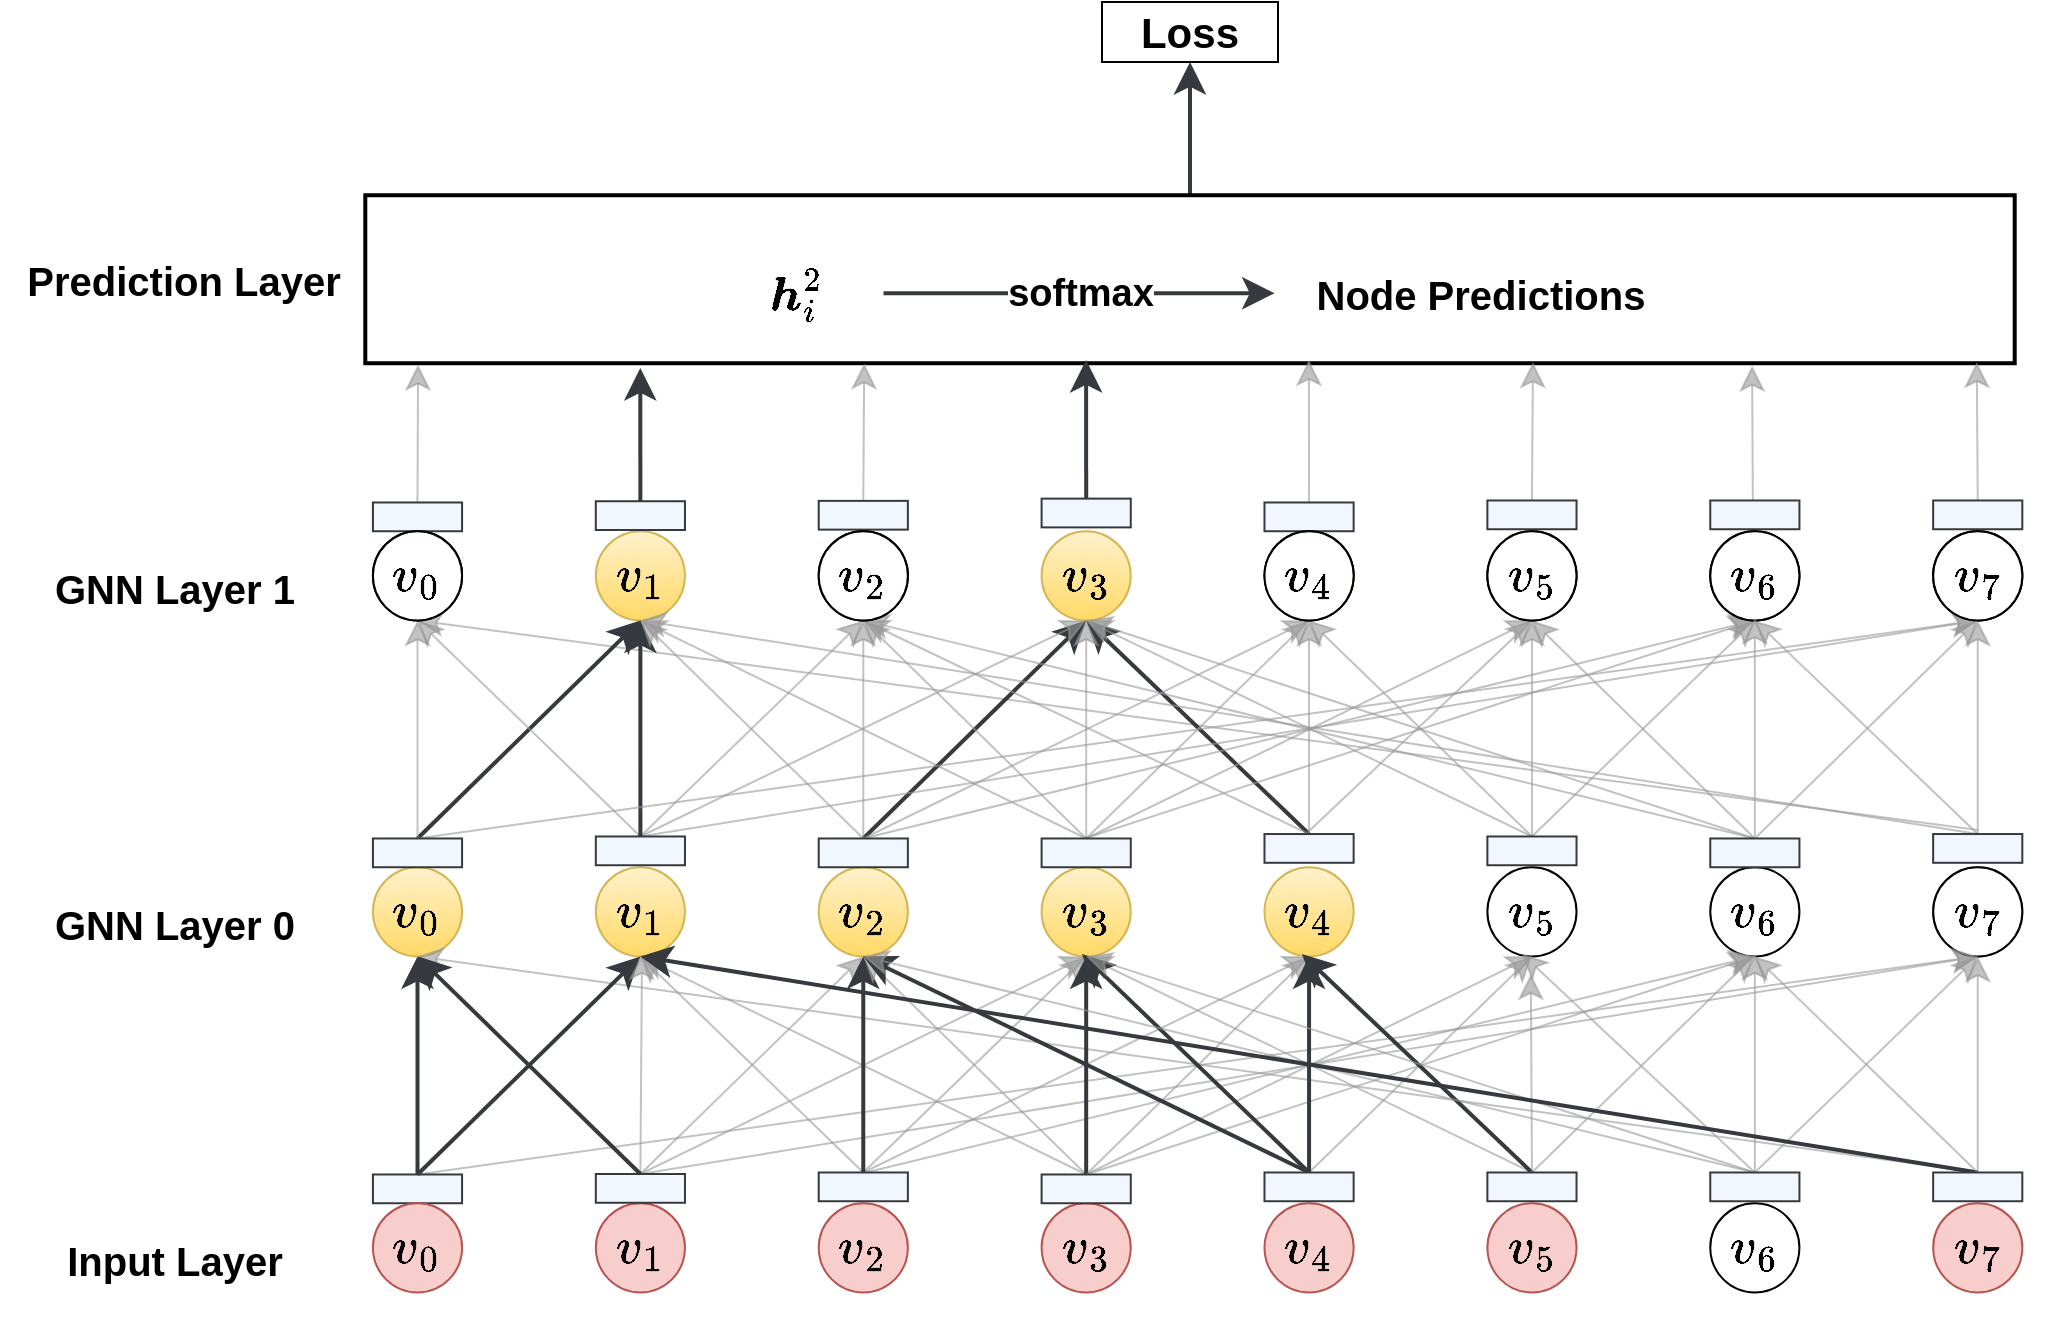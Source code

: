 <mxfile version="13.6.2" type="device" pages="2"><diagram name="new" id="N6UtXD-KkfmxTvjWmspe"><mxGraphModel dx="2395" dy="1118" grid="0" gridSize="10" guides="1" tooltips="1" connect="1" arrows="1" fold="1" page="1" pageScale="1" pageWidth="827" pageHeight="1169" math="1" shadow="0"><root><mxCell id="Y6b7pST8rLV1fbNmiKjq-0"/><mxCell id="Y6b7pST8rLV1fbNmiKjq-1" parent="Y6b7pST8rLV1fbNmiKjq-0"/><mxCell id="Y6b7pST8rLV1fbNmiKjq-2" style="edgeStyle=orthogonalEdgeStyle;rounded=1;orthogonalLoop=1;jettySize=auto;html=1;exitX=0.5;exitY=0;exitDx=0;exitDy=0;entryX=0.5;entryY=1;entryDx=0;entryDy=0;fontSize=16;strokeColor=#36393d;strokeWidth=2;fillColor=#ffcccc;endSize=10;fontFamily=Arial;" parent="Y6b7pST8rLV1fbNmiKjq-1" edge="1"><mxGeometry relative="1" as="geometry"><mxPoint x="364" y="534.62" as="sourcePoint"/><mxPoint x="364" y="464" as="targetPoint"/></mxGeometry></mxCell><mxCell id="Y6b7pST8rLV1fbNmiKjq-3" style="edgeStyle=none;orthogonalLoop=1;jettySize=auto;html=1;exitX=0.5;exitY=0;exitDx=0;exitDy=0;entryX=0.5;entryY=1;entryDx=0;entryDy=0;endSize=10;strokeColor=#36393d;strokeWidth=2;fillColor=#ffcccc;fontSize=16;fontFamily=Arial;" parent="Y6b7pST8rLV1fbNmiKjq-1" source="Y6b7pST8rLV1fbNmiKjq-5" target="Y6b7pST8rLV1fbNmiKjq-14" edge="1"><mxGeometry relative="1" as="geometry"/></mxCell><mxCell id="Y6b7pST8rLV1fbNmiKjq-4" style="edgeStyle=none;orthogonalLoop=1;jettySize=auto;html=1;exitX=0.5;exitY=0;exitDx=0;exitDy=0;entryX=0.5;entryY=1;entryDx=0;entryDy=0;endSize=10;strokeWidth=1;fillColor=#ffcccc;fontSize=16;fontFamily=Arial;strokeColor=#9999;" parent="Y6b7pST8rLV1fbNmiKjq-1" source="Y6b7pST8rLV1fbNmiKjq-5" target="Y6b7pST8rLV1fbNmiKjq-33" edge="1"><mxGeometry relative="1" as="geometry"/></mxCell><mxCell id="Y6b7pST8rLV1fbNmiKjq-5" value="" style="rounded=0;whiteSpace=wrap;html=1;fillColor=#F2F7FF;strokeColor=#36393d;fontFamily=Arial;" parent="Y6b7pST8rLV1fbNmiKjq-1" vertex="1"><mxGeometry x="-44.54" y="1020.24" width="44.58" height="14.38" as="geometry"/></mxCell><mxCell id="Y6b7pST8rLV1fbNmiKjq-6" value="&lt;font style=&quot;font-size: 22px&quot;&gt;$$v_0$$&lt;/font&gt;" style="ellipse;whiteSpace=wrap;html=1;aspect=fixed;fillColor=#f8cecc;strokeColor=#b85450;fontSize=22;fontFamily=Arial;" parent="Y6b7pST8rLV1fbNmiKjq-1" vertex="1"><mxGeometry x="-44.541" y="1034.62" width="44.579" height="44.579" as="geometry"/></mxCell><mxCell id="Y6b7pST8rLV1fbNmiKjq-7" value="&lt;font style=&quot;font-size: 22px&quot;&gt;$$v_1$$&lt;/font&gt;" style="ellipse;whiteSpace=wrap;html=1;aspect=fixed;fillColor=#f8cecc;strokeColor=#b85450;fontSize=22;fontFamily=Arial;" parent="Y6b7pST8rLV1fbNmiKjq-1" vertex="1"><mxGeometry x="66.905" y="1034.62" width="44.579" height="44.579" as="geometry"/></mxCell><mxCell id="Y6b7pST8rLV1fbNmiKjq-8" value="&lt;font style=&quot;font-size: 22px&quot;&gt;$$v_2$$&lt;/font&gt;" style="ellipse;whiteSpace=wrap;html=1;aspect=fixed;fillColor=#f8cecc;strokeColor=#b85450;fontSize=22;fontFamily=Arial;" parent="Y6b7pST8rLV1fbNmiKjq-1" vertex="1"><mxGeometry x="178.352" y="1034.62" width="44.579" height="44.579" as="geometry"/></mxCell><mxCell id="Y6b7pST8rLV1fbNmiKjq-9" value="&lt;font style=&quot;font-size: 22px&quot;&gt;$$v_3$$&lt;/font&gt;" style="ellipse;whiteSpace=wrap;html=1;aspect=fixed;fillColor=#f8cecc;strokeColor=#b85450;fontSize=22;fontFamily=Arial;" parent="Y6b7pST8rLV1fbNmiKjq-1" vertex="1"><mxGeometry x="289.798" y="1034.62" width="44.579" height="44.579" as="geometry"/></mxCell><mxCell id="Y6b7pST8rLV1fbNmiKjq-10" value="&lt;font style=&quot;font-size: 22px&quot;&gt;$$v_4$$&lt;/font&gt;" style="ellipse;whiteSpace=wrap;html=1;aspect=fixed;fillColor=#f8cecc;strokeColor=#b85450;fontSize=22;fontFamily=Arial;" parent="Y6b7pST8rLV1fbNmiKjq-1" vertex="1"><mxGeometry x="401.245" y="1034.62" width="44.579" height="44.579" as="geometry"/></mxCell><mxCell id="Y6b7pST8rLV1fbNmiKjq-11" value="&lt;font style=&quot;font-size: 22px&quot;&gt;$$v_5$$&lt;/font&gt;" style="ellipse;whiteSpace=wrap;html=1;aspect=fixed;fontSize=22;fontFamily=Arial;fillColor=#f8cecc;strokeColor=#b85450;" parent="Y6b7pST8rLV1fbNmiKjq-1" vertex="1"><mxGeometry x="512.691" y="1034.62" width="44.579" height="44.579" as="geometry"/></mxCell><mxCell id="Y6b7pST8rLV1fbNmiKjq-12" value="&lt;font style=&quot;font-size: 22px&quot;&gt;$$v_6$$&lt;/font&gt;" style="ellipse;whiteSpace=wrap;html=1;aspect=fixed;fontSize=22;fontFamily=Arial;" parent="Y6b7pST8rLV1fbNmiKjq-1" vertex="1"><mxGeometry x="624.137" y="1034.62" width="44.579" height="44.579" as="geometry"/></mxCell><mxCell id="Y6b7pST8rLV1fbNmiKjq-13" value="&lt;font style=&quot;font-size: 22px&quot;&gt;$$v_7$$&lt;/font&gt;" style="ellipse;whiteSpace=wrap;html=1;aspect=fixed;fontSize=22;fontFamily=Arial;fillColor=#f8cecc;strokeColor=#b85450;" parent="Y6b7pST8rLV1fbNmiKjq-1" vertex="1"><mxGeometry x="735.584" y="1034.62" width="44.579" height="44.579" as="geometry"/></mxCell><mxCell id="Y6b7pST8rLV1fbNmiKjq-14" value="&lt;font style=&quot;font-size: 22px&quot;&gt;$$v_0$$&lt;/font&gt;" style="ellipse;whiteSpace=wrap;html=1;aspect=fixed;fillColor=#fff2cc;strokeColor=#d6b656;fontSize=12;gradientColor=#ffd966;fontFamily=Arial;" parent="Y6b7pST8rLV1fbNmiKjq-1" vertex="1"><mxGeometry x="-44.541" y="866.62" width="44.579" height="44.579" as="geometry"/></mxCell><mxCell id="Y6b7pST8rLV1fbNmiKjq-15" style="edgeStyle=none;orthogonalLoop=1;jettySize=auto;html=1;entryX=0.5;entryY=1;entryDx=0;entryDy=0;endSize=10;strokeColor=#9999;strokeWidth=1;fillColor=#ffcccc;fontSize=16;exitX=0.5;exitY=0;exitDx=0;exitDy=0;fontFamily=Arial;" parent="Y6b7pST8rLV1fbNmiKjq-1" source="Y6b7pST8rLV1fbNmiKjq-133" target="Y6b7pST8rLV1fbNmiKjq-14" edge="1"><mxGeometry relative="1" as="geometry"><mxPoint x="758" y="1005" as="sourcePoint"/></mxGeometry></mxCell><mxCell id="Y6b7pST8rLV1fbNmiKjq-16" value="&lt;font style=&quot;font-size: 22px&quot;&gt;$$v_1$$&lt;/font&gt;" style="ellipse;whiteSpace=wrap;html=1;aspect=fixed;fillColor=#fff2cc;strokeColor=#d6b656;fontSize=12;gradientColor=#ffd966;fontFamily=Arial;" parent="Y6b7pST8rLV1fbNmiKjq-1" vertex="1"><mxGeometry x="66.905" y="866.62" width="44.579" height="44.579" as="geometry"/></mxCell><mxCell id="Y6b7pST8rLV1fbNmiKjq-17" style="edgeStyle=none;orthogonalLoop=1;jettySize=auto;html=1;endSize=10;strokeColor=#36393d;fillColor=#ffcccc;fontSize=16;strokeWidth=2;exitX=0.5;exitY=0;exitDx=0;exitDy=0;entryX=0.5;entryY=1;entryDx=0;entryDy=0;fontFamily=Arial;" parent="Y6b7pST8rLV1fbNmiKjq-1" source="Y6b7pST8rLV1fbNmiKjq-5" target="Y6b7pST8rLV1fbNmiKjq-16" edge="1"><mxGeometry relative="1" as="geometry"><mxPoint x="-22" y="997" as="sourcePoint"/><mxPoint x="89" y="905" as="targetPoint"/></mxGeometry></mxCell><mxCell id="Y6b7pST8rLV1fbNmiKjq-18" style="edgeStyle=none;orthogonalLoop=1;jettySize=auto;html=1;entryX=0.5;entryY=1;entryDx=0;entryDy=0;endSize=10;strokeColor=#9999;strokeWidth=1;fillColor=#ffcccc;fontSize=16;exitX=0.5;exitY=0;exitDx=0;exitDy=0;fontFamily=Arial;" parent="Y6b7pST8rLV1fbNmiKjq-1" source="Y6b7pST8rLV1fbNmiKjq-116" target="Y6b7pST8rLV1fbNmiKjq-16" edge="1"><mxGeometry relative="1" as="geometry"><mxPoint x="312" y="1016" as="sourcePoint"/></mxGeometry></mxCell><mxCell id="Y6b7pST8rLV1fbNmiKjq-19" value="&lt;font style=&quot;font-size: 22px&quot;&gt;$$v_2$$&lt;/font&gt;" style="ellipse;whiteSpace=wrap;html=1;aspect=fixed;fillColor=#fff2cc;strokeColor=#d6b656;fontSize=12;gradientColor=#ffd966;fontFamily=Arial;" parent="Y6b7pST8rLV1fbNmiKjq-1" vertex="1"><mxGeometry x="178.352" y="866.62" width="44.579" height="44.579" as="geometry"/></mxCell><mxCell id="Y6b7pST8rLV1fbNmiKjq-20" style="edgeStyle=none;orthogonalLoop=1;jettySize=auto;html=1;entryX=0.5;entryY=1;entryDx=0;entryDy=0;endSize=10;strokeColor=#9999;strokeWidth=1;fillColor=#ffcccc;fontSize=16;exitX=0.5;exitY=0;exitDx=0;exitDy=0;fontFamily=Arial;" parent="Y6b7pST8rLV1fbNmiKjq-1" source="Y6b7pST8rLV1fbNmiKjq-108" target="Y6b7pST8rLV1fbNmiKjq-19" edge="1"><mxGeometry relative="1" as="geometry"><mxPoint x="68" y="1000" as="sourcePoint"/></mxGeometry></mxCell><mxCell id="Y6b7pST8rLV1fbNmiKjq-21" value="&lt;font style=&quot;font-size: 22px&quot;&gt;$$v_3$$&lt;/font&gt;" style="ellipse;whiteSpace=wrap;html=1;aspect=fixed;fillColor=#fff2cc;strokeColor=#d6b656;fontSize=12;gradientColor=#ffd966;fontFamily=Arial;" parent="Y6b7pST8rLV1fbNmiKjq-1" vertex="1"><mxGeometry x="289.798" y="866.62" width="44.579" height="44.579" as="geometry"/></mxCell><mxCell id="Y6b7pST8rLV1fbNmiKjq-22" style="edgeStyle=none;orthogonalLoop=1;jettySize=auto;html=1;entryX=0.5;entryY=1;entryDx=0;entryDy=0;endSize=10;strokeColor=#9999;strokeWidth=1;fillColor=#ffcccc;fontSize=16;exitX=0.5;exitY=0;exitDx=0;exitDy=0;fontFamily=Arial;" parent="Y6b7pST8rLV1fbNmiKjq-1" source="Y6b7pST8rLV1fbNmiKjq-111" target="Y6b7pST8rLV1fbNmiKjq-21" edge="1"><mxGeometry relative="1" as="geometry"><mxPoint x="177" y="1021" as="sourcePoint"/></mxGeometry></mxCell><mxCell id="Y6b7pST8rLV1fbNmiKjq-23" style="edgeStyle=none;orthogonalLoop=1;jettySize=auto;html=1;entryX=0.5;entryY=1;entryDx=0;entryDy=0;endSize=10;strokeColor=#9999;strokeWidth=1;fillColor=#ffcccc;fontSize=16;exitX=0.5;exitY=0;exitDx=0;exitDy=0;fontFamily=Arial;" parent="Y6b7pST8rLV1fbNmiKjq-1" source="Y6b7pST8rLV1fbNmiKjq-123" target="Y6b7pST8rLV1fbNmiKjq-21" edge="1"><mxGeometry relative="1" as="geometry"><mxPoint x="527" y="1013" as="sourcePoint"/></mxGeometry></mxCell><mxCell id="Y6b7pST8rLV1fbNmiKjq-24" value="&lt;font style=&quot;font-size: 22px&quot;&gt;$$v_4$$&lt;/font&gt;" style="ellipse;whiteSpace=wrap;html=1;aspect=fixed;fillColor=#fff2cc;strokeColor=#d6b656;fontSize=12;gradientColor=#ffd966;fontFamily=Arial;" parent="Y6b7pST8rLV1fbNmiKjq-1" vertex="1"><mxGeometry x="401.245" y="866.62" width="44.579" height="44.579" as="geometry"/></mxCell><mxCell id="Y6b7pST8rLV1fbNmiKjq-25" style="orthogonalLoop=1;jettySize=auto;html=1;entryX=0.5;entryY=1;entryDx=0;entryDy=0;endSize=10;strokeColor=#9999;strokeWidth=1;fillColor=#ffcccc;fontSize=16;exitX=0.5;exitY=0;exitDx=0;exitDy=0;fontFamily=Arial;" parent="Y6b7pST8rLV1fbNmiKjq-1" source="Y6b7pST8rLV1fbNmiKjq-111" target="Y6b7pST8rLV1fbNmiKjq-24" edge="1"><mxGeometry relative="1" as="geometry"><mxPoint x="181" y="1017" as="sourcePoint"/></mxGeometry></mxCell><mxCell id="Y6b7pST8rLV1fbNmiKjq-26" value="&lt;font style=&quot;font-size: 22px&quot;&gt;$$v_5$$&lt;/font&gt;" style="ellipse;whiteSpace=wrap;html=1;aspect=fixed;fontSize=12;fontFamily=Arial;" parent="Y6b7pST8rLV1fbNmiKjq-1" vertex="1"><mxGeometry x="512.691" y="866.62" width="44.579" height="44.579" as="geometry"/></mxCell><mxCell id="Y6b7pST8rLV1fbNmiKjq-27" style="edgeStyle=none;orthogonalLoop=1;jettySize=auto;html=1;entryX=0.5;entryY=1;entryDx=0;entryDy=0;endSize=10;strokeColor=#9999;strokeWidth=1;fillColor=#ffcccc;fontSize=16;exitX=0.5;exitY=0;exitDx=0;exitDy=0;fontFamily=Arial;" parent="Y6b7pST8rLV1fbNmiKjq-1" source="Y6b7pST8rLV1fbNmiKjq-120" target="Y6b7pST8rLV1fbNmiKjq-26" edge="1"><mxGeometry relative="1" as="geometry"><mxPoint x="441" y="1008" as="sourcePoint"/></mxGeometry></mxCell><mxCell id="Y6b7pST8rLV1fbNmiKjq-28" value="&lt;font style=&quot;font-size: 22px&quot;&gt;$$v_6$$&lt;/font&gt;" style="ellipse;whiteSpace=wrap;html=1;aspect=fixed;fontSize=12;fontFamily=Arial;" parent="Y6b7pST8rLV1fbNmiKjq-1" vertex="1"><mxGeometry x="624.137" y="866.62" width="44.579" height="44.579" as="geometry"/></mxCell><mxCell id="Y6b7pST8rLV1fbNmiKjq-29" style="edgeStyle=none;orthogonalLoop=1;jettySize=auto;html=1;entryX=0.5;entryY=1;entryDx=0;entryDy=0;endSize=10;strokeColor=#9999;strokeWidth=1;fillColor=#ffcccc;fontSize=16;fontFamily=Arial;" parent="Y6b7pST8rLV1fbNmiKjq-1" target="Y6b7pST8rLV1fbNmiKjq-28" edge="1"><mxGeometry relative="1" as="geometry"><mxPoint x="203.0" y="1019" as="sourcePoint"/></mxGeometry></mxCell><mxCell id="Y6b7pST8rLV1fbNmiKjq-30" style="edgeStyle=none;orthogonalLoop=1;jettySize=auto;html=1;entryX=0.5;entryY=1;entryDx=0;entryDy=0;endSize=10;strokeColor=#9999;strokeWidth=1;fillColor=#ffcccc;fontSize=16;exitX=0.5;exitY=0;exitDx=0;exitDy=0;fontFamily=Arial;" parent="Y6b7pST8rLV1fbNmiKjq-1" source="Y6b7pST8rLV1fbNmiKjq-116" target="Y6b7pST8rLV1fbNmiKjq-28" edge="1"><mxGeometry relative="1" as="geometry"><mxPoint x="312" y="1011" as="sourcePoint"/></mxGeometry></mxCell><mxCell id="Y6b7pST8rLV1fbNmiKjq-31" style="edgeStyle=none;orthogonalLoop=1;jettySize=auto;html=1;endSize=10;strokeColor=#9999;strokeWidth=1;fillColor=#ffcccc;fontSize=16;exitX=0.5;exitY=0;exitDx=0;exitDy=0;fontFamily=Arial;" parent="Y6b7pST8rLV1fbNmiKjq-1" source="Y6b7pST8rLV1fbNmiKjq-123" edge="1"><mxGeometry relative="1" as="geometry"><mxPoint x="535" y="1015" as="sourcePoint"/><mxPoint x="646" y="911" as="targetPoint"/></mxGeometry></mxCell><mxCell id="Y6b7pST8rLV1fbNmiKjq-32" value="&lt;font style=&quot;font-size: 22px&quot;&gt;$$v_7$$&lt;/font&gt;" style="ellipse;whiteSpace=wrap;html=1;aspect=fixed;fillColor=#f8cecc;strokeColor=#b85450;fontSize=22;fontFamily=Arial;" parent="Y6b7pST8rLV1fbNmiKjq-1" vertex="1"><mxGeometry x="735.584" y="866.62" width="44.579" height="44.579" as="geometry"/></mxCell><mxCell id="Y6b7pST8rLV1fbNmiKjq-33" value="&lt;font style=&quot;font-size: 22px&quot;&gt;$$v_7$$&lt;/font&gt;" style="ellipse;whiteSpace=wrap;html=1;aspect=fixed;fontSize=12;fontFamily=Arial;" parent="Y6b7pST8rLV1fbNmiKjq-1" vertex="1"><mxGeometry x="735.584" y="866.62" width="44.579" height="44.579" as="geometry"/></mxCell><mxCell id="Y6b7pST8rLV1fbNmiKjq-34" style="edgeStyle=none;orthogonalLoop=1;jettySize=auto;html=1;entryX=0.5;entryY=1;entryDx=0;entryDy=0;endSize=10;strokeColor=#9999;strokeWidth=1;fillColor=#ffcccc;fontSize=16;exitX=0.5;exitY=0;exitDx=0;exitDy=0;fontFamily=Arial;" parent="Y6b7pST8rLV1fbNmiKjq-1" source="Y6b7pST8rLV1fbNmiKjq-108" target="Y6b7pST8rLV1fbNmiKjq-33" edge="1"><mxGeometry relative="1" as="geometry"><mxPoint x="89" y="1022" as="sourcePoint"/></mxGeometry></mxCell><mxCell id="Y6b7pST8rLV1fbNmiKjq-35" value="&lt;font style=&quot;font-size: 22px&quot;&gt;$$v_0$$&lt;/font&gt;" style="ellipse;whiteSpace=wrap;html=1;aspect=fixed;fillColor=#fff2cc;strokeColor=#d6b656;fontSize=12;gradientColor=#ffd966;fontFamily=Arial;" parent="Y6b7pST8rLV1fbNmiKjq-1" vertex="1"><mxGeometry x="-44.541" y="698.62" width="44.579" height="44.579" as="geometry"/></mxCell><mxCell id="Y6b7pST8rLV1fbNmiKjq-36" style="edgeStyle=none;orthogonalLoop=1;jettySize=auto;html=1;entryX=0.5;entryY=1;entryDx=0;entryDy=0;endSize=10;strokeColor=#9999;strokeWidth=1;fillColor=#ffcccc;fontSize=16;fontFamily=Arial;" parent="Y6b7pST8rLV1fbNmiKjq-1" target="Y6b7pST8rLV1fbNmiKjq-35" edge="1"><mxGeometry relative="1" as="geometry"><mxPoint x="758.0" y="848" as="sourcePoint"/></mxGeometry></mxCell><mxCell id="Y6b7pST8rLV1fbNmiKjq-37" value="&lt;font style=&quot;font-size: 22px&quot;&gt;$$v_1$$&lt;/font&gt;" style="ellipse;whiteSpace=wrap;html=1;aspect=fixed;fillColor=#fff2cc;strokeColor=#d6b656;fontSize=12;gradientColor=#ffd966;fontFamily=Arial;" parent="Y6b7pST8rLV1fbNmiKjq-1" vertex="1"><mxGeometry x="66.905" y="698.62" width="44.579" height="44.579" as="geometry"/></mxCell><mxCell id="Y6b7pST8rLV1fbNmiKjq-38" style="edgeStyle=none;orthogonalLoop=1;jettySize=auto;html=1;entryX=0.5;entryY=1;entryDx=0;entryDy=0;endSize=10;strokeColor=#36393d;strokeWidth=2;fillColor=#ffcccc;fontSize=16;exitX=0.5;exitY=0;exitDx=0;exitDy=0;fontFamily=Arial;" parent="Y6b7pST8rLV1fbNmiKjq-1" source="Y6b7pST8rLV1fbNmiKjq-190" target="Y6b7pST8rLV1fbNmiKjq-37" edge="1"><mxGeometry relative="1" as="geometry"><mxPoint x="-22" y="846" as="sourcePoint"/></mxGeometry></mxCell><mxCell id="Y6b7pST8rLV1fbNmiKjq-39" style="edgeStyle=none;orthogonalLoop=1;jettySize=auto;html=1;entryX=0.5;entryY=1;entryDx=0;entryDy=0;endSize=10;strokeColor=#9999;strokeWidth=1;fillColor=#ffcccc;fontSize=16;exitX=0.5;exitY=0;exitDx=0;exitDy=0;fontFamily=Arial;" parent="Y6b7pST8rLV1fbNmiKjq-1" source="Y6b7pST8rLV1fbNmiKjq-180" target="Y6b7pST8rLV1fbNmiKjq-37" edge="1"><mxGeometry relative="1" as="geometry"><mxPoint x="324" y="850" as="sourcePoint"/></mxGeometry></mxCell><mxCell id="Y6b7pST8rLV1fbNmiKjq-40" value="&lt;font style=&quot;font-size: 22px&quot;&gt;$$v_2$$&lt;/font&gt;" style="ellipse;whiteSpace=wrap;html=1;aspect=fixed;fillColor=#fff2cc;strokeColor=#d6b656;fontSize=12;gradientColor=#ffd966;fontFamily=Arial;" parent="Y6b7pST8rLV1fbNmiKjq-1" vertex="1"><mxGeometry x="178.352" y="698.62" width="44.579" height="44.579" as="geometry"/></mxCell><mxCell id="Y6b7pST8rLV1fbNmiKjq-41" style="edgeStyle=none;orthogonalLoop=1;jettySize=auto;html=1;entryX=0.5;entryY=1;entryDx=0;entryDy=0;endSize=10;strokeColor=#9999;strokeWidth=1;fillColor=#ffcccc;fontSize=16;exitX=0.5;exitY=0;exitDx=0;exitDy=0;fontFamily=Arial;" parent="Y6b7pST8rLV1fbNmiKjq-1" source="Y6b7pST8rLV1fbNmiKjq-184" target="Y6b7pST8rLV1fbNmiKjq-40" edge="1"><mxGeometry relative="1" as="geometry"><mxPoint x="89" y="827" as="sourcePoint"/></mxGeometry></mxCell><mxCell id="Y6b7pST8rLV1fbNmiKjq-42" value="&lt;font style=&quot;font-size: 22px&quot;&gt;$$v_3$$&lt;/font&gt;" style="ellipse;whiteSpace=wrap;html=1;aspect=fixed;fillColor=#fff2cc;fontSize=12;gradientColor=#ffd966;backgroundOutline=0;perimeterSpacing=0;fontFamily=Arial;strokeColor=#d6b656;" parent="Y6b7pST8rLV1fbNmiKjq-1" vertex="1"><mxGeometry x="289.798" y="698.62" width="44.579" height="44.579" as="geometry"/></mxCell><mxCell id="Y6b7pST8rLV1fbNmiKjq-43" style="edgeStyle=none;orthogonalLoop=1;jettySize=auto;html=1;entryX=0.5;entryY=1;entryDx=0;entryDy=0;endSize=10;strokeColor=#36393d;strokeWidth=2;fillColor=#ffcccc;fontSize=16;shadow=0;exitX=0.5;exitY=0;exitDx=0;exitDy=0;fontFamily=Arial;" parent="Y6b7pST8rLV1fbNmiKjq-1" source="Y6b7pST8rLV1fbNmiKjq-187" target="Y6b7pST8rLV1fbNmiKjq-42" edge="1"><mxGeometry relative="1" as="geometry"><mxPoint x="186" y="842" as="sourcePoint"/></mxGeometry></mxCell><mxCell id="Y6b7pST8rLV1fbNmiKjq-44" style="edgeStyle=none;orthogonalLoop=1;jettySize=auto;html=1;entryX=0.5;entryY=1;entryDx=0;entryDy=0;endSize=10;strokeColor=#36393d;strokeWidth=2;fillColor=#ffcccc;fontSize=16;shadow=0;exitX=0.5;exitY=0;exitDx=0;exitDy=0;fontFamily=Arial;" parent="Y6b7pST8rLV1fbNmiKjq-1" source="Y6b7pST8rLV1fbNmiKjq-175" target="Y6b7pST8rLV1fbNmiKjq-42" edge="1"><mxGeometry relative="1" as="geometry"><mxPoint x="424" y="832" as="sourcePoint"/></mxGeometry></mxCell><mxCell id="Y6b7pST8rLV1fbNmiKjq-45" style="edgeStyle=none;orthogonalLoop=1;jettySize=auto;html=1;entryX=0.5;entryY=1;entryDx=0;entryDy=0;endSize=10;strokeColor=#9999;strokeWidth=1;fillColor=#ffcccc;fontSize=16;exitX=0.5;exitY=0;exitDx=0;exitDy=0;fontFamily=Arial;" parent="Y6b7pST8rLV1fbNmiKjq-1" source="Y6b7pST8rLV1fbNmiKjq-172" target="Y6b7pST8rLV1fbNmiKjq-42" edge="1"><mxGeometry relative="1" as="geometry"><mxPoint x="535" y="826" as="sourcePoint"/></mxGeometry></mxCell><mxCell id="Y6b7pST8rLV1fbNmiKjq-46" value="&lt;font style=&quot;font-size: 22px&quot;&gt;$$v_4$$&lt;/font&gt;" style="ellipse;whiteSpace=wrap;html=1;aspect=fixed;fillColor=#fff2cc;strokeColor=#d6b656;fontSize=12;gradientColor=#ffd966;fontFamily=Arial;" parent="Y6b7pST8rLV1fbNmiKjq-1" vertex="1"><mxGeometry x="401.245" y="698.62" width="44.579" height="44.579" as="geometry"/></mxCell><mxCell id="Y6b7pST8rLV1fbNmiKjq-47" style="edgeStyle=none;orthogonalLoop=1;jettySize=auto;html=1;endSize=10;strokeColor=#9999;strokeWidth=1;fillColor=#ffcccc;fontSize=16;exitX=0.5;exitY=0;exitDx=0;exitDy=0;entryX=0.5;entryY=1;entryDx=0;entryDy=0;fontFamily=Arial;" parent="Y6b7pST8rLV1fbNmiKjq-1" source="Y6b7pST8rLV1fbNmiKjq-187" target="Y6b7pST8rLV1fbNmiKjq-46" edge="1"><mxGeometry relative="1" as="geometry"><mxPoint x="184" y="829" as="sourcePoint"/></mxGeometry></mxCell><mxCell id="Y6b7pST8rLV1fbNmiKjq-48" value="&lt;font style=&quot;font-size: 22px&quot;&gt;$$v_5$$&lt;/font&gt;" style="ellipse;whiteSpace=wrap;html=1;aspect=fixed;fillColor=#fff2cc;strokeColor=#d6b656;fontSize=12;gradientColor=#ffd966;fontFamily=Arial;" parent="Y6b7pST8rLV1fbNmiKjq-1" vertex="1"><mxGeometry x="512.691" y="698.62" width="44.579" height="44.579" as="geometry"/></mxCell><mxCell id="Y6b7pST8rLV1fbNmiKjq-49" style="edgeStyle=none;orthogonalLoop=1;jettySize=auto;html=1;entryX=0.5;entryY=1;entryDx=0;entryDy=0;endSize=10;strokeColor=#9999;strokeWidth=1;fillColor=#ffcccc;fontSize=16;fontFamily=Arial;" parent="Y6b7pST8rLV1fbNmiKjq-1" target="Y6b7pST8rLV1fbNmiKjq-48" edge="1"><mxGeometry relative="1" as="geometry"><mxPoint x="423.0" y="849" as="sourcePoint"/></mxGeometry></mxCell><mxCell id="Y6b7pST8rLV1fbNmiKjq-50" value="&lt;font style=&quot;font-size: 22px&quot;&gt;$$v_6$$&lt;/font&gt;" style="ellipse;whiteSpace=wrap;html=1;aspect=fixed;fillColor=#fff2cc;strokeColor=#d6b656;fontSize=12;gradientColor=#ffd966;fontFamily=Arial;" parent="Y6b7pST8rLV1fbNmiKjq-1" vertex="1"><mxGeometry x="624.137" y="698.62" width="44.579" height="44.579" as="geometry"/></mxCell><mxCell id="Y6b7pST8rLV1fbNmiKjq-51" style="edgeStyle=none;orthogonalLoop=1;jettySize=auto;html=1;entryX=0.5;entryY=1;entryDx=0;entryDy=0;endSize=10;strokeColor=#9999;strokeWidth=1;fillColor=#ffcccc;fontSize=16;exitX=0.5;exitY=0;exitDx=0;exitDy=0;fontFamily=Arial;" parent="Y6b7pST8rLV1fbNmiKjq-1" source="Y6b7pST8rLV1fbNmiKjq-187" target="Y6b7pST8rLV1fbNmiKjq-50" edge="1"><mxGeometry relative="1" as="geometry"><mxPoint x="201" y="838" as="sourcePoint"/></mxGeometry></mxCell><mxCell id="Y6b7pST8rLV1fbNmiKjq-52" style="edgeStyle=none;orthogonalLoop=1;jettySize=auto;html=1;entryX=0.5;entryY=1;entryDx=0;entryDy=0;endSize=10;strokeColor=#9999;strokeWidth=1;fillColor=#ffcccc;fontSize=16;fontFamily=Arial;" parent="Y6b7pST8rLV1fbNmiKjq-1" target="Y6b7pST8rLV1fbNmiKjq-50" edge="1"><mxGeometry relative="1" as="geometry"><mxPoint x="312" y="852" as="sourcePoint"/></mxGeometry></mxCell><mxCell id="Y6b7pST8rLV1fbNmiKjq-53" style="edgeStyle=none;orthogonalLoop=1;jettySize=auto;html=1;entryX=0.5;entryY=1;entryDx=0;entryDy=0;endSize=10;strokeColor=#9999;strokeWidth=1;fillColor=#ffcccc;fontSize=16;exitX=0.5;exitY=0;exitDx=0;exitDy=0;fontFamily=Arial;" parent="Y6b7pST8rLV1fbNmiKjq-1" source="Y6b7pST8rLV1fbNmiKjq-172" target="Y6b7pST8rLV1fbNmiKjq-50" edge="1"><mxGeometry relative="1" as="geometry"><mxPoint x="550" y="828" as="sourcePoint"/></mxGeometry></mxCell><mxCell id="Y6b7pST8rLV1fbNmiKjq-54" value="&lt;font style=&quot;font-size: 22px&quot;&gt;$$v_7$$&lt;/font&gt;" style="ellipse;whiteSpace=wrap;html=1;aspect=fixed;fillColor=#f8cecc;strokeColor=#b85450;fontSize=22;fontFamily=Arial;" parent="Y6b7pST8rLV1fbNmiKjq-1" vertex="1"><mxGeometry x="735.584" y="698.62" width="44.579" height="44.579" as="geometry"/></mxCell><mxCell id="Y6b7pST8rLV1fbNmiKjq-55" value="&lt;font style=&quot;font-size: 22px&quot;&gt;$$v_7$$&lt;/font&gt;" style="ellipse;whiteSpace=wrap;html=1;aspect=fixed;fontSize=12;fontFamily=Arial;" parent="Y6b7pST8rLV1fbNmiKjq-1" vertex="1"><mxGeometry x="735.584" y="698.62" width="44.579" height="44.579" as="geometry"/></mxCell><mxCell id="Y6b7pST8rLV1fbNmiKjq-56" style="edgeStyle=none;orthogonalLoop=1;jettySize=auto;html=1;entryX=0.5;entryY=1;entryDx=0;entryDy=0;endSize=10;strokeColor=#9999;strokeWidth=1;fillColor=#ffcccc;fontSize=16;exitX=0.5;exitY=0;exitDx=0;exitDy=0;fontFamily=Arial;" parent="Y6b7pST8rLV1fbNmiKjq-1" source="Y6b7pST8rLV1fbNmiKjq-184" target="Y6b7pST8rLV1fbNmiKjq-55" edge="1"><mxGeometry relative="1" as="geometry"><mxPoint x="119" y="844" as="sourcePoint"/></mxGeometry></mxCell><mxCell id="Y6b7pST8rLV1fbNmiKjq-57" value="&lt;font size=&quot;1&quot;&gt;&lt;b style=&quot;font-size: 20px&quot;&gt;GNN Layer 0&lt;/b&gt;&lt;/font&gt;" style="text;html=1;strokeColor=none;fillColor=none;align=center;verticalAlign=middle;whiteSpace=wrap;rounded=0;fontFamily=Arial;" parent="Y6b7pST8rLV1fbNmiKjq-1" vertex="1"><mxGeometry x="-211.711" y="866.62" width="137.079" height="56.0" as="geometry"/></mxCell><mxCell id="Y6b7pST8rLV1fbNmiKjq-58" value="&lt;font size=&quot;1&quot;&gt;&lt;b style=&quot;font-size: 20px&quot;&gt;Input Layer&lt;/b&gt;&lt;/font&gt;" style="text;html=1;strokeColor=none;fillColor=none;align=center;verticalAlign=middle;whiteSpace=wrap;rounded=0;fontFamily=Arial;" parent="Y6b7pST8rLV1fbNmiKjq-1" vertex="1"><mxGeometry x="-211.711" y="1034.62" width="137.079" height="56.0" as="geometry"/></mxCell><mxCell id="Y6b7pST8rLV1fbNmiKjq-59" value="&lt;font size=&quot;1&quot;&gt;&lt;b style=&quot;font-size: 20px&quot;&gt;GNN Layer 1&lt;/b&gt;&lt;/font&gt;" style="text;html=1;strokeColor=none;fillColor=none;align=center;verticalAlign=middle;whiteSpace=wrap;rounded=0;fontFamily=Arial;" parent="Y6b7pST8rLV1fbNmiKjq-1" vertex="1"><mxGeometry x="-211.711" y="698.62" width="137.079" height="56.0" as="geometry"/></mxCell><mxCell id="Y6b7pST8rLV1fbNmiKjq-60" value="" style="rounded=0;whiteSpace=wrap;html=1;labelBackgroundColor=none;strokeColor=#000000;strokeWidth=2;fillColor=#FFFFFF;gradientColor=none;fontSize=16;fontFamily=Arial;" parent="Y6b7pST8rLV1fbNmiKjq-1" vertex="1"><mxGeometry x="-48.352" y="530.62" width="824.703" height="84.0" as="geometry"/></mxCell><mxCell id="Y6b7pST8rLV1fbNmiKjq-61" value="&lt;font size=&quot;1&quot;&gt;&lt;b style=&quot;font-size: 20px&quot;&gt;Prediction Layer&lt;/b&gt;&lt;/font&gt;" style="text;html=1;strokeColor=none;fillColor=none;align=center;verticalAlign=middle;whiteSpace=wrap;rounded=0;fontFamily=Arial;" parent="Y6b7pST8rLV1fbNmiKjq-1" vertex="1"><mxGeometry x="-230.01" y="544.62" width="181.658" height="56.0" as="geometry"/></mxCell><mxCell id="Y6b7pST8rLV1fbNmiKjq-62" value="" style="group;fontFamily=Arial;" parent="Y6b7pST8rLV1fbNmiKjq-1" vertex="1" connectable="0"><mxGeometry x="156.062" y="544.62" width="456.93" height="70" as="geometry"/></mxCell><mxCell id="Y6b7pST8rLV1fbNmiKjq-63" value="" style="group;fontFamily=Arial;" parent="Y6b7pST8rLV1fbNmiKjq-62" vertex="1" connectable="0"><mxGeometry x="250.224" width="206.707" height="70" as="geometry"/></mxCell><mxCell id="Y6b7pST8rLV1fbNmiKjq-64" value="&lt;span style=&quot;font-size: 20px&quot;&gt;&lt;b&gt;Node Predictions&lt;/b&gt;&lt;/span&gt;" style="text;html=1;strokeColor=none;fillColor=none;align=center;verticalAlign=middle;whiteSpace=wrap;rounded=0;fontFamily=Arial;" parent="Y6b7pST8rLV1fbNmiKjq-63" vertex="1"><mxGeometry width="206.707" height="70" as="geometry"/></mxCell><mxCell id="Y6b7pST8rLV1fbNmiKjq-65" value="&lt;b&gt;&lt;font style=&quot;font-size: 20px&quot;&gt;$$\boldsymbol{h}_i^2$$&lt;/font&gt;&lt;/b&gt;" style="text;html=1;strokeColor=none;fillColor=none;align=center;verticalAlign=middle;whiteSpace=wrap;rounded=0;fontFamily=Arial;" parent="Y6b7pST8rLV1fbNmiKjq-1" vertex="1"><mxGeometry x="123.743" y="544.62" width="87.034" height="70" as="geometry"/></mxCell><mxCell id="Y6b7pST8rLV1fbNmiKjq-66" value="&lt;span style=&quot;color: rgb(0, 0, 0); font-size: 19px; font-style: normal; font-weight: 700; letter-spacing: normal; text-align: center; text-indent: 0px; text-transform: none; word-spacing: 0px; background-color: rgb(255, 255, 255); float: none; display: inline;&quot;&gt;softmax&lt;/span&gt;" style="edgeStyle=none;rounded=1;orthogonalLoop=1;jettySize=auto;html=1;fontSize=16;strokeColor=#36393d;strokeWidth=2;fillColor=#ffcccc;endSize=10;fontFamily=Arial;" parent="Y6b7pST8rLV1fbNmiKjq-1" source="Y6b7pST8rLV1fbNmiKjq-65" target="Y6b7pST8rLV1fbNmiKjq-64" edge="1"><mxGeometry relative="1" as="geometry"><Array as="points"><mxPoint x="256.364" y="579.62"/></Array></mxGeometry></mxCell><mxCell id="Y6b7pST8rLV1fbNmiKjq-67" value="&lt;b&gt;&lt;font style=&quot;font-size: 21px&quot;&gt;Loss&lt;/font&gt;&lt;/b&gt;" style="rounded=0;whiteSpace=wrap;html=1;fontFamily=Arial;" parent="Y6b7pST8rLV1fbNmiKjq-1" vertex="1"><mxGeometry x="320.0" y="434" width="88" height="30" as="geometry"/></mxCell><mxCell id="Y6b7pST8rLV1fbNmiKjq-106" style="edgeStyle=none;orthogonalLoop=1;jettySize=auto;html=1;exitX=0.5;exitY=0;exitDx=0;exitDy=0;entryX=0.5;entryY=1;entryDx=0;entryDy=0;endSize=10;strokeColor=#9999;strokeWidth=1;fillColor=#ffcccc;fontSize=16;fontFamily=Arial;" parent="Y6b7pST8rLV1fbNmiKjq-1" source="Y6b7pST8rLV1fbNmiKjq-108" target="Y6b7pST8rLV1fbNmiKjq-21" edge="1"><mxGeometry relative="1" as="geometry"/></mxCell><mxCell id="Y6b7pST8rLV1fbNmiKjq-107" style="edgeStyle=none;orthogonalLoop=1;jettySize=auto;html=1;exitX=0.5;exitY=0;exitDx=0;exitDy=0;endSize=10;strokeColor=#9999;strokeWidth=1;fillColor=#ffcccc;fontSize=16;fontFamily=Arial;" parent="Y6b7pST8rLV1fbNmiKjq-1" source="Y6b7pST8rLV1fbNmiKjq-108" edge="1"><mxGeometry relative="1" as="geometry"><mxPoint x="90" y="910" as="targetPoint"/></mxGeometry></mxCell><mxCell id="Y6b7pST8rLV1fbNmiKjq-108" value="" style="rounded=0;whiteSpace=wrap;html=1;fillColor=#F2F7FF;strokeColor=#36393d;fontFamily=Arial;" parent="Y6b7pST8rLV1fbNmiKjq-1" vertex="1"><mxGeometry x="66.91" y="1020.0" width="44.58" height="14.38" as="geometry"/></mxCell><mxCell id="Y6b7pST8rLV1fbNmiKjq-109" style="edgeStyle=none;orthogonalLoop=1;jettySize=auto;html=1;exitX=0.5;exitY=0;exitDx=0;exitDy=0;entryX=0.5;entryY=1;entryDx=0;entryDy=0;endSize=10;strokeColor=#9999;strokeWidth=1;fillColor=#ffcccc;fontSize=16;fontFamily=Arial;" parent="Y6b7pST8rLV1fbNmiKjq-1" source="Y6b7pST8rLV1fbNmiKjq-111" target="Y6b7pST8rLV1fbNmiKjq-16" edge="1"><mxGeometry relative="1" as="geometry"/></mxCell><mxCell id="Y6b7pST8rLV1fbNmiKjq-110" style="edgeStyle=none;orthogonalLoop=1;jettySize=auto;html=1;exitX=0.5;exitY=0;exitDx=0;exitDy=0;entryX=0.5;entryY=1;entryDx=0;entryDy=0;endSize=10;strokeColor=#36393d;strokeWidth=2;fillColor=#ffcccc;fontSize=16;fontFamily=Arial;" parent="Y6b7pST8rLV1fbNmiKjq-1" source="Y6b7pST8rLV1fbNmiKjq-111" target="Y6b7pST8rLV1fbNmiKjq-19" edge="1"><mxGeometry relative="1" as="geometry"/></mxCell><mxCell id="Y6b7pST8rLV1fbNmiKjq-111" value="" style="rounded=0;whiteSpace=wrap;html=1;fillColor=#F2F7FF;strokeColor=#36393d;fontFamily=Arial;" parent="Y6b7pST8rLV1fbNmiKjq-1" vertex="1"><mxGeometry x="178.35" y="1019.24" width="44.58" height="14.38" as="geometry"/></mxCell><mxCell id="Y6b7pST8rLV1fbNmiKjq-112" style="edgeStyle=none;orthogonalLoop=1;jettySize=auto;html=1;exitX=0.5;exitY=0;exitDx=0;exitDy=0;entryX=0.5;entryY=1;entryDx=0;entryDy=0;endSize=10;strokeColor=#9999;strokeWidth=1;fillColor=#ffcccc;fontSize=16;fontFamily=Arial;" parent="Y6b7pST8rLV1fbNmiKjq-1" source="Y6b7pST8rLV1fbNmiKjq-116" target="Y6b7pST8rLV1fbNmiKjq-19" edge="1"><mxGeometry relative="1" as="geometry"/></mxCell><mxCell id="Y6b7pST8rLV1fbNmiKjq-113" style="edgeStyle=none;orthogonalLoop=1;jettySize=auto;html=1;exitX=0.5;exitY=0;exitDx=0;exitDy=0;entryX=0.5;entryY=1;entryDx=0;entryDy=0;endSize=10;strokeColor=#9999;strokeWidth=1;fillColor=#ffcccc;fontSize=16;fontFamily=Arial;" parent="Y6b7pST8rLV1fbNmiKjq-1" source="Y6b7pST8rLV1fbNmiKjq-116" target="Y6b7pST8rLV1fbNmiKjq-24" edge="1"><mxGeometry relative="1" as="geometry"/></mxCell><mxCell id="Y6b7pST8rLV1fbNmiKjq-114" style="edgeStyle=none;orthogonalLoop=1;jettySize=auto;html=1;exitX=0.5;exitY=0;exitDx=0;exitDy=0;endSize=10;strokeColor=#36393d;strokeWidth=2;fillColor=#ffcccc;fontSize=16;fontFamily=Arial;" parent="Y6b7pST8rLV1fbNmiKjq-1" source="Y6b7pST8rLV1fbNmiKjq-116" target="Y6b7pST8rLV1fbNmiKjq-21" edge="1"><mxGeometry relative="1" as="geometry"/></mxCell><mxCell id="Y6b7pST8rLV1fbNmiKjq-115" style="edgeStyle=none;orthogonalLoop=1;jettySize=auto;html=1;exitX=0.5;exitY=0;exitDx=0;exitDy=0;entryX=0.5;entryY=1;entryDx=0;entryDy=0;endSize=10;strokeColor=#9999;strokeWidth=1;fillColor=#ffcccc;fontSize=16;fontFamily=Arial;" parent="Y6b7pST8rLV1fbNmiKjq-1" source="Y6b7pST8rLV1fbNmiKjq-116" target="Y6b7pST8rLV1fbNmiKjq-26" edge="1"><mxGeometry relative="1" as="geometry"/></mxCell><mxCell id="Y6b7pST8rLV1fbNmiKjq-116" value="" style="rounded=0;whiteSpace=wrap;html=1;fillColor=#F2F7FF;strokeColor=#36393d;fontFamily=Arial;" parent="Y6b7pST8rLV1fbNmiKjq-1" vertex="1"><mxGeometry x="289.8" y="1020.24" width="44.58" height="14.38" as="geometry"/></mxCell><mxCell id="Y6b7pST8rLV1fbNmiKjq-117" style="edgeStyle=none;orthogonalLoop=1;jettySize=auto;html=1;exitX=0.5;exitY=0;exitDx=0;exitDy=0;entryX=0.5;entryY=1;entryDx=0;entryDy=0;endSize=10;strokeColor=#36393d;strokeWidth=2;fillColor=#ffcccc;fontSize=16;fontFamily=Arial;" parent="Y6b7pST8rLV1fbNmiKjq-1" source="Y6b7pST8rLV1fbNmiKjq-120" target="Y6b7pST8rLV1fbNmiKjq-19" edge="1"><mxGeometry relative="1" as="geometry"/></mxCell><mxCell id="Y6b7pST8rLV1fbNmiKjq-118" style="edgeStyle=none;orthogonalLoop=1;jettySize=auto;html=1;exitX=0.5;exitY=0;exitDx=0;exitDy=0;endSize=10;strokeColor=#36393d;strokeWidth=2;fillColor=#ffcccc;fontSize=16;fontFamily=Arial;" parent="Y6b7pST8rLV1fbNmiKjq-1" source="Y6b7pST8rLV1fbNmiKjq-120" edge="1"><mxGeometry relative="1" as="geometry"><mxPoint x="310.0" y="910" as="targetPoint"/></mxGeometry></mxCell><mxCell id="Y6b7pST8rLV1fbNmiKjq-119" style="edgeStyle=none;orthogonalLoop=1;jettySize=auto;html=1;exitX=0.5;exitY=0;exitDx=0;exitDy=0;endSize=10;strokeColor=#36393d;strokeWidth=2;fillColor=#ffcccc;fontSize=16;fontFamily=Arial;" parent="Y6b7pST8rLV1fbNmiKjq-1" source="Y6b7pST8rLV1fbNmiKjq-120" target="Y6b7pST8rLV1fbNmiKjq-24" edge="1"><mxGeometry relative="1" as="geometry"/></mxCell><mxCell id="Y6b7pST8rLV1fbNmiKjq-120" value="" style="rounded=0;whiteSpace=wrap;html=1;fillColor=#F2F7FF;strokeColor=#36393d;fontFamily=Arial;" parent="Y6b7pST8rLV1fbNmiKjq-1" vertex="1"><mxGeometry x="401.24" y="1019.24" width="44.58" height="14.38" as="geometry"/></mxCell><mxCell id="Y6b7pST8rLV1fbNmiKjq-121" style="edgeStyle=none;orthogonalLoop=1;jettySize=auto;html=1;exitX=0.5;exitY=0;exitDx=0;exitDy=0;endSize=10;strokeColor=#36393d;strokeWidth=2;fillColor=#ffcccc;fontSize=16;fontFamily=Arial;" parent="Y6b7pST8rLV1fbNmiKjq-1" source="Y6b7pST8rLV1fbNmiKjq-123" edge="1"><mxGeometry relative="1" as="geometry"><mxPoint x="420" y="910" as="targetPoint"/></mxGeometry></mxCell><mxCell id="Y6b7pST8rLV1fbNmiKjq-122" style="edgeStyle=none;orthogonalLoop=1;jettySize=auto;html=1;exitX=0.5;exitY=0;exitDx=0;exitDy=0;endSize=10;strokeColor=#9999;strokeWidth=1;fillColor=#ffcccc;fontSize=16;fontFamily=Arial;" parent="Y6b7pST8rLV1fbNmiKjq-1" source="Y6b7pST8rLV1fbNmiKjq-123" edge="1"><mxGeometry relative="1" as="geometry"><mxPoint x="534.412" y="920" as="targetPoint"/></mxGeometry></mxCell><mxCell id="Y6b7pST8rLV1fbNmiKjq-123" value="" style="rounded=0;whiteSpace=wrap;html=1;fillColor=#F2F7FF;strokeColor=#36393d;fontFamily=Arial;" parent="Y6b7pST8rLV1fbNmiKjq-1" vertex="1"><mxGeometry x="512.69" y="1019.24" width="44.58" height="14.38" as="geometry"/></mxCell><mxCell id="Y6b7pST8rLV1fbNmiKjq-124" style="edgeStyle=none;orthogonalLoop=1;jettySize=auto;html=1;exitX=0.5;exitY=0;exitDx=0;exitDy=0;entryX=0.5;entryY=1;entryDx=0;entryDy=0;endSize=10;strokeColor=#9999;strokeWidth=1;fillColor=#ffcccc;fontSize=16;fontFamily=Arial;" parent="Y6b7pST8rLV1fbNmiKjq-1" source="Y6b7pST8rLV1fbNmiKjq-129" target="Y6b7pST8rLV1fbNmiKjq-19" edge="1"><mxGeometry relative="1" as="geometry"/></mxCell><mxCell id="Y6b7pST8rLV1fbNmiKjq-125" style="edgeStyle=none;orthogonalLoop=1;jettySize=auto;html=1;exitX=0.5;exitY=0;exitDx=0;exitDy=0;entryX=0.5;entryY=1;entryDx=0;entryDy=0;endSize=10;strokeColor=#9999;strokeWidth=1;fillColor=#ffcccc;fontSize=16;fontFamily=Arial;" parent="Y6b7pST8rLV1fbNmiKjq-1" source="Y6b7pST8rLV1fbNmiKjq-129" target="Y6b7pST8rLV1fbNmiKjq-21" edge="1"><mxGeometry relative="1" as="geometry"/></mxCell><mxCell id="Y6b7pST8rLV1fbNmiKjq-126" style="edgeStyle=none;orthogonalLoop=1;jettySize=auto;html=1;exitX=0.5;exitY=0;exitDx=0;exitDy=0;endSize=10;strokeColor=#9999;strokeWidth=1;fillColor=#ffcccc;fontSize=16;fontFamily=Arial;" parent="Y6b7pST8rLV1fbNmiKjq-1" source="Y6b7pST8rLV1fbNmiKjq-129" edge="1"><mxGeometry relative="1" as="geometry"><mxPoint x="530" y="910" as="targetPoint"/></mxGeometry></mxCell><mxCell id="Y6b7pST8rLV1fbNmiKjq-127" style="edgeStyle=none;orthogonalLoop=1;jettySize=auto;html=1;exitX=0.5;exitY=0;exitDx=0;exitDy=0;endSize=10;strokeColor=#9999;strokeWidth=1;fillColor=#ffcccc;fontSize=16;fontFamily=Arial;" parent="Y6b7pST8rLV1fbNmiKjq-1" source="Y6b7pST8rLV1fbNmiKjq-129" edge="1"><mxGeometry relative="1" as="geometry"><mxPoint x="646.448" y="910" as="targetPoint"/></mxGeometry></mxCell><mxCell id="Y6b7pST8rLV1fbNmiKjq-128" style="edgeStyle=none;orthogonalLoop=1;jettySize=auto;html=1;exitX=0.5;exitY=0;exitDx=0;exitDy=0;entryX=0.5;entryY=1;entryDx=0;entryDy=0;endSize=10;strokeColor=#9999;strokeWidth=1;fillColor=#ffcccc;fontSize=16;fontFamily=Arial;" parent="Y6b7pST8rLV1fbNmiKjq-1" source="Y6b7pST8rLV1fbNmiKjq-129" target="Y6b7pST8rLV1fbNmiKjq-33" edge="1"><mxGeometry relative="1" as="geometry"/></mxCell><mxCell id="Y6b7pST8rLV1fbNmiKjq-129" value="" style="rounded=0;whiteSpace=wrap;html=1;fillColor=#F2F7FF;strokeColor=#36393d;fontFamily=Arial;" parent="Y6b7pST8rLV1fbNmiKjq-1" vertex="1"><mxGeometry x="624.14" y="1019.24" width="44.58" height="14.38" as="geometry"/></mxCell><mxCell id="Y6b7pST8rLV1fbNmiKjq-130" style="edgeStyle=none;orthogonalLoop=1;jettySize=auto;html=1;exitX=0.5;exitY=0;exitDx=0;exitDy=0;entryX=0.5;entryY=1;entryDx=0;entryDy=0;endSize=10;strokeColor=#36393d;strokeWidth=2;fillColor=#ffcccc;fontSize=16;fontFamily=Arial;" parent="Y6b7pST8rLV1fbNmiKjq-1" source="Y6b7pST8rLV1fbNmiKjq-133" target="Y6b7pST8rLV1fbNmiKjq-16" edge="1"><mxGeometry relative="1" as="geometry"/></mxCell><mxCell id="Y6b7pST8rLV1fbNmiKjq-131" style="edgeStyle=none;orthogonalLoop=1;jettySize=auto;html=1;exitX=0.5;exitY=0;exitDx=0;exitDy=0;entryX=0.5;entryY=1;entryDx=0;entryDy=0;endSize=10;strokeColor=#9999;strokeWidth=1;fillColor=#ffcccc;fontSize=16;fontFamily=Arial;" parent="Y6b7pST8rLV1fbNmiKjq-1" source="Y6b7pST8rLV1fbNmiKjq-133" target="Y6b7pST8rLV1fbNmiKjq-28" edge="1"><mxGeometry relative="1" as="geometry"/></mxCell><mxCell id="Y6b7pST8rLV1fbNmiKjq-132" style="edgeStyle=none;orthogonalLoop=1;jettySize=auto;html=1;exitX=0.5;exitY=0;exitDx=0;exitDy=0;entryX=0.5;entryY=1;entryDx=0;entryDy=0;endSize=10;strokeColor=#9999;strokeWidth=1;fillColor=#ffcccc;fontSize=16;fontFamily=Arial;" parent="Y6b7pST8rLV1fbNmiKjq-1" source="Y6b7pST8rLV1fbNmiKjq-133" target="Y6b7pST8rLV1fbNmiKjq-33" edge="1"><mxGeometry relative="1" as="geometry"/></mxCell><mxCell id="Y6b7pST8rLV1fbNmiKjq-133" value="" style="rounded=0;whiteSpace=wrap;html=1;fillColor=#F2F7FF;strokeColor=#36393d;fontFamily=Arial;" parent="Y6b7pST8rLV1fbNmiKjq-1" vertex="1"><mxGeometry x="735.58" y="1019.24" width="44.58" height="14.38" as="geometry"/></mxCell><mxCell id="Y6b7pST8rLV1fbNmiKjq-134" style="edgeStyle=none;orthogonalLoop=1;jettySize=auto;html=1;exitX=0.5;exitY=0;exitDx=0;exitDy=0;entryX=0.5;entryY=1;entryDx=0;entryDy=0;endSize=10;strokeColor=#9999;strokeWidth=1;fillColor=#ffcccc;fontSize=16;fontFamily=Arial;" parent="Y6b7pST8rLV1fbNmiKjq-1" source="Y6b7pST8rLV1fbNmiKjq-137" target="Y6b7pST8rLV1fbNmiKjq-37" edge="1"><mxGeometry relative="1" as="geometry"/></mxCell><mxCell id="Y6b7pST8rLV1fbNmiKjq-135" style="edgeStyle=none;orthogonalLoop=1;jettySize=auto;html=1;exitX=0.5;exitY=0;exitDx=0;exitDy=0;entryX=0.5;entryY=1;entryDx=0;entryDy=0;endSize=10;strokeColor=#9999;strokeWidth=1;fillColor=#ffcccc;fontSize=16;fontFamily=Arial;" parent="Y6b7pST8rLV1fbNmiKjq-1" source="Y6b7pST8rLV1fbNmiKjq-137" target="Y6b7pST8rLV1fbNmiKjq-55" edge="1"><mxGeometry relative="1" as="geometry"/></mxCell><mxCell id="Y6b7pST8rLV1fbNmiKjq-136" style="edgeStyle=none;orthogonalLoop=1;jettySize=auto;html=1;exitX=0.5;exitY=0;exitDx=0;exitDy=0;entryX=0.5;entryY=1;entryDx=0;entryDy=0;endSize=10;strokeColor=#9999;strokeWidth=1;fillColor=#ffcccc;fontSize=16;fontFamily=Arial;" parent="Y6b7pST8rLV1fbNmiKjq-1" source="Y6b7pST8rLV1fbNmiKjq-137" target="Y6b7pST8rLV1fbNmiKjq-50" edge="1"><mxGeometry relative="1" as="geometry"/></mxCell><mxCell id="Y6b7pST8rLV1fbNmiKjq-137" value="" style="rounded=0;whiteSpace=wrap;html=1;fillColor=#F2F7FF;strokeColor=#36393d;fontFamily=Arial;" parent="Y6b7pST8rLV1fbNmiKjq-1" vertex="1"><mxGeometry x="735.58" y="850.02" width="44.58" height="14.38" as="geometry"/></mxCell><mxCell id="Y6b7pST8rLV1fbNmiKjq-162" style="edgeStyle=none;rounded=1;orthogonalLoop=1;jettySize=auto;html=1;exitX=0.5;exitY=0;exitDx=0;exitDy=0;entryX=0.977;entryY=0.994;entryDx=0;entryDy=0;entryPerimeter=0;endArrow=classic;strokeWidth=1;fontSize=16;strokeColor=#9999;fillColor=#ffcccc;endSize=10;fontFamily=Arial;" parent="Y6b7pST8rLV1fbNmiKjq-1" source="Y6b7pST8rLV1fbNmiKjq-163" target="Y6b7pST8rLV1fbNmiKjq-60" edge="1"><mxGeometry relative="1" as="geometry"/></mxCell><mxCell id="Y6b7pST8rLV1fbNmiKjq-163" value="" style="rounded=0;whiteSpace=wrap;html=1;fillColor=#F2F7FF;strokeColor=#36393d;fontFamily=Arial;" parent="Y6b7pST8rLV1fbNmiKjq-1" vertex="1"><mxGeometry x="735.58" y="683.24" width="44.58" height="14.38" as="geometry"/></mxCell><mxCell id="Y6b7pST8rLV1fbNmiKjq-164" style="edgeStyle=none;orthogonalLoop=1;jettySize=auto;html=1;exitX=0.5;exitY=0;exitDx=0;exitDy=0;entryX=0.5;entryY=1;entryDx=0;entryDy=0;endSize=10;strokeColor=#9999;strokeWidth=1;fillColor=#ffcccc;fontSize=16;fontFamily=Arial;" parent="Y6b7pST8rLV1fbNmiKjq-1" source="Y6b7pST8rLV1fbNmiKjq-169" target="Y6b7pST8rLV1fbNmiKjq-40" edge="1"><mxGeometry relative="1" as="geometry"/></mxCell><mxCell id="Y6b7pST8rLV1fbNmiKjq-165" style="edgeStyle=none;orthogonalLoop=1;jettySize=auto;html=1;exitX=0.5;exitY=0;exitDx=0;exitDy=0;entryX=0.5;entryY=1;entryDx=0;entryDy=0;endSize=10;strokeColor=#9999;strokeWidth=1;fillColor=#ffcccc;fontSize=16;fontFamily=Arial;" parent="Y6b7pST8rLV1fbNmiKjq-1" source="Y6b7pST8rLV1fbNmiKjq-169" target="Y6b7pST8rLV1fbNmiKjq-42" edge="1"><mxGeometry relative="1" as="geometry"/></mxCell><mxCell id="Y6b7pST8rLV1fbNmiKjq-166" style="edgeStyle=none;orthogonalLoop=1;jettySize=auto;html=1;exitX=0.5;exitY=0;exitDx=0;exitDy=0;entryX=0.5;entryY=1;entryDx=0;entryDy=0;endSize=10;strokeColor=#9999;strokeWidth=1;fillColor=#ffcccc;fontSize=16;fontFamily=Arial;" parent="Y6b7pST8rLV1fbNmiKjq-1" source="Y6b7pST8rLV1fbNmiKjq-169" target="Y6b7pST8rLV1fbNmiKjq-48" edge="1"><mxGeometry relative="1" as="geometry"/></mxCell><mxCell id="Y6b7pST8rLV1fbNmiKjq-168" style="edgeStyle=none;orthogonalLoop=1;jettySize=auto;html=1;exitX=0.5;exitY=0;exitDx=0;exitDy=0;entryX=0.5;entryY=1;entryDx=0;entryDy=0;endSize=10;strokeColor=#9999;strokeWidth=1;fillColor=#ffcccc;fontSize=16;fontFamily=Arial;" parent="Y6b7pST8rLV1fbNmiKjq-1" source="Y6b7pST8rLV1fbNmiKjq-169" target="Y6b7pST8rLV1fbNmiKjq-55" edge="1"><mxGeometry relative="1" as="geometry"/></mxCell><mxCell id="Y6b7pST8rLV1fbNmiKjq-169" value="" style="rounded=0;whiteSpace=wrap;html=1;fillColor=#F2F7FF;strokeColor=#36393d;fontFamily=Arial;" parent="Y6b7pST8rLV1fbNmiKjq-1" vertex="1"><mxGeometry x="624.14" y="852.24" width="44.58" height="14.38" as="geometry"/></mxCell><mxCell id="Y6b7pST8rLV1fbNmiKjq-170" style="edgeStyle=none;orthogonalLoop=1;jettySize=auto;html=1;exitX=0.5;exitY=0;exitDx=0;exitDy=0;endSize=10;strokeColor=#9999;strokeWidth=1;fillColor=#ffcccc;fontSize=16;entryX=0.5;entryY=1;entryDx=0;entryDy=0;fontFamily=Arial;" parent="Y6b7pST8rLV1fbNmiKjq-1" source="Y6b7pST8rLV1fbNmiKjq-172" target="Y6b7pST8rLV1fbNmiKjq-46" edge="1"><mxGeometry relative="1" as="geometry"/></mxCell><mxCell id="Y6b7pST8rLV1fbNmiKjq-171" style="edgeStyle=none;orthogonalLoop=1;jettySize=auto;html=1;exitX=0.5;exitY=0;exitDx=0;exitDy=0;entryX=0.5;entryY=1;entryDx=0;entryDy=0;endSize=10;strokeColor=#9999;strokeWidth=1;fillColor=#ffcccc;fontSize=16;fontFamily=Arial;" parent="Y6b7pST8rLV1fbNmiKjq-1" source="Y6b7pST8rLV1fbNmiKjq-172" target="Y6b7pST8rLV1fbNmiKjq-48" edge="1"><mxGeometry relative="1" as="geometry"/></mxCell><mxCell id="Y6b7pST8rLV1fbNmiKjq-172" value="" style="rounded=0;whiteSpace=wrap;html=1;fillColor=#F2F7FF;strokeColor=#36393d;fontFamily=Arial;" parent="Y6b7pST8rLV1fbNmiKjq-1" vertex="1"><mxGeometry x="512.69" y="851.24" width="44.58" height="14.38" as="geometry"/></mxCell><mxCell id="Y6b7pST8rLV1fbNmiKjq-173" style="edgeStyle=none;orthogonalLoop=1;jettySize=auto;html=1;exitX=0.5;exitY=0;exitDx=0;exitDy=0;entryX=0.5;entryY=1;entryDx=0;entryDy=0;endSize=10;strokeColor=#9999;strokeWidth=1;fillColor=#ffcccc;fontSize=16;fontFamily=Arial;" parent="Y6b7pST8rLV1fbNmiKjq-1" source="Y6b7pST8rLV1fbNmiKjq-175" target="Y6b7pST8rLV1fbNmiKjq-40" edge="1"><mxGeometry relative="1" as="geometry"/></mxCell><mxCell id="Y6b7pST8rLV1fbNmiKjq-174" style="edgeStyle=none;orthogonalLoop=1;jettySize=auto;html=1;exitX=0.5;exitY=0;exitDx=0;exitDy=0;entryX=0.5;entryY=1;entryDx=0;entryDy=0;endSize=10;strokeColor=#9999;strokeWidth=1;fillColor=#ffcccc;fontSize=16;fontFamily=Arial;" parent="Y6b7pST8rLV1fbNmiKjq-1" source="Y6b7pST8rLV1fbNmiKjq-175" target="Y6b7pST8rLV1fbNmiKjq-46" edge="1"><mxGeometry relative="1" as="geometry"/></mxCell><mxCell id="Y6b7pST8rLV1fbNmiKjq-175" value="" style="rounded=0;whiteSpace=wrap;html=1;fillColor=#F2F7FF;strokeColor=#36393d;fontFamily=Arial;" parent="Y6b7pST8rLV1fbNmiKjq-1" vertex="1"><mxGeometry x="401.24" y="850.02" width="44.58" height="14.38" as="geometry"/></mxCell><mxCell id="Y6b7pST8rLV1fbNmiKjq-176" style="edgeStyle=none;orthogonalLoop=1;jettySize=auto;html=1;exitX=0.5;exitY=0;exitDx=0;exitDy=0;entryX=0.5;entryY=1;entryDx=0;entryDy=0;endSize=10;strokeColor=#9999;strokeWidth=1;fillColor=#ffcccc;fontSize=16;fontFamily=Arial;" parent="Y6b7pST8rLV1fbNmiKjq-1" source="Y6b7pST8rLV1fbNmiKjq-180" target="Y6b7pST8rLV1fbNmiKjq-40" edge="1"><mxGeometry relative="1" as="geometry"/></mxCell><mxCell id="Y6b7pST8rLV1fbNmiKjq-177" style="edgeStyle=none;orthogonalLoop=1;jettySize=auto;html=1;exitX=0.5;exitY=0;exitDx=0;exitDy=0;entryX=0.5;entryY=1;entryDx=0;entryDy=0;endSize=10;strokeColor=#9999;strokeWidth=1;fillColor=#ffcccc;fontSize=16;fontFamily=Arial;" parent="Y6b7pST8rLV1fbNmiKjq-1" source="Y6b7pST8rLV1fbNmiKjq-180" target="Y6b7pST8rLV1fbNmiKjq-46" edge="1"><mxGeometry relative="1" as="geometry"/></mxCell><mxCell id="Y6b7pST8rLV1fbNmiKjq-178" style="edgeStyle=none;orthogonalLoop=1;jettySize=auto;html=1;exitX=0.5;exitY=0;exitDx=0;exitDy=0;entryX=0.5;entryY=1;entryDx=0;entryDy=0;endSize=10;strokeColor=#9999;strokeWidth=1;fillColor=#ffcccc;fontSize=16;fontFamily=Arial;" parent="Y6b7pST8rLV1fbNmiKjq-1" source="Y6b7pST8rLV1fbNmiKjq-180" target="Y6b7pST8rLV1fbNmiKjq-48" edge="1"><mxGeometry relative="1" as="geometry"/></mxCell><mxCell id="Y6b7pST8rLV1fbNmiKjq-179" style="edgeStyle=none;orthogonalLoop=1;jettySize=auto;html=1;exitX=0.5;exitY=0;exitDx=0;exitDy=0;entryX=0.5;entryY=1;entryDx=0;entryDy=0;endSize=10;strokeColor=#9999;strokeWidth=1;fillColor=#ffcccc;fontSize=16;fontFamily=Arial;" parent="Y6b7pST8rLV1fbNmiKjq-1" source="Y6b7pST8rLV1fbNmiKjq-180" target="Y6b7pST8rLV1fbNmiKjq-42" edge="1"><mxGeometry relative="1" as="geometry"/></mxCell><mxCell id="Y6b7pST8rLV1fbNmiKjq-180" value="" style="rounded=0;whiteSpace=wrap;html=1;fillColor=#F2F7FF;strokeColor=#36393d;fontFamily=Arial;" parent="Y6b7pST8rLV1fbNmiKjq-1" vertex="1"><mxGeometry x="289.8" y="852.24" width="44.58" height="14.38" as="geometry"/></mxCell><mxCell id="Y6b7pST8rLV1fbNmiKjq-181" style="edgeStyle=none;orthogonalLoop=1;jettySize=auto;html=1;exitX=0.5;exitY=0;exitDx=0;exitDy=0;endSize=10;strokeColor=#9999;strokeWidth=1;fillColor=#ffcccc;fontSize=16;entryX=0.5;entryY=1;entryDx=0;entryDy=0;fontFamily=Arial;" parent="Y6b7pST8rLV1fbNmiKjq-1" source="Y6b7pST8rLV1fbNmiKjq-184" target="Y6b7pST8rLV1fbNmiKjq-35" edge="1"><mxGeometry relative="1" as="geometry"/></mxCell><mxCell id="Y6b7pST8rLV1fbNmiKjq-182" style="edgeStyle=none;orthogonalLoop=1;jettySize=auto;html=1;exitX=0.5;exitY=0;exitDx=0;exitDy=0;endSize=10;strokeColor=#9999;strokeWidth=1;fillColor=#ffcccc;fontSize=16;entryX=0.5;entryY=1;entryDx=0;entryDy=0;fontFamily=Arial;" parent="Y6b7pST8rLV1fbNmiKjq-1" source="Y6b7pST8rLV1fbNmiKjq-184" target="Y6b7pST8rLV1fbNmiKjq-42" edge="1"><mxGeometry relative="1" as="geometry"/></mxCell><mxCell id="Y6b7pST8rLV1fbNmiKjq-183" style="edgeStyle=none;orthogonalLoop=1;jettySize=auto;html=1;exitX=0.5;exitY=0;exitDx=0;exitDy=0;entryX=0.5;entryY=1;entryDx=0;entryDy=0;endSize=10;strokeColor=#36393d;strokeWidth=2;fillColor=#ffcccc;fontSize=16;fontFamily=Arial;" parent="Y6b7pST8rLV1fbNmiKjq-1" source="Y6b7pST8rLV1fbNmiKjq-184" target="Y6b7pST8rLV1fbNmiKjq-37" edge="1"><mxGeometry relative="1" as="geometry"/></mxCell><mxCell id="Y6b7pST8rLV1fbNmiKjq-184" value="" style="rounded=0;whiteSpace=wrap;html=1;fillColor=#F2F7FF;strokeColor=#36393d;fontFamily=Arial;" parent="Y6b7pST8rLV1fbNmiKjq-1" vertex="1"><mxGeometry x="66.91" y="851.24" width="44.58" height="14.38" as="geometry"/></mxCell><mxCell id="Y6b7pST8rLV1fbNmiKjq-185" style="edgeStyle=none;orthogonalLoop=1;jettySize=auto;html=1;exitX=0.5;exitY=0;exitDx=0;exitDy=0;endSize=10;strokeColor=#9999;strokeWidth=1;fillColor=#ffcccc;fontSize=16;entryX=0.5;entryY=1;entryDx=0;entryDy=0;fontFamily=Arial;" parent="Y6b7pST8rLV1fbNmiKjq-1" source="Y6b7pST8rLV1fbNmiKjq-187" target="Y6b7pST8rLV1fbNmiKjq-37" edge="1"><mxGeometry relative="1" as="geometry"/></mxCell><mxCell id="Y6b7pST8rLV1fbNmiKjq-186" style="edgeStyle=none;orthogonalLoop=1;jettySize=auto;html=1;exitX=0.5;exitY=0;exitDx=0;exitDy=0;entryX=0.5;entryY=1;entryDx=0;entryDy=0;endSize=10;strokeColor=#9999;strokeWidth=1;fillColor=#ffcccc;fontSize=16;fontFamily=Arial;" parent="Y6b7pST8rLV1fbNmiKjq-1" source="Y6b7pST8rLV1fbNmiKjq-187" target="Y6b7pST8rLV1fbNmiKjq-40" edge="1"><mxGeometry relative="1" as="geometry"/></mxCell><mxCell id="Y6b7pST8rLV1fbNmiKjq-187" value="" style="rounded=0;whiteSpace=wrap;html=1;fillColor=#F2F7FF;strokeColor=#36393d;fontFamily=Arial;" parent="Y6b7pST8rLV1fbNmiKjq-1" vertex="1"><mxGeometry x="178.35" y="852.24" width="44.58" height="14.38" as="geometry"/></mxCell><mxCell id="Y6b7pST8rLV1fbNmiKjq-188" style="edgeStyle=none;orthogonalLoop=1;jettySize=auto;html=1;exitX=0.5;exitY=0;exitDx=0;exitDy=0;entryX=0.5;entryY=1;entryDx=0;entryDy=0;endSize=10;strokeColor=#9999;strokeWidth=1;fillColor=#ffcccc;fontSize=16;fontFamily=Arial;" parent="Y6b7pST8rLV1fbNmiKjq-1" source="Y6b7pST8rLV1fbNmiKjq-190" target="Y6b7pST8rLV1fbNmiKjq-35" edge="1"><mxGeometry relative="1" as="geometry"/></mxCell><mxCell id="Y6b7pST8rLV1fbNmiKjq-189" style="edgeStyle=none;orthogonalLoop=1;jettySize=auto;html=1;exitX=0.5;exitY=0;exitDx=0;exitDy=0;entryX=0.5;entryY=1;entryDx=0;entryDy=0;endSize=10;strokeColor=#9999;strokeWidth=1;fillColor=#ffcccc;fontSize=16;fontFamily=Arial;" parent="Y6b7pST8rLV1fbNmiKjq-1" source="Y6b7pST8rLV1fbNmiKjq-190" target="Y6b7pST8rLV1fbNmiKjq-55" edge="1"><mxGeometry relative="1" as="geometry"/></mxCell><mxCell id="Y6b7pST8rLV1fbNmiKjq-190" value="" style="rounded=0;whiteSpace=wrap;html=1;fillColor=#F2F7FF;strokeColor=#36393d;fontFamily=Arial;" parent="Y6b7pST8rLV1fbNmiKjq-1" vertex="1"><mxGeometry x="-44.54" y="852.24" width="44.58" height="14.38" as="geometry"/></mxCell><mxCell id="Y6b7pST8rLV1fbNmiKjq-191" style="edgeStyle=none;orthogonalLoop=1;jettySize=auto;html=1;exitX=0.5;exitY=0;exitDx=0;exitDy=0;entryX=0.032;entryY=1.008;entryDx=0;entryDy=0;entryPerimeter=0;endSize=10;strokeColor=#9999;strokeWidth=1;fillColor=#ffcccc;fontSize=16;fontFamily=Arial;" parent="Y6b7pST8rLV1fbNmiKjq-1" source="Y6b7pST8rLV1fbNmiKjq-192" target="Y6b7pST8rLV1fbNmiKjq-60" edge="1"><mxGeometry relative="1" as="geometry"/></mxCell><mxCell id="Y6b7pST8rLV1fbNmiKjq-192" value="" style="rounded=0;whiteSpace=wrap;html=1;fillColor=#F2F7FF;strokeColor=#36393d;fontFamily=Arial;" parent="Y6b7pST8rLV1fbNmiKjq-1" vertex="1"><mxGeometry x="-44.54" y="684.24" width="44.58" height="14.38" as="geometry"/></mxCell><mxCell id="Y6b7pST8rLV1fbNmiKjq-193" style="edgeStyle=none;orthogonalLoop=1;jettySize=auto;html=1;exitX=0.5;exitY=0;exitDx=0;exitDy=0;endSize=10;strokeColor=#36393d;strokeWidth=2;fillColor=#ffcccc;fontSize=16;fontFamily=Arial;" parent="Y6b7pST8rLV1fbNmiKjq-1" source="Y6b7pST8rLV1fbNmiKjq-194" edge="1"><mxGeometry relative="1" as="geometry"><mxPoint x="89.143" y="617.0" as="targetPoint"/></mxGeometry></mxCell><mxCell id="Y6b7pST8rLV1fbNmiKjq-194" value="" style="rounded=0;whiteSpace=wrap;html=1;fillColor=#F2F7FF;strokeColor=#36393d;fontFamily=Arial;" parent="Y6b7pST8rLV1fbNmiKjq-1" vertex="1"><mxGeometry x="66.9" y="683.62" width="44.58" height="14.38" as="geometry"/></mxCell><mxCell id="Y6b7pST8rLV1fbNmiKjq-195" style="edgeStyle=none;orthogonalLoop=1;jettySize=auto;html=1;exitX=0.5;exitY=0;exitDx=0;exitDy=0;entryX=0.889;entryY=1.001;entryDx=0;entryDy=0;entryPerimeter=0;endSize=10;strokeColor=#9999;strokeWidth=1;fillColor=#ffcccc;fontSize=16;fontFamily=Arial;" parent="Y6b7pST8rLV1fbNmiKjq-1" source="Y6b7pST8rLV1fbNmiKjq-196" target="Y6b7pST8rLV1fbNmiKjq-65" edge="1"><mxGeometry relative="1" as="geometry"/></mxCell><mxCell id="Y6b7pST8rLV1fbNmiKjq-196" value="" style="rounded=0;whiteSpace=wrap;html=1;fillColor=#F2F7FF;strokeColor=#36393d;fontFamily=Arial;" parent="Y6b7pST8rLV1fbNmiKjq-1" vertex="1"><mxGeometry x="178.35" y="683.43" width="44.58" height="14.38" as="geometry"/></mxCell><mxCell id="Y6b7pST8rLV1fbNmiKjq-197" style="edgeStyle=none;orthogonalLoop=1;jettySize=auto;html=1;exitX=0.5;exitY=0;exitDx=0;exitDy=0;entryX=0.437;entryY=0.981;entryDx=0;entryDy=0;entryPerimeter=0;endSize=10;strokeColor=#36393d;strokeWidth=2;fillColor=#ffcccc;fontSize=16;fontFamily=Arial;" parent="Y6b7pST8rLV1fbNmiKjq-1" source="Y6b7pST8rLV1fbNmiKjq-198" target="Y6b7pST8rLV1fbNmiKjq-60" edge="1"><mxGeometry relative="1" as="geometry"/></mxCell><mxCell id="Y6b7pST8rLV1fbNmiKjq-198" value="" style="rounded=0;whiteSpace=wrap;html=1;fillColor=#F2F7FF;strokeColor=#36393d;fontFamily=Arial;" parent="Y6b7pST8rLV1fbNmiKjq-1" vertex="1"><mxGeometry x="289.8" y="682.31" width="44.58" height="14.38" as="geometry"/></mxCell><mxCell id="Y6b7pST8rLV1fbNmiKjq-199" style="edgeStyle=none;orthogonalLoop=1;jettySize=auto;html=1;exitX=0.5;exitY=0;exitDx=0;exitDy=0;entryX=0.083;entryY=0.977;entryDx=0;entryDy=0;entryPerimeter=0;endSize=10;strokeColor=#9999;strokeWidth=1;fillColor=#ffcccc;fontSize=16;fontFamily=Arial;" parent="Y6b7pST8rLV1fbNmiKjq-1" source="Y6b7pST8rLV1fbNmiKjq-200" target="Y6b7pST8rLV1fbNmiKjq-64" edge="1"><mxGeometry relative="1" as="geometry"/></mxCell><mxCell id="Y6b7pST8rLV1fbNmiKjq-200" value="" style="rounded=0;whiteSpace=wrap;html=1;fillColor=#F2F7FF;strokeColor=#36393d;fontFamily=Arial;" parent="Y6b7pST8rLV1fbNmiKjq-1" vertex="1"><mxGeometry x="401.24" y="684.24" width="44.58" height="14.38" as="geometry"/></mxCell><mxCell id="Y6b7pST8rLV1fbNmiKjq-201" style="edgeStyle=none;orthogonalLoop=1;jettySize=auto;html=1;exitX=0.5;exitY=0;exitDx=0;exitDy=0;endSize=10;strokeColor=#9999;strokeWidth=1;fillColor=#ffcccc;fontSize=16;entryX=0.625;entryY=0.993;entryDx=0;entryDy=0;entryPerimeter=0;fontFamily=Arial;" parent="Y6b7pST8rLV1fbNmiKjq-1" source="Y6b7pST8rLV1fbNmiKjq-202" target="Y6b7pST8rLV1fbNmiKjq-64" edge="1"><mxGeometry relative="1" as="geometry"><mxPoint x="535" y="619" as="targetPoint"/></mxGeometry></mxCell><mxCell id="Y6b7pST8rLV1fbNmiKjq-202" value="" style="rounded=0;whiteSpace=wrap;html=1;fillColor=#F2F7FF;strokeColor=#36393d;fontFamily=Arial;" parent="Y6b7pST8rLV1fbNmiKjq-1" vertex="1"><mxGeometry x="512.69" y="683.24" width="44.58" height="14.38" as="geometry"/></mxCell><mxCell id="Y6b7pST8rLV1fbNmiKjq-203" style="edgeStyle=none;orthogonalLoop=1;jettySize=auto;html=1;exitX=0.5;exitY=0;exitDx=0;exitDy=0;entryX=0.842;entryY=1.015;entryDx=0;entryDy=0;entryPerimeter=0;endSize=10;strokeColor=#9999;strokeWidth=1;fillColor=#ffcccc;fontSize=16;fontFamily=Arial;" parent="Y6b7pST8rLV1fbNmiKjq-1" edge="1"><mxGeometry relative="1" as="geometry"><mxPoint x="645.43" y="683.24" as="sourcePoint"/><mxPoint x="645.049" y="615.88" as="targetPoint"/></mxGeometry></mxCell><mxCell id="Y6b7pST8rLV1fbNmiKjq-204" value="" style="rounded=0;whiteSpace=wrap;html=1;fillColor=#F2F7FF;strokeColor=#36393d;fontFamily=Arial;" parent="Y6b7pST8rLV1fbNmiKjq-1" vertex="1"><mxGeometry x="624.14" y="683.24" width="44.58" height="14.38" as="geometry"/></mxCell><mxCell id="Y6b7pST8rLV1fbNmiKjq-205" style="edgeStyle=none;orthogonalLoop=1;jettySize=auto;html=1;entryX=0.5;entryY=1;entryDx=0;entryDy=0;endSize=10;strokeColor=#36393d;strokeWidth=2;fillColor=#ffcccc;fontSize=16;exitX=0.5;exitY=0;exitDx=0;exitDy=0;fontFamily=Arial;" parent="Y6b7pST8rLV1fbNmiKjq-1" source="Y6b7pST8rLV1fbNmiKjq-108" target="Y6b7pST8rLV1fbNmiKjq-14" edge="1"><mxGeometry relative="1" as="geometry"><mxPoint x="767.87" y="1029.24" as="sourcePoint"/><mxPoint x="3.509" y="914.67" as="targetPoint"/></mxGeometry></mxCell><mxCell id="zZ82p-JOw-FPw6ZPNtvm-0" value="&lt;font style=&quot;font-size: 22px&quot;&gt;$$v_0$$&lt;/font&gt;" style="ellipse;whiteSpace=wrap;html=1;aspect=fixed;fontSize=12;fontFamily=Arial;" parent="Y6b7pST8rLV1fbNmiKjq-1" vertex="1"><mxGeometry x="-44.541" y="698.62" width="44.579" height="44.579" as="geometry"/></mxCell><mxCell id="zZ82p-JOw-FPw6ZPNtvm-1" value="&lt;font style=&quot;font-size: 22px&quot;&gt;$$v_2$$&lt;/font&gt;" style="ellipse;whiteSpace=wrap;html=1;aspect=fixed;fontSize=12;fontFamily=Arial;" parent="Y6b7pST8rLV1fbNmiKjq-1" vertex="1"><mxGeometry x="178.352" y="698.62" width="44.579" height="44.579" as="geometry"/></mxCell><mxCell id="zZ82p-JOw-FPw6ZPNtvm-2" value="&lt;font style=&quot;font-size: 22px&quot;&gt;$$v_4$$&lt;/font&gt;" style="ellipse;whiteSpace=wrap;html=1;aspect=fixed;fontSize=12;fontFamily=Arial;" parent="Y6b7pST8rLV1fbNmiKjq-1" vertex="1"><mxGeometry x="401.245" y="698.62" width="44.579" height="44.579" as="geometry"/></mxCell><mxCell id="zZ82p-JOw-FPw6ZPNtvm-3" value="&lt;font style=&quot;font-size: 22px&quot;&gt;$$v_5$$&lt;/font&gt;" style="ellipse;whiteSpace=wrap;html=1;aspect=fixed;fontSize=12;fontFamily=Arial;" parent="Y6b7pST8rLV1fbNmiKjq-1" vertex="1"><mxGeometry x="512.691" y="698.62" width="44.579" height="44.579" as="geometry"/></mxCell><mxCell id="zZ82p-JOw-FPw6ZPNtvm-4" value="&lt;font style=&quot;font-size: 22px&quot;&gt;$$v_6$$&lt;/font&gt;" style="ellipse;whiteSpace=wrap;html=1;aspect=fixed;fontSize=12;fontFamily=Arial;" parent="Y6b7pST8rLV1fbNmiKjq-1" vertex="1"><mxGeometry x="624.137" y="698.62" width="44.579" height="44.579" as="geometry"/></mxCell><mxCell id="zZ82p-JOw-FPw6ZPNtvm-5" value="&lt;font style=&quot;font-size: 22px&quot;&gt;$$v_0$$&lt;/font&gt;" style="ellipse;whiteSpace=wrap;html=1;aspect=fixed;fontSize=12;fontFamily=Arial;" parent="Y6b7pST8rLV1fbNmiKjq-1" vertex="1"><mxGeometry x="-44.541" y="698.62" width="44.579" height="44.579" as="geometry"/></mxCell><mxCell id="zZ82p-JOw-FPw6ZPNtvm-6" value="&lt;font style=&quot;font-size: 22px&quot;&gt;$$v_2$$&lt;/font&gt;" style="ellipse;whiteSpace=wrap;html=1;aspect=fixed;fontSize=12;fontFamily=Arial;" parent="Y6b7pST8rLV1fbNmiKjq-1" vertex="1"><mxGeometry x="178.352" y="698.62" width="44.579" height="44.579" as="geometry"/></mxCell><mxCell id="zZ82p-JOw-FPw6ZPNtvm-7" value="&lt;font style=&quot;font-size: 22px&quot;&gt;$$v_4$$&lt;/font&gt;" style="ellipse;whiteSpace=wrap;html=1;aspect=fixed;fontSize=12;fontFamily=Arial;" parent="Y6b7pST8rLV1fbNmiKjq-1" vertex="1"><mxGeometry x="401.245" y="698.62" width="44.579" height="44.579" as="geometry"/></mxCell><mxCell id="zZ82p-JOw-FPw6ZPNtvm-8" value="&lt;font style=&quot;font-size: 22px&quot;&gt;$$v_5$$&lt;/font&gt;" style="ellipse;whiteSpace=wrap;html=1;aspect=fixed;fontSize=12;fontFamily=Arial;" parent="Y6b7pST8rLV1fbNmiKjq-1" vertex="1"><mxGeometry x="512.691" y="698.62" width="44.579" height="44.579" as="geometry"/></mxCell><mxCell id="zZ82p-JOw-FPw6ZPNtvm-9" value="&lt;font style=&quot;font-size: 22px&quot;&gt;$$v_6$$&lt;/font&gt;" style="ellipse;whiteSpace=wrap;html=1;aspect=fixed;fontSize=12;fontFamily=Arial;" parent="Y6b7pST8rLV1fbNmiKjq-1" vertex="1"><mxGeometry x="624.137" y="698.62" width="44.579" height="44.579" as="geometry"/></mxCell><mxCell id="zZ82p-JOw-FPw6ZPNtvm-10" value="&lt;font style=&quot;font-size: 22px&quot;&gt;$$v_7$$&lt;/font&gt;" style="ellipse;whiteSpace=wrap;html=1;aspect=fixed;fontSize=12;fontFamily=Arial;" parent="Y6b7pST8rLV1fbNmiKjq-1" vertex="1"><mxGeometry x="735.584" y="698.62" width="44.579" height="44.579" as="geometry"/></mxCell><mxCell id="zZ82p-JOw-FPw6ZPNtvm-14" style="edgeStyle=none;orthogonalLoop=1;jettySize=auto;html=1;exitX=0.5;exitY=0;exitDx=0;exitDy=0;entryX=0.5;entryY=1;entryDx=0;entryDy=0;endSize=10;strokeColor=#9999;strokeWidth=1;fillColor=#ffcccc;fontSize=16;fontFamily=Arial;" parent="Y6b7pST8rLV1fbNmiKjq-1" edge="1"><mxGeometry relative="1" as="geometry"><mxPoint x="646.43" y="851.24" as="sourcePoint"/><mxPoint x="646.427" y="742.199" as="targetPoint"/></mxGeometry></mxCell><mxCell id="Y6b7pST8rLV1fbNmiKjq-215" value="Legend" parent="Y6b7pST8rLV1fbNmiKjq-0"/></root></mxGraphModel></diagram><diagram id="BzsDTh-Uy2_xH4vuQdRP" name="old"><mxGraphModel dx="1769" dy="559" grid="1" gridSize="10" guides="1" tooltips="1" connect="1" arrows="1" fold="1" page="1" pageScale="1" pageWidth="827" pageHeight="1169" math="1" shadow="0"><root><mxCell id="0"/><mxCell id="1" parent="0"/><mxCell id="3H4fww1Huiratj32yiWA-1" style="edgeStyle=orthogonalEdgeStyle;rounded=1;orthogonalLoop=1;jettySize=auto;html=1;exitX=0.5;exitY=0;exitDx=0;exitDy=0;entryX=0.5;entryY=1;entryDx=0;entryDy=0;fontSize=16;strokeColor=#36393d;strokeWidth=2;fillColor=#ffcccc;endSize=10;" parent="1" edge="1"><mxGeometry relative="1" as="geometry"><mxPoint x="364" y="534.62" as="sourcePoint"/><mxPoint x="364" y="464" as="targetPoint"/></mxGeometry></mxCell><mxCell id="vt5i6ZyDJxxkFS0UCapE-54" style="edgeStyle=none;orthogonalLoop=1;jettySize=auto;html=1;exitX=0.5;exitY=0;exitDx=0;exitDy=0;entryX=0.5;entryY=1;entryDx=0;entryDy=0;endSize=10;strokeColor=#36393d;strokeWidth=2;fillColor=#ffcccc;fontSize=16;" parent="1" source="3H4fww1Huiratj32yiWA-2" target="3H4fww1Huiratj32yiWA-11" edge="1"><mxGeometry relative="1" as="geometry"/></mxCell><mxCell id="vt5i6ZyDJxxkFS0UCapE-67" style="edgeStyle=none;orthogonalLoop=1;jettySize=auto;html=1;exitX=0.5;exitY=0;exitDx=0;exitDy=0;entryX=0.5;entryY=1;entryDx=0;entryDy=0;endSize=10;strokeColor=#36393d;strokeWidth=2;fillColor=#ffcccc;fontSize=16;" parent="1" source="3H4fww1Huiratj32yiWA-2" target="3H4fww1Huiratj32yiWA-31" edge="1"><mxGeometry relative="1" as="geometry"/></mxCell><mxCell id="3H4fww1Huiratj32yiWA-2" value="" style="rounded=0;whiteSpace=wrap;html=1;fillColor=#F2F7FF;strokeColor=#36393d;" parent="1" vertex="1"><mxGeometry x="-44.54" y="1020.24" width="44.58" height="14.38" as="geometry"/></mxCell><mxCell id="3H4fww1Huiratj32yiWA-3" value="&lt;font style=&quot;font-size: 22px&quot;&gt;$$v_0$$&lt;/font&gt;" style="ellipse;whiteSpace=wrap;html=1;aspect=fixed;fillColor=#f8cecc;strokeColor=#b85450;fontSize=22;" parent="1" vertex="1"><mxGeometry x="-44.541" y="1034.62" width="44.579" height="44.579" as="geometry"/></mxCell><mxCell id="3H4fww1Huiratj32yiWA-4" value="&lt;font style=&quot;font-size: 22px&quot;&gt;$$v_1$$&lt;/font&gt;" style="ellipse;whiteSpace=wrap;html=1;aspect=fixed;fillColor=#f8cecc;strokeColor=#b85450;fontSize=22;" parent="1" vertex="1"><mxGeometry x="66.905" y="1034.62" width="44.579" height="44.579" as="geometry"/></mxCell><mxCell id="3H4fww1Huiratj32yiWA-5" value="&lt;font style=&quot;font-size: 22px&quot;&gt;$$v_2$$&lt;/font&gt;" style="ellipse;whiteSpace=wrap;html=1;aspect=fixed;fillColor=#f8cecc;strokeColor=#b85450;fontSize=22;" parent="1" vertex="1"><mxGeometry x="178.352" y="1034.62" width="44.579" height="44.579" as="geometry"/></mxCell><mxCell id="3H4fww1Huiratj32yiWA-6" value="&lt;font style=&quot;font-size: 22px&quot;&gt;$$v_3$$&lt;/font&gt;" style="ellipse;whiteSpace=wrap;html=1;aspect=fixed;fillColor=#f8cecc;strokeColor=#b85450;fontSize=22;" parent="1" vertex="1"><mxGeometry x="289.798" y="1034.62" width="44.579" height="44.579" as="geometry"/></mxCell><mxCell id="3H4fww1Huiratj32yiWA-7" value="&lt;font style=&quot;font-size: 22px&quot;&gt;$$v_4$$&lt;/font&gt;" style="ellipse;whiteSpace=wrap;html=1;aspect=fixed;fillColor=#f8cecc;strokeColor=#b85450;fontSize=22;" parent="1" vertex="1"><mxGeometry x="401.245" y="1034.62" width="44.579" height="44.579" as="geometry"/></mxCell><mxCell id="3H4fww1Huiratj32yiWA-8" value="&lt;font style=&quot;font-size: 22px&quot;&gt;$$v_5$$&lt;/font&gt;" style="ellipse;whiteSpace=wrap;html=1;aspect=fixed;fillColor=#f8cecc;strokeColor=#b85450;fontSize=22;" parent="1" vertex="1"><mxGeometry x="512.691" y="1034.62" width="44.579" height="44.579" as="geometry"/></mxCell><mxCell id="3H4fww1Huiratj32yiWA-9" value="&lt;font style=&quot;font-size: 22px&quot;&gt;$$v_6$$&lt;/font&gt;" style="ellipse;whiteSpace=wrap;html=1;aspect=fixed;fillColor=#f8cecc;strokeColor=#b85450;fontSize=22;" parent="1" vertex="1"><mxGeometry x="624.137" y="1034.62" width="44.579" height="44.579" as="geometry"/></mxCell><mxCell id="3H4fww1Huiratj32yiWA-10" value="&lt;font style=&quot;font-size: 22px&quot;&gt;$$v_7$$&lt;/font&gt;" style="ellipse;whiteSpace=wrap;html=1;aspect=fixed;fillColor=#f8cecc;strokeColor=#b85450;fontSize=22;" parent="1" vertex="1"><mxGeometry x="735.584" y="1034.62" width="44.579" height="44.579" as="geometry"/></mxCell><mxCell id="3H4fww1Huiratj32yiWA-11" value="&lt;font style=&quot;font-size: 22px&quot;&gt;$$v_0$$&lt;/font&gt;" style="ellipse;whiteSpace=wrap;html=1;aspect=fixed;fillColor=#fff2cc;strokeColor=#d6b656;fontSize=12;gradientColor=#ffd966;" parent="1" vertex="1"><mxGeometry x="-44.541" y="866.62" width="44.579" height="44.579" as="geometry"/></mxCell><mxCell id="3H4fww1Huiratj32yiWA-12" style="edgeStyle=none;orthogonalLoop=1;jettySize=auto;html=1;entryX=0.5;entryY=1;entryDx=0;entryDy=0;endSize=10;strokeColor=#36393d;strokeWidth=2;fillColor=#ffcccc;fontSize=16;exitX=0.5;exitY=0;exitDx=0;exitDy=0;" parent="1" source="3H4fww1Huiratj32yiWA-123" target="3H4fww1Huiratj32yiWA-11" edge="1"><mxGeometry relative="1" as="geometry"><mxPoint x="758" y="1005" as="sourcePoint"/></mxGeometry></mxCell><mxCell id="3H4fww1Huiratj32yiWA-13" value="&lt;font style=&quot;font-size: 22px&quot;&gt;$$v_1$$&lt;/font&gt;" style="ellipse;whiteSpace=wrap;html=1;aspect=fixed;fillColor=#fff2cc;strokeColor=#d6b656;fontSize=12;gradientColor=#ffd966;" parent="1" vertex="1"><mxGeometry x="66.905" y="866.62" width="44.579" height="44.579" as="geometry"/></mxCell><mxCell id="3H4fww1Huiratj32yiWA-14" style="edgeStyle=none;orthogonalLoop=1;jettySize=auto;html=1;endSize=10;strokeColor=#36393d;fillColor=#ffcccc;fontSize=16;strokeWidth=2;exitX=0.5;exitY=0;exitDx=0;exitDy=0;entryX=0.5;entryY=1;entryDx=0;entryDy=0;" parent="1" source="3H4fww1Huiratj32yiWA-2" target="3H4fww1Huiratj32yiWA-13" edge="1"><mxGeometry relative="1" as="geometry"><mxPoint x="-22" y="997" as="sourcePoint"/><mxPoint x="89" y="905" as="targetPoint"/></mxGeometry></mxCell><mxCell id="3H4fww1Huiratj32yiWA-15" style="edgeStyle=none;orthogonalLoop=1;jettySize=auto;html=1;entryX=0.5;entryY=1;entryDx=0;entryDy=0;endSize=10;strokeColor=#36393d;strokeWidth=2;fillColor=#ffcccc;fontSize=16;exitX=0.5;exitY=0;exitDx=0;exitDy=0;" parent="1" source="3H4fww1Huiratj32yiWA-119" target="3H4fww1Huiratj32yiWA-13" edge="1"><mxGeometry relative="1" as="geometry"><mxPoint x="312" y="1016" as="sourcePoint"/></mxGeometry></mxCell><mxCell id="3H4fww1Huiratj32yiWA-16" value="&lt;font style=&quot;font-size: 22px&quot;&gt;$$v_2$$&lt;/font&gt;" style="ellipse;whiteSpace=wrap;html=1;aspect=fixed;fillColor=#fff2cc;strokeColor=#d6b656;fontSize=12;gradientColor=#ffd966;" parent="1" vertex="1"><mxGeometry x="178.352" y="866.62" width="44.579" height="44.579" as="geometry"/></mxCell><mxCell id="3H4fww1Huiratj32yiWA-17" style="edgeStyle=none;orthogonalLoop=1;jettySize=auto;html=1;entryX=0.5;entryY=1;entryDx=0;entryDy=0;endSize=10;strokeColor=#36393d;strokeWidth=2;fillColor=#ffcccc;fontSize=16;exitX=0.5;exitY=0;exitDx=0;exitDy=0;" parent="1" source="3H4fww1Huiratj32yiWA-117" target="3H4fww1Huiratj32yiWA-16" edge="1"><mxGeometry relative="1" as="geometry"><mxPoint x="68" y="1000" as="sourcePoint"/></mxGeometry></mxCell><mxCell id="3H4fww1Huiratj32yiWA-18" value="&lt;font style=&quot;font-size: 22px&quot;&gt;$$v_3$$&lt;/font&gt;" style="ellipse;whiteSpace=wrap;html=1;aspect=fixed;fillColor=#fff2cc;strokeColor=#d6b656;fontSize=12;gradientColor=#ffd966;" parent="1" vertex="1"><mxGeometry x="289.798" y="866.62" width="44.579" height="44.579" as="geometry"/></mxCell><mxCell id="3H4fww1Huiratj32yiWA-19" style="edgeStyle=none;orthogonalLoop=1;jettySize=auto;html=1;entryX=0.5;entryY=1;entryDx=0;entryDy=0;endSize=10;strokeColor=#36393d;strokeWidth=2;fillColor=#ffcccc;fontSize=16;exitX=0.5;exitY=0;exitDx=0;exitDy=0;" parent="1" source="3H4fww1Huiratj32yiWA-118" target="3H4fww1Huiratj32yiWA-18" edge="1"><mxGeometry relative="1" as="geometry"><mxPoint x="177" y="1021" as="sourcePoint"/></mxGeometry></mxCell><mxCell id="3H4fww1Huiratj32yiWA-21" style="edgeStyle=none;orthogonalLoop=1;jettySize=auto;html=1;entryX=0.5;entryY=1;entryDx=0;entryDy=0;endSize=10;strokeColor=#36393d;strokeWidth=2;fillColor=#ffcccc;fontSize=16;exitX=0.5;exitY=0;exitDx=0;exitDy=0;" parent="1" source="3H4fww1Huiratj32yiWA-121" target="3H4fww1Huiratj32yiWA-18" edge="1"><mxGeometry relative="1" as="geometry"><mxPoint x="527" y="1013" as="sourcePoint"/></mxGeometry></mxCell><mxCell id="3H4fww1Huiratj32yiWA-22" value="&lt;font style=&quot;font-size: 22px&quot;&gt;$$v_4$$&lt;/font&gt;" style="ellipse;whiteSpace=wrap;html=1;aspect=fixed;fillColor=#fff2cc;strokeColor=#d6b656;fontSize=12;gradientColor=#ffd966;" parent="1" vertex="1"><mxGeometry x="401.245" y="866.62" width="44.579" height="44.579" as="geometry"/></mxCell><mxCell id="3H4fww1Huiratj32yiWA-23" style="orthogonalLoop=1;jettySize=auto;html=1;entryX=0.5;entryY=1;entryDx=0;entryDy=0;endSize=10;strokeColor=#36393d;strokeWidth=2;fillColor=#ffcccc;fontSize=16;exitX=0.5;exitY=0;exitDx=0;exitDy=0;" parent="1" source="3H4fww1Huiratj32yiWA-118" target="3H4fww1Huiratj32yiWA-22" edge="1"><mxGeometry relative="1" as="geometry"><mxPoint x="181" y="1017" as="sourcePoint"/></mxGeometry></mxCell><mxCell id="3H4fww1Huiratj32yiWA-24" value="&lt;font style=&quot;font-size: 22px&quot;&gt;$$v_5$$&lt;/font&gt;" style="ellipse;whiteSpace=wrap;html=1;aspect=fixed;fillColor=#fff2cc;strokeColor=#d6b656;fontSize=12;gradientColor=#ffd966;" parent="1" vertex="1"><mxGeometry x="512.691" y="866.62" width="44.579" height="44.579" as="geometry"/></mxCell><mxCell id="3H4fww1Huiratj32yiWA-25" style="edgeStyle=none;orthogonalLoop=1;jettySize=auto;html=1;entryX=0.5;entryY=1;entryDx=0;entryDy=0;endSize=10;strokeColor=#36393d;strokeWidth=2;fillColor=#ffcccc;fontSize=16;exitX=0.5;exitY=0;exitDx=0;exitDy=0;" parent="1" source="3H4fww1Huiratj32yiWA-120" target="3H4fww1Huiratj32yiWA-24" edge="1"><mxGeometry relative="1" as="geometry"><mxPoint x="441" y="1008" as="sourcePoint"/></mxGeometry></mxCell><mxCell id="3H4fww1Huiratj32yiWA-26" value="&lt;font style=&quot;font-size: 22px&quot;&gt;$$v_6$$&lt;/font&gt;" style="ellipse;whiteSpace=wrap;html=1;aspect=fixed;fillColor=#fff2cc;strokeColor=#d6b656;fontSize=12;gradientColor=#ffd966;" parent="1" vertex="1"><mxGeometry x="624.137" y="866.62" width="44.579" height="44.579" as="geometry"/></mxCell><mxCell id="3H4fww1Huiratj32yiWA-27" style="edgeStyle=none;orthogonalLoop=1;jettySize=auto;html=1;entryX=0.5;entryY=1;entryDx=0;entryDy=0;endSize=10;strokeColor=#36393d;strokeWidth=2;fillColor=#ffcccc;fontSize=16;" parent="1" target="3H4fww1Huiratj32yiWA-26" edge="1"><mxGeometry relative="1" as="geometry"><mxPoint x="203.0" y="1019" as="sourcePoint"/></mxGeometry></mxCell><mxCell id="3H4fww1Huiratj32yiWA-28" style="edgeStyle=none;orthogonalLoop=1;jettySize=auto;html=1;entryX=0.5;entryY=1;entryDx=0;entryDy=0;endSize=10;strokeColor=#36393d;strokeWidth=2;fillColor=#ffcccc;fontSize=16;exitX=0.5;exitY=0;exitDx=0;exitDy=0;" parent="1" source="3H4fww1Huiratj32yiWA-119" target="3H4fww1Huiratj32yiWA-26" edge="1"><mxGeometry relative="1" as="geometry"><mxPoint x="312" y="1011" as="sourcePoint"/></mxGeometry></mxCell><mxCell id="3H4fww1Huiratj32yiWA-29" style="edgeStyle=none;orthogonalLoop=1;jettySize=auto;html=1;endSize=10;strokeColor=#36393d;strokeWidth=2;fillColor=#ffcccc;fontSize=16;exitX=0.5;exitY=0;exitDx=0;exitDy=0;" parent="1" source="3H4fww1Huiratj32yiWA-121" edge="1"><mxGeometry relative="1" as="geometry"><mxPoint x="535" y="1015" as="sourcePoint"/><mxPoint x="646" y="911" as="targetPoint"/></mxGeometry></mxCell><mxCell id="3H4fww1Huiratj32yiWA-30" value="&lt;font style=&quot;font-size: 22px&quot;&gt;$$v_7$$&lt;/font&gt;" style="ellipse;whiteSpace=wrap;html=1;aspect=fixed;fillColor=#f8cecc;strokeColor=#b85450;fontSize=22;" parent="1" vertex="1"><mxGeometry x="735.584" y="866.62" width="44.579" height="44.579" as="geometry"/></mxCell><mxCell id="3H4fww1Huiratj32yiWA-31" value="&lt;font style=&quot;font-size: 22px&quot;&gt;$$v_7$$&lt;/font&gt;" style="ellipse;whiteSpace=wrap;html=1;aspect=fixed;fillColor=#fff2cc;strokeColor=#d6b656;fontSize=12;gradientColor=#ffd966;" parent="1" vertex="1"><mxGeometry x="735.584" y="866.62" width="44.579" height="44.579" as="geometry"/></mxCell><mxCell id="3H4fww1Huiratj32yiWA-32" style="edgeStyle=none;orthogonalLoop=1;jettySize=auto;html=1;entryX=0.5;entryY=1;entryDx=0;entryDy=0;endSize=10;strokeColor=#36393d;strokeWidth=2;fillColor=#ffcccc;fontSize=16;exitX=0.5;exitY=0;exitDx=0;exitDy=0;" parent="1" source="3H4fww1Huiratj32yiWA-117" target="3H4fww1Huiratj32yiWA-31" edge="1"><mxGeometry relative="1" as="geometry"><mxPoint x="89" y="1022" as="sourcePoint"/></mxGeometry></mxCell><mxCell id="3H4fww1Huiratj32yiWA-33" value="&lt;font style=&quot;font-size: 22px&quot;&gt;$$v_0$$&lt;/font&gt;" style="ellipse;whiteSpace=wrap;html=1;aspect=fixed;fillColor=#fff2cc;strokeColor=#d6b656;fontSize=12;gradientColor=#ffd966;" parent="1" vertex="1"><mxGeometry x="-44.541" y="698.62" width="44.579" height="44.579" as="geometry"/></mxCell><mxCell id="3H4fww1Huiratj32yiWA-34" style="edgeStyle=none;orthogonalLoop=1;jettySize=auto;html=1;entryX=0.5;entryY=1;entryDx=0;entryDy=0;endSize=10;strokeColor=#36393d;strokeWidth=2;fillColor=#ffcccc;fontSize=16;" parent="1" target="3H4fww1Huiratj32yiWA-33" edge="1"><mxGeometry relative="1" as="geometry"><mxPoint x="758.0" y="848" as="sourcePoint"/></mxGeometry></mxCell><mxCell id="3H4fww1Huiratj32yiWA-35" value="&lt;font style=&quot;font-size: 22px&quot;&gt;$$v_1$$&lt;/font&gt;" style="ellipse;whiteSpace=wrap;html=1;aspect=fixed;fillColor=#fff2cc;strokeColor=#d6b656;fontSize=12;gradientColor=#ffd966;" parent="1" vertex="1"><mxGeometry x="66.905" y="698.62" width="44.579" height="44.579" as="geometry"/></mxCell><mxCell id="3H4fww1Huiratj32yiWA-36" style="edgeStyle=none;orthogonalLoop=1;jettySize=auto;html=1;entryX=0.5;entryY=1;entryDx=0;entryDy=0;endSize=10;strokeColor=#36393d;strokeWidth=2;fillColor=#ffcccc;fontSize=16;exitX=0.5;exitY=0;exitDx=0;exitDy=0;" parent="1" source="3H4fww1Huiratj32yiWA-160" target="3H4fww1Huiratj32yiWA-35" edge="1"><mxGeometry relative="1" as="geometry"><mxPoint x="-22" y="846" as="sourcePoint"/></mxGeometry></mxCell><mxCell id="3H4fww1Huiratj32yiWA-37" style="edgeStyle=none;orthogonalLoop=1;jettySize=auto;html=1;entryX=0.5;entryY=1;entryDx=0;entryDy=0;endSize=10;strokeColor=#36393d;strokeWidth=2;fillColor=#ffcccc;fontSize=16;exitX=0.5;exitY=0;exitDx=0;exitDy=0;" parent="1" source="3H4fww1Huiratj32yiWA-157" target="3H4fww1Huiratj32yiWA-35" edge="1"><mxGeometry relative="1" as="geometry"><mxPoint x="324" y="850" as="sourcePoint"/></mxGeometry></mxCell><mxCell id="3H4fww1Huiratj32yiWA-38" value="&lt;font style=&quot;font-size: 22px&quot;&gt;$$v_2$$&lt;/font&gt;" style="ellipse;whiteSpace=wrap;html=1;aspect=fixed;fillColor=#fff2cc;strokeColor=#d6b656;fontSize=12;gradientColor=#ffd966;" parent="1" vertex="1"><mxGeometry x="178.352" y="698.62" width="44.579" height="44.579" as="geometry"/></mxCell><mxCell id="3H4fww1Huiratj32yiWA-39" style="edgeStyle=none;orthogonalLoop=1;jettySize=auto;html=1;entryX=0.5;entryY=1;entryDx=0;entryDy=0;endSize=10;strokeColor=#36393d;strokeWidth=2;fillColor=#ffcccc;fontSize=16;exitX=0.5;exitY=0;exitDx=0;exitDy=0;" parent="1" source="3H4fww1Huiratj32yiWA-158" target="3H4fww1Huiratj32yiWA-38" edge="1"><mxGeometry relative="1" as="geometry"><mxPoint x="89" y="827" as="sourcePoint"/></mxGeometry></mxCell><mxCell id="3H4fww1Huiratj32yiWA-40" value="&lt;font style=&quot;font-size: 22px&quot;&gt;$$v_3$$&lt;/font&gt;" style="ellipse;whiteSpace=wrap;html=1;aspect=fixed;fillColor=#fff2cc;strokeColor=#000000;fontSize=12;gradientColor=#ffd966;shadow=1;backgroundOutline=0;strokeWidth=4;perimeterSpacing=0;" parent="1" vertex="1"><mxGeometry x="289.798" y="698.62" width="44.579" height="44.579" as="geometry"/></mxCell><mxCell id="3H4fww1Huiratj32yiWA-41" style="edgeStyle=none;orthogonalLoop=1;jettySize=auto;html=1;entryX=0.5;entryY=1;entryDx=0;entryDy=0;endSize=10;strokeColor=#36393d;strokeWidth=2;fillColor=#ffcccc;fontSize=16;shadow=1;exitX=0.5;exitY=0;exitDx=0;exitDy=0;" parent="1" source="3H4fww1Huiratj32yiWA-159" target="3H4fww1Huiratj32yiWA-40" edge="1"><mxGeometry relative="1" as="geometry"><mxPoint x="186" y="842" as="sourcePoint"/></mxGeometry></mxCell><mxCell id="3H4fww1Huiratj32yiWA-42" style="edgeStyle=none;orthogonalLoop=1;jettySize=auto;html=1;entryX=0.5;entryY=1;entryDx=0;entryDy=0;endSize=10;strokeColor=#36393d;strokeWidth=2;fillColor=#ffcccc;fontSize=16;shadow=1;exitX=0.5;exitY=0;exitDx=0;exitDy=0;" parent="1" source="3H4fww1Huiratj32yiWA-156" target="3H4fww1Huiratj32yiWA-40" edge="1"><mxGeometry relative="1" as="geometry"><mxPoint x="424" y="832" as="sourcePoint"/></mxGeometry></mxCell><mxCell id="3H4fww1Huiratj32yiWA-43" style="edgeStyle=none;orthogonalLoop=1;jettySize=auto;html=1;entryX=0.5;entryY=1;entryDx=0;entryDy=0;endSize=10;strokeColor=#36393d;strokeWidth=2;fillColor=#ffcccc;fontSize=16;shadow=1;exitX=0.5;exitY=0;exitDx=0;exitDy=0;" parent="1" source="3H4fww1Huiratj32yiWA-155" target="3H4fww1Huiratj32yiWA-40" edge="1"><mxGeometry relative="1" as="geometry"><mxPoint x="535" y="826" as="sourcePoint"/></mxGeometry></mxCell><mxCell id="3H4fww1Huiratj32yiWA-44" value="&lt;font style=&quot;font-size: 22px&quot;&gt;$$v_4$$&lt;/font&gt;" style="ellipse;whiteSpace=wrap;html=1;aspect=fixed;fillColor=#fff2cc;strokeColor=#d6b656;fontSize=12;gradientColor=#ffd966;" parent="1" vertex="1"><mxGeometry x="401.245" y="698.62" width="44.579" height="44.579" as="geometry"/></mxCell><mxCell id="3H4fww1Huiratj32yiWA-45" style="edgeStyle=none;orthogonalLoop=1;jettySize=auto;html=1;endSize=10;strokeColor=#36393d;strokeWidth=2;fillColor=#ffcccc;fontSize=16;exitX=0.5;exitY=0;exitDx=0;exitDy=0;entryX=0.5;entryY=1;entryDx=0;entryDy=0;" parent="1" source="3H4fww1Huiratj32yiWA-159" target="3H4fww1Huiratj32yiWA-44" edge="1"><mxGeometry relative="1" as="geometry"><mxPoint x="184" y="829" as="sourcePoint"/></mxGeometry></mxCell><mxCell id="3H4fww1Huiratj32yiWA-46" value="&lt;font style=&quot;font-size: 22px&quot;&gt;$$v_5$$&lt;/font&gt;" style="ellipse;whiteSpace=wrap;html=1;aspect=fixed;fillColor=#fff2cc;strokeColor=#d6b656;fontSize=12;gradientColor=#ffd966;" parent="1" vertex="1"><mxGeometry x="512.691" y="698.62" width="44.579" height="44.579" as="geometry"/></mxCell><mxCell id="3H4fww1Huiratj32yiWA-47" style="edgeStyle=none;orthogonalLoop=1;jettySize=auto;html=1;entryX=0.5;entryY=1;entryDx=0;entryDy=0;endSize=10;strokeColor=#36393d;strokeWidth=2;fillColor=#ffcccc;fontSize=16;" parent="1" target="3H4fww1Huiratj32yiWA-46" edge="1"><mxGeometry relative="1" as="geometry"><mxPoint x="423.0" y="849" as="sourcePoint"/></mxGeometry></mxCell><mxCell id="3H4fww1Huiratj32yiWA-48" value="&lt;font style=&quot;font-size: 22px&quot;&gt;$$v_6$$&lt;/font&gt;" style="ellipse;whiteSpace=wrap;html=1;aspect=fixed;fillColor=#fff2cc;strokeColor=#d6b656;fontSize=12;gradientColor=#ffd966;" parent="1" vertex="1"><mxGeometry x="624.137" y="698.62" width="44.579" height="44.579" as="geometry"/></mxCell><mxCell id="3H4fww1Huiratj32yiWA-49" style="edgeStyle=none;orthogonalLoop=1;jettySize=auto;html=1;entryX=0.5;entryY=1;entryDx=0;entryDy=0;endSize=10;strokeColor=#36393d;strokeWidth=2;fillColor=#ffcccc;fontSize=16;exitX=0.5;exitY=0;exitDx=0;exitDy=0;" parent="1" source="3H4fww1Huiratj32yiWA-159" target="3H4fww1Huiratj32yiWA-48" edge="1"><mxGeometry relative="1" as="geometry"><mxPoint x="201" y="838" as="sourcePoint"/></mxGeometry></mxCell><mxCell id="3H4fww1Huiratj32yiWA-50" style="edgeStyle=none;orthogonalLoop=1;jettySize=auto;html=1;entryX=0.5;entryY=1;entryDx=0;entryDy=0;endSize=10;strokeColor=#36393d;strokeWidth=2;fillColor=#ffcccc;fontSize=16;" parent="1" target="3H4fww1Huiratj32yiWA-48" edge="1"><mxGeometry relative="1" as="geometry"><mxPoint x="312" y="852" as="sourcePoint"/></mxGeometry></mxCell><mxCell id="3H4fww1Huiratj32yiWA-51" style="edgeStyle=none;orthogonalLoop=1;jettySize=auto;html=1;entryX=0.5;entryY=1;entryDx=0;entryDy=0;endSize=10;strokeColor=#36393d;strokeWidth=2;fillColor=#ffcccc;fontSize=16;exitX=0.5;exitY=0;exitDx=0;exitDy=0;" parent="1" source="3H4fww1Huiratj32yiWA-155" target="3H4fww1Huiratj32yiWA-48" edge="1"><mxGeometry relative="1" as="geometry"><mxPoint x="550" y="828" as="sourcePoint"/></mxGeometry></mxCell><mxCell id="3H4fww1Huiratj32yiWA-52" value="&lt;font style=&quot;font-size: 22px&quot;&gt;$$v_7$$&lt;/font&gt;" style="ellipse;whiteSpace=wrap;html=1;aspect=fixed;fillColor=#f8cecc;strokeColor=#b85450;fontSize=22;" parent="1" vertex="1"><mxGeometry x="735.584" y="698.62" width="44.579" height="44.579" as="geometry"/></mxCell><mxCell id="3H4fww1Huiratj32yiWA-53" value="&lt;font style=&quot;font-size: 22px&quot;&gt;$$v_7$$&lt;/font&gt;" style="ellipse;whiteSpace=wrap;html=1;aspect=fixed;fillColor=#fff2cc;strokeColor=#d6b656;fontSize=12;gradientColor=#ffd966;" parent="1" vertex="1"><mxGeometry x="735.584" y="698.62" width="44.579" height="44.579" as="geometry"/></mxCell><mxCell id="3H4fww1Huiratj32yiWA-54" style="edgeStyle=none;orthogonalLoop=1;jettySize=auto;html=1;entryX=0.5;entryY=1;entryDx=0;entryDy=0;endSize=10;strokeColor=#36393d;strokeWidth=2;fillColor=#ffcccc;fontSize=16;exitX=0.5;exitY=0;exitDx=0;exitDy=0;" parent="1" source="3H4fww1Huiratj32yiWA-158" target="3H4fww1Huiratj32yiWA-53" edge="1"><mxGeometry relative="1" as="geometry"><mxPoint x="119" y="844" as="sourcePoint"/></mxGeometry></mxCell><mxCell id="3H4fww1Huiratj32yiWA-55" value="&lt;font size=&quot;1&quot;&gt;&lt;b style=&quot;font-size: 20px&quot;&gt;GNN Layer 0&lt;/b&gt;&lt;/font&gt;" style="text;html=1;strokeColor=none;fillColor=none;align=center;verticalAlign=middle;whiteSpace=wrap;rounded=0;" parent="1" vertex="1"><mxGeometry x="-211.711" y="866.62" width="137.079" height="56.0" as="geometry"/></mxCell><mxCell id="3H4fww1Huiratj32yiWA-56" value="&lt;font size=&quot;1&quot;&gt;&lt;b style=&quot;font-size: 20px&quot;&gt;Input Layer&lt;/b&gt;&lt;/font&gt;" style="text;html=1;strokeColor=none;fillColor=none;align=center;verticalAlign=middle;whiteSpace=wrap;rounded=0;" parent="1" vertex="1"><mxGeometry x="-211.711" y="1034.62" width="137.079" height="56.0" as="geometry"/></mxCell><mxCell id="3H4fww1Huiratj32yiWA-57" value="&lt;font size=&quot;1&quot;&gt;&lt;b style=&quot;font-size: 20px&quot;&gt;GNN Layer 1&lt;/b&gt;&lt;/font&gt;" style="text;html=1;strokeColor=none;fillColor=none;align=center;verticalAlign=middle;whiteSpace=wrap;rounded=0;" parent="1" vertex="1"><mxGeometry x="-211.711" y="698.62" width="137.079" height="56.0" as="geometry"/></mxCell><mxCell id="3H4fww1Huiratj32yiWA-58" value="" style="rounded=0;whiteSpace=wrap;html=1;labelBackgroundColor=none;strokeColor=#000000;strokeWidth=2;fillColor=#FFFFFF;gradientColor=none;fontSize=16;" parent="1" vertex="1"><mxGeometry x="-48.352" y="530.62" width="824.703" height="84.0" as="geometry"/></mxCell><mxCell id="3H4fww1Huiratj32yiWA-59" value="&lt;font size=&quot;1&quot;&gt;&lt;b style=&quot;font-size: 20px&quot;&gt;Prediction Layer&lt;/b&gt;&lt;/font&gt;" style="text;html=1;strokeColor=none;fillColor=none;align=center;verticalAlign=middle;whiteSpace=wrap;rounded=0;" parent="1" vertex="1"><mxGeometry x="-234" y="530.62" width="181.658" height="56.0" as="geometry"/></mxCell><mxCell id="3H4fww1Huiratj32yiWA-60" value="" style="group" parent="1" vertex="1" connectable="0"><mxGeometry x="156.062" y="544.62" width="456.93" height="70" as="geometry"/></mxCell><mxCell id="3H4fww1Huiratj32yiWA-61" value="" style="group" parent="3H4fww1Huiratj32yiWA-60" vertex="1" connectable="0"><mxGeometry x="250.224" width="206.707" height="70" as="geometry"/></mxCell><mxCell id="3H4fww1Huiratj32yiWA-62" value="&lt;span style=&quot;font-size: 20px&quot;&gt;&lt;b&gt;Node Predictions&lt;/b&gt;&lt;/span&gt;" style="text;html=1;strokeColor=none;fillColor=none;align=center;verticalAlign=middle;whiteSpace=wrap;rounded=0;" parent="3H4fww1Huiratj32yiWA-61" vertex="1"><mxGeometry width="206.707" height="70" as="geometry"/></mxCell><mxCell id="3H4fww1Huiratj32yiWA-63" value="&lt;b&gt;&lt;font style=&quot;font-size: 20px&quot;&gt;$$\boldsymbol{h}_i^2$$&lt;/font&gt;&lt;/b&gt;" style="text;html=1;strokeColor=none;fillColor=none;align=center;verticalAlign=middle;whiteSpace=wrap;rounded=0;" parent="1" vertex="1"><mxGeometry x="123.743" y="544.62" width="87.034" height="70" as="geometry"/></mxCell><mxCell id="3H4fww1Huiratj32yiWA-64" value="&lt;span style=&quot;color: rgb(0 , 0 , 0) ; font-family: &amp;#34;helvetica&amp;#34; ; font-size: 19px ; font-style: normal ; font-weight: 700 ; letter-spacing: normal ; text-align: center ; text-indent: 0px ; text-transform: none ; word-spacing: 0px ; background-color: rgb(255 , 255 , 255) ; float: none ; display: inline&quot;&gt;softmax&lt;/span&gt;" style="edgeStyle=none;rounded=1;orthogonalLoop=1;jettySize=auto;html=1;fontSize=16;strokeColor=#36393d;strokeWidth=2;fillColor=#ffcccc;endSize=10;" parent="1" source="3H4fww1Huiratj32yiWA-63" target="3H4fww1Huiratj32yiWA-62" edge="1"><mxGeometry relative="1" as="geometry"><Array as="points"><mxPoint x="256.364" y="579.62"/></Array></mxGeometry></mxCell><mxCell id="3H4fww1Huiratj32yiWA-65" value="&lt;b&gt;&lt;font style=&quot;font-size: 21px&quot;&gt;Loss&lt;/font&gt;&lt;/b&gt;" style="rounded=0;whiteSpace=wrap;html=1;" parent="1" vertex="1"><mxGeometry x="320.0" y="434" width="88" height="30" as="geometry"/></mxCell><mxCell id="3H4fww1Huiratj32yiWA-66" value="&lt;font style=&quot;font-size: 20px&quot;&gt;&lt;b&gt;$$\mathcal{G} = (\mathcal{V}, \mathcal{E})$$&lt;/b&gt;&lt;/font&gt;" style="text;html=1;strokeColor=none;fillColor=none;align=center;verticalAlign=middle;whiteSpace=wrap;rounded=0;labelBackgroundColor=none;fontSize=16;" parent="1" vertex="1"><mxGeometry x="984.669" y="812.23" width="138.577" height="37.791" as="geometry"/></mxCell><mxCell id="3H4fww1Huiratj32yiWA-67" value="&lt;font style=&quot;font-size: 22px&quot;&gt;&lt;b&gt;Training Graph&lt;/b&gt;&lt;/font&gt;" style="text;html=1;strokeColor=none;fillColor=none;align=center;verticalAlign=middle;whiteSpace=wrap;rounded=0;labelBackgroundColor=none;fontSize=16;" parent="1" vertex="1"><mxGeometry x="1150" y="794.48" width="160" height="57.75" as="geometry"/></mxCell><mxCell id="3H4fww1Huiratj32yiWA-68" value="$$v_0$$" style="ellipse;whiteSpace=wrap;html=1;aspect=fixed;fillColor=#ffcccc;strokeColor=#36393d;fontStyle=1;fontSize=20;" parent="1" vertex="1"><mxGeometry x="920" y="850.021" width="27.204" height="27.204" as="geometry"/></mxCell><mxCell id="3H4fww1Huiratj32yiWA-69" value="$$v_1$$" style="ellipse;whiteSpace=wrap;html=1;aspect=fixed;fillColor=#ffcccc;strokeColor=#36393d;fontStyle=1;fontSize=20;" parent="1" vertex="1"><mxGeometry x="1002.907" y="921.102" width="26.556" height="26.556" as="geometry"/></mxCell><mxCell id="3H4fww1Huiratj32yiWA-72" value="$$v_2$$" style="ellipse;whiteSpace=wrap;html=1;aspect=fixed;fillColor=#ffcccc;strokeColor=#36393d;fontStyle=1;fontSize=20;" parent="1" vertex="1"><mxGeometry x="1132.065" y="850.021" width="26.556" height="26.556" as="geometry"/></mxCell><mxCell id="3H4fww1Huiratj32yiWA-74" value="$$v_4$$" style="ellipse;whiteSpace=wrap;html=1;aspect=fixed;fillColor=#ffcccc;strokeColor=#36393d;fontStyle=1;fontSize=20;" parent="1" vertex="1"><mxGeometry x="1261.907" y="869.327" width="26.556" height="26.556" as="geometry"/></mxCell><mxCell id="3H4fww1Huiratj32yiWA-75" value="$$v_5$$" style="ellipse;whiteSpace=wrap;html=1;aspect=fixed;fillColor=#ffcccc;strokeColor=#36393d;fontStyle=1;fontSize=20;" parent="1" vertex="1"><mxGeometry x="1249.574" y="1027.284" width="26.556" height="26.556" as="geometry"/></mxCell><mxCell id="3H4fww1Huiratj32yiWA-76" style="edgeStyle=none;rounded=1;orthogonalLoop=1;jettySize=auto;html=1;exitX=0.5;exitY=1;exitDx=0;exitDy=0;entryX=0.5;entryY=0;entryDx=0;entryDy=0;strokeColor=#36393d;fillColor=#ffcccc;fontStyle=1;fontSize=20;endSize=11;endArrow=none;endFill=0;" parent="1" source="3H4fww1Huiratj32yiWA-74" target="3H4fww1Huiratj32yiWA-75" edge="1"><mxGeometry relative="1" as="geometry"/></mxCell><mxCell id="3H4fww1Huiratj32yiWA-77" value="$$v_3$$" style="ellipse;whiteSpace=wrap;html=1;aspect=fixed;fillColor=#ffcccc;strokeColor=#36393d;fontStyle=1;fontSize=20;" parent="1" vertex="1"><mxGeometry x="1180.37" y="957.081" width="26.556" height="26.556" as="geometry"/></mxCell><mxCell id="3H4fww1Huiratj32yiWA-81" style="edgeStyle=none;rounded=1;orthogonalLoop=1;jettySize=auto;html=1;exitX=0;exitY=0;exitDx=0;exitDy=0;entryX=1;entryY=1;entryDx=0;entryDy=0;strokeColor=#36393d;fillColor=#ffcccc;fontStyle=1;fontSize=20;endSize=11;endArrow=none;endFill=0;" parent="1" source="3H4fww1Huiratj32yiWA-75" target="3H4fww1Huiratj32yiWA-77" edge="1"><mxGeometry relative="1" as="geometry"/></mxCell><mxCell id="3H4fww1Huiratj32yiWA-82" style="edgeStyle=none;rounded=1;orthogonalLoop=1;jettySize=auto;html=1;exitX=0;exitY=1;exitDx=0;exitDy=0;entryX=1;entryY=0;entryDx=0;entryDy=0;strokeColor=#36393d;fillColor=#ffcccc;fontStyle=1;fontSize=20;endSize=11;endArrow=none;endFill=0;" parent="1" source="3H4fww1Huiratj32yiWA-77" target="3H4fww1Huiratj32yiWA-84" edge="1"><mxGeometry relative="1" as="geometry"/></mxCell><mxCell id="3H4fww1Huiratj32yiWA-83" value="" style="edgeStyle=none;orthogonalLoop=1;jettySize=auto;html=1;endSize=11;strokeColor=#36393d;fillColor=#ffcccc;fontSize=20;exitX=0.5;exitY=1;exitDx=0;exitDy=0;fontStyle=1;endArrow=none;endFill=0;" parent="1" source="3H4fww1Huiratj32yiWA-72" target="3H4fww1Huiratj32yiWA-84" edge="1"><mxGeometry relative="1" as="geometry"><mxPoint x="1137.806" y="980.631" as="sourcePoint"/></mxGeometry></mxCell><mxCell id="3H4fww1Huiratj32yiWA-84" value="$$v_6$$" style="ellipse;whiteSpace=wrap;html=1;aspect=fixed;fillColor=#ffcccc;strokeColor=#36393d;fontStyle=1;fontSize=20;" parent="1" vertex="1"><mxGeometry x="1124.528" y="1060.631" width="26.556" height="26.556" as="geometry"/></mxCell><mxCell id="3H4fww1Huiratj32yiWA-85" style="edgeStyle=none;rounded=1;orthogonalLoop=1;jettySize=auto;html=1;exitX=0;exitY=1;exitDx=0;exitDy=0;entryX=1;entryY=0.5;entryDx=0;entryDy=0;strokeColor=#36393d;fillColor=#ffcccc;fontStyle=1;fontSize=20;endSize=11;endArrow=none;endFill=0;" parent="1" source="3H4fww1Huiratj32yiWA-75" target="3H4fww1Huiratj32yiWA-84" edge="1"><mxGeometry relative="1" as="geometry"/></mxCell><mxCell id="3H4fww1Huiratj32yiWA-87" style="edgeStyle=none;rounded=1;orthogonalLoop=1;jettySize=auto;html=1;exitX=1;exitY=1;exitDx=0;exitDy=0;entryX=0;entryY=0.5;entryDx=0;entryDy=0;strokeColor=#36393d;fillColor=#ffcccc;fontStyle=1;fontSize=20;endSize=11;endArrow=none;endFill=0;" parent="1" source="3H4fww1Huiratj32yiWA-88" target="3H4fww1Huiratj32yiWA-84" edge="1"><mxGeometry relative="1" as="geometry"/></mxCell><mxCell id="3H4fww1Huiratj32yiWA-88" value="$$v_7$$" style="ellipse;whiteSpace=wrap;html=1;aspect=fixed;fillColor=#ffcccc;strokeColor=#36393d;fontStyle=1;fontSize=20;" parent="1" vertex="1"><mxGeometry x="920.685" y="993.06" width="26.556" height="26.556" as="geometry"/></mxCell><mxCell id="3H4fww1Huiratj32yiWA-90" value="" style="group" parent="1" vertex="1" connectable="0"><mxGeometry x="920" y="812.23" width="454.97" height="277.13" as="geometry"/></mxCell><mxCell id="3H4fww1Huiratj32yiWA-91" value="&lt;font style=&quot;font-size: 20px&quot;&gt;&lt;b&gt;$$\mathcal{G} = (\mathcal{V}, \mathcal{E})$$&lt;/b&gt;&lt;/font&gt;" style="text;html=1;strokeColor=none;fillColor=none;align=center;verticalAlign=middle;whiteSpace=wrap;rounded=0;labelBackgroundColor=none;fontSize=16;" parent="3H4fww1Huiratj32yiWA-90" vertex="1"><mxGeometry x="64.669" width="138.577" height="37.791" as="geometry"/></mxCell><mxCell id="3H4fww1Huiratj32yiWA-92" value="&lt;font style=&quot;font-size: 22px&quot;&gt;&lt;b&gt;Training Graph&lt;/b&gt;&lt;/font&gt;" style="text;html=1;strokeColor=none;fillColor=none;align=center;verticalAlign=middle;whiteSpace=wrap;rounded=0;labelBackgroundColor=none;fontSize=16;" parent="3H4fww1Huiratj32yiWA-90" vertex="1"><mxGeometry x="230" y="-17.75" width="160" height="57.75" as="geometry"/></mxCell><mxCell id="3H4fww1Huiratj32yiWA-93" value="$$v_0$$" style="ellipse;whiteSpace=wrap;html=1;aspect=fixed;fillColor=#ffcccc;strokeColor=#36393d;fontStyle=1;fontSize=20;" parent="3H4fww1Huiratj32yiWA-90" vertex="1"><mxGeometry y="37.791" width="27.204" height="27.204" as="geometry"/></mxCell><mxCell id="vt5i6ZyDJxxkFS0UCapE-13" style="edgeStyle=none;rounded=0;orthogonalLoop=1;jettySize=auto;html=1;exitX=1;exitY=0;exitDx=0;exitDy=0;entryX=0;entryY=1;entryDx=0;entryDy=0;startFill=0;endArrow=none;endFill=0;" parent="3H4fww1Huiratj32yiWA-90" source="3H4fww1Huiratj32yiWA-94" target="3H4fww1Huiratj32yiWA-97" edge="1"><mxGeometry relative="1" as="geometry"/></mxCell><mxCell id="3H4fww1Huiratj32yiWA-94" value="$$v_1$$" style="ellipse;whiteSpace=wrap;html=1;aspect=fixed;fillColor=#ffcccc;strokeColor=#36393d;fontStyle=1;fontSize=20;" parent="3H4fww1Huiratj32yiWA-90" vertex="1"><mxGeometry x="82.907" y="108.872" width="26.556" height="26.556" as="geometry"/></mxCell><mxCell id="vt5i6ZyDJxxkFS0UCapE-14" style="edgeStyle=none;rounded=0;orthogonalLoop=1;jettySize=auto;html=1;exitX=1;exitY=0.5;exitDx=0;exitDy=0;startFill=0;endArrow=none;endFill=0;" parent="3H4fww1Huiratj32yiWA-90" source="3H4fww1Huiratj32yiWA-97" target="3H4fww1Huiratj32yiWA-99" edge="1"><mxGeometry relative="1" as="geometry"/></mxCell><mxCell id="vt5i6ZyDJxxkFS0UCapE-15" style="edgeStyle=none;rounded=0;orthogonalLoop=1;jettySize=auto;html=1;exitX=1;exitY=1;exitDx=0;exitDy=0;startFill=0;endArrow=none;endFill=0;" parent="3H4fww1Huiratj32yiWA-90" source="3H4fww1Huiratj32yiWA-97" target="3H4fww1Huiratj32yiWA-102" edge="1"><mxGeometry relative="1" as="geometry"/></mxCell><mxCell id="3H4fww1Huiratj32yiWA-97" value="$$v_2$$" style="ellipse;whiteSpace=wrap;html=1;aspect=fixed;fillColor=#ffcccc;strokeColor=#36393d;fontStyle=1;fontSize=20;" parent="3H4fww1Huiratj32yiWA-90" vertex="1"><mxGeometry x="212.065" y="37.791" width="26.556" height="26.556" as="geometry"/></mxCell><mxCell id="vt5i6ZyDJxxkFS0UCapE-16" style="edgeStyle=none;rounded=0;orthogonalLoop=1;jettySize=auto;html=1;exitX=0;exitY=1;exitDx=0;exitDy=0;startFill=0;endArrow=none;endFill=0;" parent="3H4fww1Huiratj32yiWA-90" source="3H4fww1Huiratj32yiWA-99" target="3H4fww1Huiratj32yiWA-102" edge="1"><mxGeometry relative="1" as="geometry"/></mxCell><mxCell id="3H4fww1Huiratj32yiWA-99" value="$$v_4$$" style="ellipse;whiteSpace=wrap;html=1;aspect=fixed;fillColor=#ffcccc;strokeColor=#36393d;fontStyle=1;fontSize=20;" parent="3H4fww1Huiratj32yiWA-90" vertex="1"><mxGeometry x="341.907" y="57.097" width="26.556" height="26.556" as="geometry"/></mxCell><mxCell id="3H4fww1Huiratj32yiWA-100" value="$$v_5$$" style="ellipse;whiteSpace=wrap;html=1;aspect=fixed;fillColor=#ffcccc;strokeColor=#36393d;fontStyle=1;fontSize=20;" parent="3H4fww1Huiratj32yiWA-90" vertex="1"><mxGeometry x="329.574" y="215.054" width="26.556" height="26.556" as="geometry"/></mxCell><mxCell id="vt5i6ZyDJxxkFS0UCapE-12" style="rounded=0;orthogonalLoop=1;jettySize=auto;html=1;exitX=0;exitY=0.5;exitDx=0;exitDy=0;entryX=1;entryY=0.5;entryDx=0;entryDy=0;startArrow=none;startFill=0;endArrow=none;endFill=0;" parent="3H4fww1Huiratj32yiWA-90" source="3H4fww1Huiratj32yiWA-102" target="3H4fww1Huiratj32yiWA-94" edge="1"><mxGeometry relative="1" as="geometry"/></mxCell><mxCell id="3H4fww1Huiratj32yiWA-102" value="$$v_3$$" style="ellipse;whiteSpace=wrap;html=1;aspect=fixed;fillColor=#ffcccc;strokeColor=#36393d;fontStyle=1;fontSize=20;" parent="3H4fww1Huiratj32yiWA-90" vertex="1"><mxGeometry x="260.37" y="144.851" width="26.556" height="26.556" as="geometry"/></mxCell><mxCell id="3H4fww1Huiratj32yiWA-109" value="$$v_6$$" style="ellipse;whiteSpace=wrap;html=1;aspect=fixed;fillColor=#ffcccc;strokeColor=#36393d;fontStyle=1;fontSize=20;" parent="3H4fww1Huiratj32yiWA-90" vertex="1"><mxGeometry x="204.528" y="248.401" width="26.556" height="26.556" as="geometry"/></mxCell><mxCell id="3H4fww1Huiratj32yiWA-113" value="$$v_7$$" style="ellipse;whiteSpace=wrap;html=1;aspect=fixed;fillColor=#ffcccc;strokeColor=#36393d;fontStyle=1;fontSize=20;" parent="3H4fww1Huiratj32yiWA-90" vertex="1"><mxGeometry x="0.685" y="180.83" width="26.556" height="26.556" as="geometry"/></mxCell><mxCell id="vt5i6ZyDJxxkFS0UCapE-1" value="" style="endArrow=none;html=1;exitX=1;exitY=1;exitDx=0;exitDy=0;" parent="3H4fww1Huiratj32yiWA-90" source="3H4fww1Huiratj32yiWA-93" target="3H4fww1Huiratj32yiWA-94" edge="1"><mxGeometry width="50" height="50" relative="1" as="geometry"><mxPoint x="210" y="227.77" as="sourcePoint"/><mxPoint x="260" y="177.77" as="targetPoint"/></mxGeometry></mxCell><mxCell id="vt5i6ZyDJxxkFS0UCapE-10" value="" style="endArrow=none;html=1;exitX=0.5;exitY=0;exitDx=0;exitDy=0;" parent="3H4fww1Huiratj32yiWA-90" source="3H4fww1Huiratj32yiWA-113" target="3H4fww1Huiratj32yiWA-93" edge="1"><mxGeometry width="50" height="50" relative="1" as="geometry"><mxPoint x="110" y="137.77" as="sourcePoint"/><mxPoint x="160" y="87.77" as="targetPoint"/></mxGeometry></mxCell><mxCell id="vt5i6ZyDJxxkFS0UCapE-11" value="" style="endArrow=none;html=1;exitX=1;exitY=0.5;exitDx=0;exitDy=0;" parent="3H4fww1Huiratj32yiWA-90" source="3H4fww1Huiratj32yiWA-113" target="3H4fww1Huiratj32yiWA-94" edge="1"><mxGeometry width="50" height="50" relative="1" as="geometry"><mxPoint x="270" y="147.77" as="sourcePoint"/><mxPoint x="320" y="97.77" as="targetPoint"/></mxGeometry></mxCell><mxCell id="hWb4o8gWlrWj3W8-xIeX-23" value="(c)" style="text;html=1;align=center;verticalAlign=middle;resizable=0;points=[];autosize=1;fontSize=30;fontStyle=1" parent="3H4fww1Huiratj32yiWA-90" vertex="1"><mxGeometry x="380" y="207.77" width="50" height="40" as="geometry"/></mxCell><mxCell id="3H4fww1Huiratj32yiWA-115" value="" style="endArrow=classic;dashed=1;html=1;strokeWidth=4;endFill=1;" parent="1" edge="1"><mxGeometry width="50" height="50" relative="1" as="geometry"><mxPoint x="950" y="820" as="sourcePoint"/><mxPoint x="790" y="790" as="targetPoint"/><Array as="points"><mxPoint x="890" y="790"/></Array></mxGeometry></mxCell><mxCell id="3H4fww1Huiratj32yiWA-116" value="" style="endArrow=classic;dashed=1;html=1;strokeWidth=4;endFill=1;" parent="1" edge="1"><mxGeometry width="50" height="50" relative="1" as="geometry"><mxPoint x="910" y="940" as="sourcePoint"/><mxPoint x="800" y="960" as="targetPoint"/><Array as="points"><mxPoint x="860" y="960"/></Array></mxGeometry></mxCell><mxCell id="vt5i6ZyDJxxkFS0UCapE-31" style="edgeStyle=none;orthogonalLoop=1;jettySize=auto;html=1;exitX=0.5;exitY=0;exitDx=0;exitDy=0;entryX=0.5;entryY=1;entryDx=0;entryDy=0;endSize=10;strokeColor=#36393d;strokeWidth=2;fillColor=#ffcccc;fontSize=16;" parent="1" source="3H4fww1Huiratj32yiWA-117" target="3H4fww1Huiratj32yiWA-18" edge="1"><mxGeometry relative="1" as="geometry"/></mxCell><mxCell id="vt5i6ZyDJxxkFS0UCapE-55" style="edgeStyle=none;orthogonalLoop=1;jettySize=auto;html=1;exitX=0.5;exitY=0;exitDx=0;exitDy=0;endSize=10;strokeColor=#36393d;strokeWidth=2;fillColor=#ffcccc;fontSize=16;" parent="1" source="3H4fww1Huiratj32yiWA-117" edge="1"><mxGeometry relative="1" as="geometry"><mxPoint x="90" y="910" as="targetPoint"/></mxGeometry></mxCell><mxCell id="3H4fww1Huiratj32yiWA-117" value="" style="rounded=0;whiteSpace=wrap;html=1;fillColor=#F2F7FF;strokeColor=#36393d;" parent="1" vertex="1"><mxGeometry x="66.91" y="1020.0" width="44.58" height="14.38" as="geometry"/></mxCell><mxCell id="vt5i6ZyDJxxkFS0UCapE-21" style="edgeStyle=none;orthogonalLoop=1;jettySize=auto;html=1;exitX=0.5;exitY=0;exitDx=0;exitDy=0;entryX=0.5;entryY=1;entryDx=0;entryDy=0;endSize=10;strokeColor=#36393d;strokeWidth=2;fillColor=#ffcccc;fontSize=16;" parent="1" source="3H4fww1Huiratj32yiWA-118" target="3H4fww1Huiratj32yiWA-13" edge="1"><mxGeometry relative="1" as="geometry"/></mxCell><mxCell id="vt5i6ZyDJxxkFS0UCapE-57" style="edgeStyle=none;orthogonalLoop=1;jettySize=auto;html=1;exitX=0.5;exitY=0;exitDx=0;exitDy=0;entryX=0.5;entryY=1;entryDx=0;entryDy=0;endSize=10;strokeColor=#36393d;strokeWidth=2;fillColor=#ffcccc;fontSize=16;" parent="1" source="3H4fww1Huiratj32yiWA-118" target="3H4fww1Huiratj32yiWA-16" edge="1"><mxGeometry relative="1" as="geometry"/></mxCell><mxCell id="3H4fww1Huiratj32yiWA-118" value="" style="rounded=0;whiteSpace=wrap;html=1;fillColor=#F2F7FF;strokeColor=#36393d;" parent="1" vertex="1"><mxGeometry x="178.35" y="1019.24" width="44.58" height="14.38" as="geometry"/></mxCell><mxCell id="vt5i6ZyDJxxkFS0UCapE-28" style="edgeStyle=none;orthogonalLoop=1;jettySize=auto;html=1;exitX=0.5;exitY=0;exitDx=0;exitDy=0;entryX=0.5;entryY=1;entryDx=0;entryDy=0;endSize=10;strokeColor=#36393d;strokeWidth=2;fillColor=#ffcccc;fontSize=16;" parent="1" source="3H4fww1Huiratj32yiWA-119" target="3H4fww1Huiratj32yiWA-16" edge="1"><mxGeometry relative="1" as="geometry"/></mxCell><mxCell id="vt5i6ZyDJxxkFS0UCapE-35" style="edgeStyle=none;orthogonalLoop=1;jettySize=auto;html=1;exitX=0.5;exitY=0;exitDx=0;exitDy=0;entryX=0.5;entryY=1;entryDx=0;entryDy=0;endSize=10;strokeColor=#36393d;strokeWidth=2;fillColor=#ffcccc;fontSize=16;" parent="1" source="3H4fww1Huiratj32yiWA-119" target="3H4fww1Huiratj32yiWA-22" edge="1"><mxGeometry relative="1" as="geometry"/></mxCell><mxCell id="vt5i6ZyDJxxkFS0UCapE-60" style="edgeStyle=none;orthogonalLoop=1;jettySize=auto;html=1;exitX=0.5;exitY=0;exitDx=0;exitDy=0;endSize=10;strokeColor=#36393d;strokeWidth=2;fillColor=#ffcccc;fontSize=16;" parent="1" source="3H4fww1Huiratj32yiWA-119" target="3H4fww1Huiratj32yiWA-18" edge="1"><mxGeometry relative="1" as="geometry"/></mxCell><mxCell id="vt5i6ZyDJxxkFS0UCapE-62" style="edgeStyle=none;orthogonalLoop=1;jettySize=auto;html=1;exitX=0.5;exitY=0;exitDx=0;exitDy=0;entryX=0.5;entryY=1;entryDx=0;entryDy=0;endSize=10;strokeColor=#36393d;strokeWidth=2;fillColor=#ffcccc;fontSize=16;" parent="1" source="3H4fww1Huiratj32yiWA-119" target="3H4fww1Huiratj32yiWA-24" edge="1"><mxGeometry relative="1" as="geometry"/></mxCell><mxCell id="3H4fww1Huiratj32yiWA-119" value="" style="rounded=0;whiteSpace=wrap;html=1;fillColor=#F2F7FF;strokeColor=#36393d;" parent="1" vertex="1"><mxGeometry x="289.8" y="1020.24" width="44.58" height="14.38" as="geometry"/></mxCell><mxCell id="vt5i6ZyDJxxkFS0UCapE-26" style="edgeStyle=none;orthogonalLoop=1;jettySize=auto;html=1;exitX=0.5;exitY=0;exitDx=0;exitDy=0;entryX=0.5;entryY=1;entryDx=0;entryDy=0;endSize=10;strokeColor=#36393d;strokeWidth=2;fillColor=#ffcccc;fontSize=16;" parent="1" source="3H4fww1Huiratj32yiWA-120" target="3H4fww1Huiratj32yiWA-16" edge="1"><mxGeometry relative="1" as="geometry"/></mxCell><mxCell id="vt5i6ZyDJxxkFS0UCapE-58" style="edgeStyle=none;orthogonalLoop=1;jettySize=auto;html=1;exitX=0.5;exitY=0;exitDx=0;exitDy=0;endSize=10;strokeColor=#36393d;strokeWidth=2;fillColor=#ffcccc;fontSize=16;" parent="1" source="3H4fww1Huiratj32yiWA-120" edge="1"><mxGeometry relative="1" as="geometry"><mxPoint x="310.0" y="910" as="targetPoint"/></mxGeometry></mxCell><mxCell id="vt5i6ZyDJxxkFS0UCapE-61" style="edgeStyle=none;orthogonalLoop=1;jettySize=auto;html=1;exitX=0.5;exitY=0;exitDx=0;exitDy=0;endSize=10;strokeColor=#36393d;strokeWidth=2;fillColor=#ffcccc;fontSize=16;" parent="1" source="3H4fww1Huiratj32yiWA-120" target="3H4fww1Huiratj32yiWA-22" edge="1"><mxGeometry relative="1" as="geometry"/></mxCell><mxCell id="3H4fww1Huiratj32yiWA-120" value="" style="rounded=0;whiteSpace=wrap;html=1;fillColor=#F2F7FF;strokeColor=#36393d;" parent="1" vertex="1"><mxGeometry x="401.24" y="1019.24" width="44.58" height="14.38" as="geometry"/></mxCell><mxCell id="vt5i6ZyDJxxkFS0UCapE-36" style="edgeStyle=none;orthogonalLoop=1;jettySize=auto;html=1;exitX=0.5;exitY=0;exitDx=0;exitDy=0;endSize=10;strokeColor=#36393d;strokeWidth=2;fillColor=#ffcccc;fontSize=16;" parent="1" source="3H4fww1Huiratj32yiWA-121" edge="1"><mxGeometry relative="1" as="geometry"><mxPoint x="420" y="910" as="targetPoint"/></mxGeometry></mxCell><mxCell id="vt5i6ZyDJxxkFS0UCapE-64" style="edgeStyle=none;orthogonalLoop=1;jettySize=auto;html=1;exitX=0.5;exitY=0;exitDx=0;exitDy=0;endSize=10;strokeColor=#36393d;strokeWidth=2;fillColor=#ffcccc;fontSize=16;" parent="1" source="3H4fww1Huiratj32yiWA-121" edge="1"><mxGeometry relative="1" as="geometry"><mxPoint x="534.412" y="920" as="targetPoint"/></mxGeometry></mxCell><mxCell id="3H4fww1Huiratj32yiWA-121" value="" style="rounded=0;whiteSpace=wrap;html=1;fillColor=#F2F7FF;strokeColor=#36393d;" parent="1" vertex="1"><mxGeometry x="512.69" y="1019.24" width="44.58" height="14.38" as="geometry"/></mxCell><mxCell id="vt5i6ZyDJxxkFS0UCapE-30" style="edgeStyle=none;orthogonalLoop=1;jettySize=auto;html=1;exitX=0.5;exitY=0;exitDx=0;exitDy=0;entryX=0.5;entryY=1;entryDx=0;entryDy=0;endSize=10;strokeColor=#36393d;strokeWidth=2;fillColor=#ffcccc;fontSize=16;" parent="1" source="3H4fww1Huiratj32yiWA-122" target="3H4fww1Huiratj32yiWA-16" edge="1"><mxGeometry relative="1" as="geometry"/></mxCell><mxCell id="vt5i6ZyDJxxkFS0UCapE-32" style="edgeStyle=none;orthogonalLoop=1;jettySize=auto;html=1;exitX=0.5;exitY=0;exitDx=0;exitDy=0;entryX=0.5;entryY=1;entryDx=0;entryDy=0;endSize=10;strokeColor=#36393d;strokeWidth=2;fillColor=#ffcccc;fontSize=16;" parent="1" source="3H4fww1Huiratj32yiWA-122" target="3H4fww1Huiratj32yiWA-18" edge="1"><mxGeometry relative="1" as="geometry"/></mxCell><mxCell id="vt5i6ZyDJxxkFS0UCapE-63" style="edgeStyle=none;orthogonalLoop=1;jettySize=auto;html=1;exitX=0.5;exitY=0;exitDx=0;exitDy=0;endSize=10;strokeColor=#36393d;strokeWidth=2;fillColor=#ffcccc;fontSize=16;" parent="1" source="3H4fww1Huiratj32yiWA-122" edge="1"><mxGeometry relative="1" as="geometry"><mxPoint x="530" y="910" as="targetPoint"/></mxGeometry></mxCell><mxCell id="vt5i6ZyDJxxkFS0UCapE-66" style="edgeStyle=none;orthogonalLoop=1;jettySize=auto;html=1;exitX=0.5;exitY=0;exitDx=0;exitDy=0;endSize=10;strokeColor=#36393d;strokeWidth=2;fillColor=#ffcccc;fontSize=16;" parent="1" source="3H4fww1Huiratj32yiWA-122" edge="1"><mxGeometry relative="1" as="geometry"><mxPoint x="646.448" y="910" as="targetPoint"/></mxGeometry></mxCell><mxCell id="vt5i6ZyDJxxkFS0UCapE-69" style="edgeStyle=none;orthogonalLoop=1;jettySize=auto;html=1;exitX=0.5;exitY=0;exitDx=0;exitDy=0;entryX=0.5;entryY=1;entryDx=0;entryDy=0;endSize=10;strokeColor=#36393d;strokeWidth=2;fillColor=#ffcccc;fontSize=16;" parent="1" source="3H4fww1Huiratj32yiWA-122" target="3H4fww1Huiratj32yiWA-31" edge="1"><mxGeometry relative="1" as="geometry"/></mxCell><mxCell id="3H4fww1Huiratj32yiWA-122" value="" style="rounded=0;whiteSpace=wrap;html=1;fillColor=#F2F7FF;strokeColor=#36393d;" parent="1" vertex="1"><mxGeometry x="624.14" y="1019.24" width="44.58" height="14.38" as="geometry"/></mxCell><mxCell id="vt5i6ZyDJxxkFS0UCapE-24" style="edgeStyle=none;orthogonalLoop=1;jettySize=auto;html=1;exitX=0.5;exitY=0;exitDx=0;exitDy=0;entryX=0.5;entryY=1;entryDx=0;entryDy=0;endSize=10;strokeColor=#36393d;strokeWidth=2;fillColor=#ffcccc;fontSize=16;" parent="1" source="3H4fww1Huiratj32yiWA-123" target="3H4fww1Huiratj32yiWA-13" edge="1"><mxGeometry relative="1" as="geometry"/></mxCell><mxCell id="vt5i6ZyDJxxkFS0UCapE-65" style="edgeStyle=none;orthogonalLoop=1;jettySize=auto;html=1;exitX=0.5;exitY=0;exitDx=0;exitDy=0;entryX=0.5;entryY=1;entryDx=0;entryDy=0;endSize=10;strokeColor=#36393d;strokeWidth=2;fillColor=#ffcccc;fontSize=16;" parent="1" source="3H4fww1Huiratj32yiWA-123" target="3H4fww1Huiratj32yiWA-26" edge="1"><mxGeometry relative="1" as="geometry"/></mxCell><mxCell id="vt5i6ZyDJxxkFS0UCapE-68" style="edgeStyle=none;orthogonalLoop=1;jettySize=auto;html=1;exitX=0.5;exitY=0;exitDx=0;exitDy=0;entryX=0.5;entryY=1;entryDx=0;entryDy=0;endSize=10;strokeColor=#36393d;strokeWidth=2;fillColor=#ffcccc;fontSize=16;" parent="1" source="3H4fww1Huiratj32yiWA-123" target="3H4fww1Huiratj32yiWA-31" edge="1"><mxGeometry relative="1" as="geometry"/></mxCell><mxCell id="3H4fww1Huiratj32yiWA-123" value="" style="rounded=0;whiteSpace=wrap;html=1;fillColor=#F2F7FF;strokeColor=#36393d;" parent="1" vertex="1"><mxGeometry x="735.58" y="1019.24" width="44.58" height="14.38" as="geometry"/></mxCell><mxCell id="vt5i6ZyDJxxkFS0UCapE-22" style="edgeStyle=none;orthogonalLoop=1;jettySize=auto;html=1;exitX=0.5;exitY=0;exitDx=0;exitDy=0;entryX=0.5;entryY=1;entryDx=0;entryDy=0;endSize=10;strokeColor=#36393d;strokeWidth=2;fillColor=#ffcccc;fontSize=16;" parent="1" source="3H4fww1Huiratj32yiWA-124" target="3H4fww1Huiratj32yiWA-35" edge="1"><mxGeometry relative="1" as="geometry"/></mxCell><mxCell id="vt5i6ZyDJxxkFS0UCapE-50" style="edgeStyle=none;orthogonalLoop=1;jettySize=auto;html=1;exitX=0.5;exitY=0;exitDx=0;exitDy=0;entryX=0.5;entryY=1;entryDx=0;entryDy=0;endSize=10;strokeColor=#36393d;strokeWidth=2;fillColor=#ffcccc;fontSize=16;" parent="1" source="3H4fww1Huiratj32yiWA-124" target="3H4fww1Huiratj32yiWA-53" edge="1"><mxGeometry relative="1" as="geometry"/></mxCell><mxCell id="vt5i6ZyDJxxkFS0UCapE-51" style="edgeStyle=none;orthogonalLoop=1;jettySize=auto;html=1;exitX=0.5;exitY=0;exitDx=0;exitDy=0;entryX=0.5;entryY=1;entryDx=0;entryDy=0;endSize=10;strokeColor=#36393d;strokeWidth=2;fillColor=#ffcccc;fontSize=16;" parent="1" source="3H4fww1Huiratj32yiWA-124" target="3H4fww1Huiratj32yiWA-48" edge="1"><mxGeometry relative="1" as="geometry"/></mxCell><mxCell id="3H4fww1Huiratj32yiWA-124" value="" style="rounded=0;whiteSpace=wrap;html=1;fillColor=#F2F7FF;strokeColor=#36393d;" parent="1" vertex="1"><mxGeometry x="735.58" y="850.02" width="44.58" height="14.38" as="geometry"/></mxCell><mxCell id="3H4fww1Huiratj32yiWA-125" style="edgeStyle=none;rounded=0;orthogonalLoop=1;jettySize=auto;html=1;exitX=1;exitY=0.5;exitDx=0;exitDy=0;entryX=0;entryY=0.5;entryDx=0;entryDy=0;" parent="1" source="3H4fww1Huiratj32yiWA-126" edge="1"><mxGeometry relative="1" as="geometry"><mxPoint x="1127.25" y="486" as="targetPoint"/></mxGeometry></mxCell><mxCell id="3H4fww1Huiratj32yiWA-126" value="" style="ellipse;whiteSpace=wrap;html=1;aspect=fixed;gradientColor=#ffd966;fillColor=#fff2cc;strokeColor=#d6b656;" parent="1" vertex="1"><mxGeometry x="1069.5" y="406" width="220" height="220" as="geometry"/></mxCell><mxCell id="3H4fww1Huiratj32yiWA-127" value="&lt;font style=&quot;font-size: 20px&quot;&gt;$$v_4$$&lt;/font&gt;" style="ellipse;whiteSpace=wrap;html=1;aspect=fixed;gradientColor=#ffd966;fillColor=#fff2cc;strokeColor=#d6b656;fontSize=20;fontStyle=1;" parent="1" vertex="1"><mxGeometry x="847" y="537.0" width="40" height="40" as="geometry"/></mxCell><mxCell id="3H4fww1Huiratj32yiWA-128" value="&lt;font style=&quot;font-size: 20px&quot;&gt;&lt;b&gt;$$v_5$$&lt;/b&gt;&lt;/font&gt;" style="ellipse;whiteSpace=wrap;html=1;aspect=fixed;gradientColor=#ffd966;fillColor=#fff2cc;strokeColor=#d6b656;" parent="1" vertex="1"><mxGeometry x="905" y="631" width="40" height="40" as="geometry"/></mxCell><mxCell id="3H4fww1Huiratj32yiWA-129" value="&lt;b&gt;&lt;font style=&quot;font-size: 20px&quot;&gt;GNN Unit&lt;/font&gt;&lt;/b&gt;" style="text;html=1;strokeColor=none;fillColor=none;align=center;verticalAlign=middle;whiteSpace=wrap;rounded=0;" parent="1" vertex="1"><mxGeometry x="1136" y="589" width="100.5" height="20" as="geometry"/></mxCell><mxCell id="3H4fww1Huiratj32yiWA-130" value="&lt;font size=&quot;1&quot;&gt;&lt;b style=&quot;font-size: 33px&quot;&gt;$$v_3$$&lt;/b&gt;&lt;/font&gt;" style="text;html=1;strokeColor=none;fillColor=none;align=center;verticalAlign=middle;whiteSpace=wrap;rounded=0;" parent="1" vertex="1"><mxGeometry x="1162" y="426" width="42.5" height="20" as="geometry"/></mxCell><mxCell id="3H4fww1Huiratj32yiWA-131" value="$$\sum$$" style="rounded=0;whiteSpace=wrap;html=1;fontSize=16;" parent="1" vertex="1"><mxGeometry x="1112" y="484" width="50" height="65" as="geometry"/></mxCell><mxCell id="3H4fww1Huiratj32yiWA-132" style="edgeStyle=none;rounded=1;orthogonalLoop=1;jettySize=auto;html=1;exitX=1;exitY=0.5;exitDx=0;exitDy=0;entryX=0;entryY=0.5;entryDx=0;entryDy=0;strokeColor=#000000;endSize=10;" parent="1" source="3H4fww1Huiratj32yiWA-133" edge="1"><mxGeometry relative="1" as="geometry"><mxPoint x="1312" y="516.5" as="targetPoint"/></mxGeometry></mxCell><mxCell id="3H4fww1Huiratj32yiWA-133" value="$$\gamma$$" style="rounded=0;whiteSpace=wrap;html=1;fontSize=25;" parent="1" vertex="1"><mxGeometry x="1201.25" y="484.0" width="50" height="65" as="geometry"/></mxCell><mxCell id="3H4fww1Huiratj32yiWA-134" value="" style="edgeStyle=none;rounded=1;orthogonalLoop=1;jettySize=auto;html=1;strokeColor=#000000;endSize=10;" parent="1" source="3H4fww1Huiratj32yiWA-131" target="3H4fww1Huiratj32yiWA-133" edge="1"><mxGeometry relative="1" as="geometry"/></mxCell><mxCell id="3H4fww1Huiratj32yiWA-137" value="" style="group" parent="1" vertex="1" connectable="0"><mxGeometry x="906.25" y="340.5" width="58.75" height="41" as="geometry"/></mxCell><mxCell id="3H4fww1Huiratj32yiWA-138" value="&lt;font style=&quot;font-size: 20px;&quot;&gt;$$v_2$$&lt;/font&gt;" style="ellipse;whiteSpace=wrap;html=1;aspect=fixed;gradientColor=#ffd966;fillColor=#fff2cc;strokeColor=#d6b656;fontSize=20;fontStyle=1" parent="3H4fww1Huiratj32yiWA-137" vertex="1"><mxGeometry x="4" width="41" height="41" as="geometry"/></mxCell><mxCell id="3H4fww1Huiratj32yiWA-139" value="" style="rounded=0;whiteSpace=wrap;html=1;gradientColor=none;fillColor=#F2F7FF;strokeColor=#6c8ebf;fontSize=16;rotation=-90;" parent="3H4fww1Huiratj32yiWA-137" vertex="1"><mxGeometry x="34.75" y="14.5" width="36" height="12" as="geometry"/></mxCell><mxCell id="3H4fww1Huiratj32yiWA-140" style="edgeStyle=none;rounded=1;orthogonalLoop=1;jettySize=auto;html=1;entryX=0;entryY=0.25;entryDx=0;entryDy=0;strokeColor=#000000;endSize=10;exitX=0.5;exitY=1;exitDx=0;exitDy=0;" parent="1" source="3H4fww1Huiratj32yiWA-139" target="3H4fww1Huiratj32yiWA-131" edge="1"><mxGeometry relative="1" as="geometry"><mxPoint x="982" y="399" as="sourcePoint"/></mxGeometry></mxCell><mxCell id="3H4fww1Huiratj32yiWA-141" value="&lt;font size=&quot;1&quot;&gt;&lt;b style=&quot;font-size: 16px&quot;&gt;$$\phi(\boldsymbol{h}_2^{l}, \boldsymbol{h}_3^{l}, \boldsymbol{e}_{2,3}^{l})$$&lt;/b&gt;&lt;/font&gt;" style="edgeLabel;html=1;align=center;verticalAlign=middle;resizable=0;points=[];labelBackgroundColor=none;rotation=45;labelBorderColor=none;" parent="3H4fww1Huiratj32yiWA-140" vertex="1" connectable="0"><mxGeometry x="-0.172" y="-1" relative="1" as="geometry"><mxPoint x="14.97" y="-17.57" as="offset"/></mxGeometry></mxCell><mxCell id="3H4fww1Huiratj32yiWA-142" value="" style="rounded=0;whiteSpace=wrap;html=1;gradientColor=none;fillColor=#F2F7FF;strokeColor=#6c8ebf;fontSize=16;rotation=-90;" parent="1" vertex="1"><mxGeometry x="876" y="551" width="36" height="12" as="geometry"/></mxCell><mxCell id="3H4fww1Huiratj32yiWA-143" style="edgeStyle=none;rounded=1;orthogonalLoop=1;jettySize=auto;html=1;strokeColor=#000000;endSize=10;exitX=0.5;exitY=1;exitDx=0;exitDy=0;" parent="1" edge="1"><mxGeometry relative="1" as="geometry"><mxPoint x="900" y="554" as="sourcePoint"/><mxPoint x="1112" y="517.772" as="targetPoint"/></mxGeometry></mxCell><mxCell id="3H4fww1Huiratj32yiWA-144" value="&lt;font style=&quot;font-size: 16px&quot;&gt;$$\phi(\boldsymbol{h}_4^{l}, \boldsymbol{h}_3^{l}, \boldsymbol{e}_{4,3}^{l})$$&lt;/font&gt;" style="edgeLabel;html=1;align=center;verticalAlign=middle;resizable=0;points=[];labelBackgroundColor=none;rotation=-10;" parent="3H4fww1Huiratj32yiWA-143" vertex="1" connectable="0"><mxGeometry x="-0.198" y="1" relative="1" as="geometry"><mxPoint x="17.65" y="-22.42" as="offset"/></mxGeometry></mxCell><mxCell id="3H4fww1Huiratj32yiWA-145" value="" style="rounded=0;whiteSpace=wrap;html=1;gradientColor=none;fillColor=#F2F7FF;strokeColor=#6c8ebf;fontSize=16;rotation=-90;" parent="1" vertex="1"><mxGeometry x="934" y="645" width="36" height="12" as="geometry"/></mxCell><mxCell id="3H4fww1Huiratj32yiWA-146" style="edgeStyle=none;rounded=1;orthogonalLoop=1;jettySize=auto;html=1;entryX=0.009;entryY=0.665;entryDx=0;entryDy=0;entryPerimeter=0;strokeColor=#000000;endSize=10;exitX=0.5;exitY=1;exitDx=0;exitDy=0;" parent="1" source="3H4fww1Huiratj32yiWA-145" target="3H4fww1Huiratj32yiWA-131" edge="1"><mxGeometry relative="1" as="geometry"><mxPoint x="963" y="621" as="sourcePoint"/></mxGeometry></mxCell><mxCell id="3H4fww1Huiratj32yiWA-147" value="&lt;font style=&quot;font-size: 16px&quot;&gt;$$\phi(\boldsymbol{h}_5^{l}, \boldsymbol{h}_3^{l}, \boldsymbol{e}_{5,3}^{l})$$&lt;/font&gt;" style="edgeLabel;html=1;align=center;verticalAlign=middle;resizable=0;points=[];labelBackgroundColor=none;rotation=-35;" parent="3H4fww1Huiratj32yiWA-146" vertex="1" connectable="0"><mxGeometry x="-0.175" y="-1" relative="1" as="geometry"><mxPoint x="-9.61" y="-18.5" as="offset"/></mxGeometry></mxCell><mxCell id="3H4fww1Huiratj32yiWA-148" value="" style="rounded=0;whiteSpace=wrap;html=1;gradientColor=none;fillColor=#F2F7FF;strokeColor=#6c8ebf;fontSize=16;rotation=-90;" parent="1" vertex="1"><mxGeometry x="1300" y="510" width="36" height="12" as="geometry"/></mxCell><mxCell id="3H4fww1Huiratj32yiWA-149" value="&lt;b style=&quot;font-size: 16px&quot;&gt;$$\boldsymbol{h}_2^{l}$$&lt;/b&gt;" style="text;html=1;align=center;verticalAlign=middle;resizable=0;points=[];autosize=1;" parent="1" vertex="1"><mxGeometry x="856" y="313" width="210" height="20" as="geometry"/></mxCell><mxCell id="3H4fww1Huiratj32yiWA-151" value="&lt;span style=&quot;font-size: 16px&quot;&gt;\( \boldsymbol{h}^l_5 \)&lt;/span&gt;" style="text;html=1;align=center;verticalAlign=middle;resizable=0;points=[];autosize=1;fontStyle=0" parent="1" vertex="1"><mxGeometry x="867" y="679" width="180" height="20" as="geometry"/></mxCell><mxCell id="3H4fww1Huiratj32yiWA-152" style="edgeStyle=none;rounded=1;orthogonalLoop=1;jettySize=auto;html=1;exitX=0.5;exitY=0;exitDx=0;exitDy=0;entryX=0.977;entryY=0.994;entryDx=0;entryDy=0;entryPerimeter=0;endArrow=classic;strokeWidth=2;fontSize=16;strokeColor=#36393d;fillColor=#ffcccc;endSize=10;" parent="1" source="3H4fww1Huiratj32yiWA-153" target="3H4fww1Huiratj32yiWA-58" edge="1"><mxGeometry relative="1" as="geometry"/></mxCell><mxCell id="3H4fww1Huiratj32yiWA-153" value="" style="rounded=0;whiteSpace=wrap;html=1;fillColor=#F2F7FF;strokeColor=#36393d;" parent="1" vertex="1"><mxGeometry x="735.58" y="683.24" width="44.58" height="14.38" as="geometry"/></mxCell><mxCell id="vt5i6ZyDJxxkFS0UCapE-29" style="edgeStyle=none;orthogonalLoop=1;jettySize=auto;html=1;exitX=0.5;exitY=0;exitDx=0;exitDy=0;entryX=0.5;entryY=1;entryDx=0;entryDy=0;endSize=10;strokeColor=#36393d;strokeWidth=2;fillColor=#ffcccc;fontSize=16;" parent="1" source="3H4fww1Huiratj32yiWA-154" target="3H4fww1Huiratj32yiWA-38" edge="1"><mxGeometry relative="1" as="geometry"/></mxCell><mxCell id="vt5i6ZyDJxxkFS0UCapE-34" style="edgeStyle=none;orthogonalLoop=1;jettySize=auto;html=1;exitX=0.5;exitY=0;exitDx=0;exitDy=0;entryX=0.5;entryY=1;entryDx=0;entryDy=0;endSize=10;strokeColor=#36393d;strokeWidth=2;fillColor=#ffcccc;fontSize=16;" parent="1" source="3H4fww1Huiratj32yiWA-154" target="3H4fww1Huiratj32yiWA-40" edge="1"><mxGeometry relative="1" as="geometry"/></mxCell><mxCell id="vt5i6ZyDJxxkFS0UCapE-41" style="edgeStyle=none;orthogonalLoop=1;jettySize=auto;html=1;exitX=0.5;exitY=0;exitDx=0;exitDy=0;entryX=0.5;entryY=1;entryDx=0;entryDy=0;endSize=10;strokeColor=#36393d;strokeWidth=2;fillColor=#ffcccc;fontSize=16;" parent="1" source="3H4fww1Huiratj32yiWA-154" target="3H4fww1Huiratj32yiWA-46" edge="1"><mxGeometry relative="1" as="geometry"/></mxCell><mxCell id="vt5i6ZyDJxxkFS0UCapE-49" style="edgeStyle=none;orthogonalLoop=1;jettySize=auto;html=1;exitX=0.5;exitY=0;exitDx=0;exitDy=0;entryX=0.5;entryY=1;entryDx=0;entryDy=0;endSize=10;strokeColor=#36393d;strokeWidth=2;fillColor=#ffcccc;fontSize=16;" parent="1" source="3H4fww1Huiratj32yiWA-154" target="3H4fww1Huiratj32yiWA-48" edge="1"><mxGeometry relative="1" as="geometry"/></mxCell><mxCell id="vt5i6ZyDJxxkFS0UCapE-52" style="edgeStyle=none;orthogonalLoop=1;jettySize=auto;html=1;exitX=0.5;exitY=0;exitDx=0;exitDy=0;entryX=0.5;entryY=1;entryDx=0;entryDy=0;endSize=10;strokeColor=#36393d;strokeWidth=2;fillColor=#ffcccc;fontSize=16;" parent="1" source="3H4fww1Huiratj32yiWA-154" target="3H4fww1Huiratj32yiWA-53" edge="1"><mxGeometry relative="1" as="geometry"/></mxCell><mxCell id="3H4fww1Huiratj32yiWA-154" value="" style="rounded=0;whiteSpace=wrap;html=1;fillColor=#F2F7FF;strokeColor=#36393d;" parent="1" vertex="1"><mxGeometry x="624.14" y="852.24" width="44.58" height="14.38" as="geometry"/></mxCell><mxCell id="vt5i6ZyDJxxkFS0UCapE-39" style="edgeStyle=none;orthogonalLoop=1;jettySize=auto;html=1;exitX=0.5;exitY=0;exitDx=0;exitDy=0;endSize=10;strokeColor=#36393d;strokeWidth=2;fillColor=#ffcccc;fontSize=16;entryX=0.5;entryY=1;entryDx=0;entryDy=0;" parent="1" source="3H4fww1Huiratj32yiWA-155" target="3H4fww1Huiratj32yiWA-44" edge="1"><mxGeometry relative="1" as="geometry"/></mxCell><mxCell id="vt5i6ZyDJxxkFS0UCapE-48" style="edgeStyle=none;orthogonalLoop=1;jettySize=auto;html=1;exitX=0.5;exitY=0;exitDx=0;exitDy=0;entryX=0.5;entryY=1;entryDx=0;entryDy=0;endSize=10;strokeColor=#36393d;strokeWidth=2;fillColor=#ffcccc;fontSize=16;" parent="1" source="3H4fww1Huiratj32yiWA-155" target="3H4fww1Huiratj32yiWA-46" edge="1"><mxGeometry relative="1" as="geometry"/></mxCell><mxCell id="3H4fww1Huiratj32yiWA-155" value="" style="rounded=0;whiteSpace=wrap;html=1;fillColor=#F2F7FF;strokeColor=#36393d;" parent="1" vertex="1"><mxGeometry x="512.69" y="851.24" width="44.58" height="14.38" as="geometry"/></mxCell><mxCell id="vt5i6ZyDJxxkFS0UCapE-25" style="edgeStyle=none;orthogonalLoop=1;jettySize=auto;html=1;exitX=0.5;exitY=0;exitDx=0;exitDy=0;entryX=0.5;entryY=1;entryDx=0;entryDy=0;endSize=10;strokeColor=#36393d;strokeWidth=2;fillColor=#ffcccc;fontSize=16;" parent="1" source="3H4fww1Huiratj32yiWA-156" target="3H4fww1Huiratj32yiWA-38" edge="1"><mxGeometry relative="1" as="geometry"/></mxCell><mxCell id="vt5i6ZyDJxxkFS0UCapE-47" style="edgeStyle=none;orthogonalLoop=1;jettySize=auto;html=1;exitX=0.5;exitY=0;exitDx=0;exitDy=0;entryX=0.5;entryY=1;entryDx=0;entryDy=0;endSize=10;strokeColor=#36393d;strokeWidth=2;fillColor=#ffcccc;fontSize=16;" parent="1" source="3H4fww1Huiratj32yiWA-156" target="3H4fww1Huiratj32yiWA-44" edge="1"><mxGeometry relative="1" as="geometry"/></mxCell><mxCell id="3H4fww1Huiratj32yiWA-156" value="" style="rounded=0;whiteSpace=wrap;html=1;fillColor=#F2F7FF;strokeColor=#36393d;" parent="1" vertex="1"><mxGeometry x="401.24" y="850.02" width="44.58" height="14.38" as="geometry"/></mxCell><mxCell id="vt5i6ZyDJxxkFS0UCapE-27" style="edgeStyle=none;orthogonalLoop=1;jettySize=auto;html=1;exitX=0.5;exitY=0;exitDx=0;exitDy=0;entryX=0.5;entryY=1;entryDx=0;entryDy=0;endSize=10;strokeColor=#36393d;strokeWidth=2;fillColor=#ffcccc;fontSize=16;" parent="1" source="3H4fww1Huiratj32yiWA-157" target="3H4fww1Huiratj32yiWA-38" edge="1"><mxGeometry relative="1" as="geometry"/></mxCell><mxCell id="vt5i6ZyDJxxkFS0UCapE-38" style="edgeStyle=none;orthogonalLoop=1;jettySize=auto;html=1;exitX=0.5;exitY=0;exitDx=0;exitDy=0;entryX=0.5;entryY=1;entryDx=0;entryDy=0;endSize=10;strokeColor=#36393d;strokeWidth=2;fillColor=#ffcccc;fontSize=16;" parent="1" source="3H4fww1Huiratj32yiWA-157" target="3H4fww1Huiratj32yiWA-44" edge="1"><mxGeometry relative="1" as="geometry"/></mxCell><mxCell id="vt5i6ZyDJxxkFS0UCapE-40" style="edgeStyle=none;orthogonalLoop=1;jettySize=auto;html=1;exitX=0.5;exitY=0;exitDx=0;exitDy=0;entryX=0.5;entryY=1;entryDx=0;entryDy=0;endSize=10;strokeColor=#36393d;strokeWidth=2;fillColor=#ffcccc;fontSize=16;" parent="1" source="3H4fww1Huiratj32yiWA-157" target="3H4fww1Huiratj32yiWA-46" edge="1"><mxGeometry relative="1" as="geometry"/></mxCell><mxCell id="vt5i6ZyDJxxkFS0UCapE-46" style="edgeStyle=none;orthogonalLoop=1;jettySize=auto;html=1;exitX=0.5;exitY=0;exitDx=0;exitDy=0;entryX=0.5;entryY=1;entryDx=0;entryDy=0;endSize=10;strokeColor=#36393d;strokeWidth=2;fillColor=#ffcccc;fontSize=16;" parent="1" source="3H4fww1Huiratj32yiWA-157" target="3H4fww1Huiratj32yiWA-40" edge="1"><mxGeometry relative="1" as="geometry"/></mxCell><mxCell id="3H4fww1Huiratj32yiWA-157" value="" style="rounded=0;whiteSpace=wrap;html=1;fillColor=#F2F7FF;strokeColor=#36393d;" parent="1" vertex="1"><mxGeometry x="289.8" y="852.24" width="44.58" height="14.38" as="geometry"/></mxCell><mxCell id="vt5i6ZyDJxxkFS0UCapE-19" style="edgeStyle=none;orthogonalLoop=1;jettySize=auto;html=1;exitX=0.5;exitY=0;exitDx=0;exitDy=0;endSize=10;strokeColor=#36393d;strokeWidth=2;fillColor=#ffcccc;fontSize=16;entryX=0.5;entryY=1;entryDx=0;entryDy=0;" parent="1" source="3H4fww1Huiratj32yiWA-158" target="3H4fww1Huiratj32yiWA-33" edge="1"><mxGeometry relative="1" as="geometry"/></mxCell><mxCell id="vt5i6ZyDJxxkFS0UCapE-33" style="edgeStyle=none;orthogonalLoop=1;jettySize=auto;html=1;exitX=0.5;exitY=0;exitDx=0;exitDy=0;endSize=10;strokeColor=#36393d;strokeWidth=2;fillColor=#ffcccc;fontSize=16;entryX=0.5;entryY=1;entryDx=0;entryDy=0;" parent="1" source="3H4fww1Huiratj32yiWA-158" target="3H4fww1Huiratj32yiWA-40" edge="1"><mxGeometry relative="1" as="geometry"/></mxCell><mxCell id="vt5i6ZyDJxxkFS0UCapE-43" style="edgeStyle=none;orthogonalLoop=1;jettySize=auto;html=1;exitX=0.5;exitY=0;exitDx=0;exitDy=0;entryX=0.5;entryY=1;entryDx=0;entryDy=0;endSize=10;strokeColor=#36393d;strokeWidth=2;fillColor=#ffcccc;fontSize=16;" parent="1" source="3H4fww1Huiratj32yiWA-158" target="3H4fww1Huiratj32yiWA-35" edge="1"><mxGeometry relative="1" as="geometry"/></mxCell><mxCell id="3H4fww1Huiratj32yiWA-158" value="" style="rounded=0;whiteSpace=wrap;html=1;fillColor=#F2F7FF;strokeColor=#36393d;" parent="1" vertex="1"><mxGeometry x="66.91" y="851.24" width="44.58" height="14.38" as="geometry"/></mxCell><mxCell id="vt5i6ZyDJxxkFS0UCapE-20" style="edgeStyle=none;orthogonalLoop=1;jettySize=auto;html=1;exitX=0.5;exitY=0;exitDx=0;exitDy=0;endSize=10;strokeColor=#36393d;strokeWidth=2;fillColor=#ffcccc;fontSize=16;entryX=0.5;entryY=1;entryDx=0;entryDy=0;" parent="1" source="3H4fww1Huiratj32yiWA-159" target="3H4fww1Huiratj32yiWA-35" edge="1"><mxGeometry relative="1" as="geometry"/></mxCell><mxCell id="vt5i6ZyDJxxkFS0UCapE-44" style="edgeStyle=none;orthogonalLoop=1;jettySize=auto;html=1;exitX=0.5;exitY=0;exitDx=0;exitDy=0;entryX=0.5;entryY=1;entryDx=0;entryDy=0;endSize=10;strokeColor=#36393d;strokeWidth=2;fillColor=#ffcccc;fontSize=16;" parent="1" source="3H4fww1Huiratj32yiWA-159" target="3H4fww1Huiratj32yiWA-38" edge="1"><mxGeometry relative="1" as="geometry"/></mxCell><mxCell id="3H4fww1Huiratj32yiWA-159" value="" style="rounded=0;whiteSpace=wrap;html=1;fillColor=#F2F7FF;strokeColor=#36393d;" parent="1" vertex="1"><mxGeometry x="178.35" y="852.24" width="44.58" height="14.38" as="geometry"/></mxCell><mxCell id="vt5i6ZyDJxxkFS0UCapE-42" style="edgeStyle=none;orthogonalLoop=1;jettySize=auto;html=1;exitX=0.5;exitY=0;exitDx=0;exitDy=0;entryX=0.5;entryY=1;entryDx=0;entryDy=0;endSize=10;strokeColor=#36393d;strokeWidth=2;fillColor=#ffcccc;fontSize=16;" parent="1" source="3H4fww1Huiratj32yiWA-160" target="3H4fww1Huiratj32yiWA-33" edge="1"><mxGeometry relative="1" as="geometry"/></mxCell><mxCell id="vt5i6ZyDJxxkFS0UCapE-53" style="edgeStyle=none;orthogonalLoop=1;jettySize=auto;html=1;exitX=0.5;exitY=0;exitDx=0;exitDy=0;entryX=0.5;entryY=1;entryDx=0;entryDy=0;endSize=10;strokeColor=#36393d;strokeWidth=2;fillColor=#ffcccc;fontSize=16;" parent="1" source="3H4fww1Huiratj32yiWA-160" target="3H4fww1Huiratj32yiWA-53" edge="1"><mxGeometry relative="1" as="geometry"/></mxCell><mxCell id="3H4fww1Huiratj32yiWA-160" value="" style="rounded=0;whiteSpace=wrap;html=1;fillColor=#F2F7FF;strokeColor=#36393d;" parent="1" vertex="1"><mxGeometry x="-44.54" y="852.24" width="44.58" height="14.38" as="geometry"/></mxCell><mxCell id="3H4fww1Huiratj32yiWA-161" style="edgeStyle=none;orthogonalLoop=1;jettySize=auto;html=1;exitX=0.5;exitY=0;exitDx=0;exitDy=0;entryX=0.032;entryY=1.008;entryDx=0;entryDy=0;entryPerimeter=0;endSize=10;strokeColor=#36393d;strokeWidth=2;fillColor=#ffcccc;fontSize=16;" parent="1" source="3H4fww1Huiratj32yiWA-162" target="3H4fww1Huiratj32yiWA-58" edge="1"><mxGeometry relative="1" as="geometry"/></mxCell><mxCell id="3H4fww1Huiratj32yiWA-162" value="" style="rounded=0;whiteSpace=wrap;html=1;fillColor=#F2F7FF;strokeColor=#36393d;" parent="1" vertex="1"><mxGeometry x="-44.54" y="684.24" width="44.58" height="14.38" as="geometry"/></mxCell><mxCell id="3H4fww1Huiratj32yiWA-163" style="edgeStyle=none;orthogonalLoop=1;jettySize=auto;html=1;exitX=0.5;exitY=0;exitDx=0;exitDy=0;endSize=10;strokeColor=#36393d;strokeWidth=2;fillColor=#ffcccc;fontSize=16;" parent="1" source="3H4fww1Huiratj32yiWA-164" edge="1"><mxGeometry relative="1" as="geometry"><mxPoint x="89.143" y="617.0" as="targetPoint"/></mxGeometry></mxCell><mxCell id="3H4fww1Huiratj32yiWA-164" value="" style="rounded=0;whiteSpace=wrap;html=1;fillColor=#F2F7FF;strokeColor=#36393d;" parent="1" vertex="1"><mxGeometry x="66.9" y="683.62" width="44.58" height="14.38" as="geometry"/></mxCell><mxCell id="3H4fww1Huiratj32yiWA-165" style="edgeStyle=none;orthogonalLoop=1;jettySize=auto;html=1;exitX=0.5;exitY=0;exitDx=0;exitDy=0;entryX=0.889;entryY=1.001;entryDx=0;entryDy=0;entryPerimeter=0;endSize=10;strokeColor=#36393d;strokeWidth=2;fillColor=#ffcccc;fontSize=16;" parent="1" source="3H4fww1Huiratj32yiWA-166" target="3H4fww1Huiratj32yiWA-63" edge="1"><mxGeometry relative="1" as="geometry"/></mxCell><mxCell id="3H4fww1Huiratj32yiWA-166" value="" style="rounded=0;whiteSpace=wrap;html=1;fillColor=#F2F7FF;strokeColor=#36393d;" parent="1" vertex="1"><mxGeometry x="178.35" y="683.43" width="44.58" height="14.38" as="geometry"/></mxCell><mxCell id="3H4fww1Huiratj32yiWA-167" style="edgeStyle=none;orthogonalLoop=1;jettySize=auto;html=1;exitX=0.5;exitY=0;exitDx=0;exitDy=0;entryX=0.437;entryY=0.981;entryDx=0;entryDy=0;entryPerimeter=0;endSize=10;strokeColor=#36393d;strokeWidth=2;fillColor=#ffcccc;fontSize=16;" parent="1" source="3H4fww1Huiratj32yiWA-168" target="3H4fww1Huiratj32yiWA-58" edge="1"><mxGeometry relative="1" as="geometry"/></mxCell><mxCell id="3H4fww1Huiratj32yiWA-168" value="" style="rounded=0;whiteSpace=wrap;html=1;fillColor=#F2F7FF;strokeColor=#36393d;" parent="1" vertex="1"><mxGeometry x="289.8" y="682.31" width="44.58" height="14.38" as="geometry"/></mxCell><mxCell id="3H4fww1Huiratj32yiWA-169" style="edgeStyle=none;orthogonalLoop=1;jettySize=auto;html=1;exitX=0.5;exitY=0;exitDx=0;exitDy=0;entryX=0.083;entryY=0.977;entryDx=0;entryDy=0;entryPerimeter=0;endSize=10;strokeColor=#36393d;strokeWidth=2;fillColor=#ffcccc;fontSize=16;" parent="1" source="3H4fww1Huiratj32yiWA-170" target="3H4fww1Huiratj32yiWA-62" edge="1"><mxGeometry relative="1" as="geometry"/></mxCell><mxCell id="3H4fww1Huiratj32yiWA-170" value="" style="rounded=0;whiteSpace=wrap;html=1;fillColor=#F2F7FF;strokeColor=#36393d;" parent="1" vertex="1"><mxGeometry x="401.24" y="684.24" width="44.58" height="14.38" as="geometry"/></mxCell><mxCell id="3H4fww1Huiratj32yiWA-171" style="edgeStyle=none;orthogonalLoop=1;jettySize=auto;html=1;exitX=0.5;exitY=0;exitDx=0;exitDy=0;endSize=10;strokeColor=#36393d;strokeWidth=2;fillColor=#ffcccc;fontSize=16;entryX=0.625;entryY=0.993;entryDx=0;entryDy=0;entryPerimeter=0;" parent="1" source="3H4fww1Huiratj32yiWA-172" target="3H4fww1Huiratj32yiWA-62" edge="1"><mxGeometry relative="1" as="geometry"><mxPoint x="535" y="619" as="targetPoint"/></mxGeometry></mxCell><mxCell id="3H4fww1Huiratj32yiWA-172" value="" style="rounded=0;whiteSpace=wrap;html=1;fillColor=#F2F7FF;strokeColor=#36393d;" parent="1" vertex="1"><mxGeometry x="512.69" y="683.24" width="44.58" height="14.38" as="geometry"/></mxCell><mxCell id="3H4fww1Huiratj32yiWA-173" style="edgeStyle=none;orthogonalLoop=1;jettySize=auto;html=1;exitX=0.5;exitY=0;exitDx=0;exitDy=0;entryX=0.842;entryY=1.015;entryDx=0;entryDy=0;entryPerimeter=0;endSize=10;strokeColor=#36393d;strokeWidth=2;fillColor=#ffcccc;fontSize=16;" parent="1" edge="1"><mxGeometry relative="1" as="geometry"><mxPoint x="645.43" y="683.24" as="sourcePoint"/><mxPoint x="645.049" y="615.88" as="targetPoint"/></mxGeometry></mxCell><mxCell id="3H4fww1Huiratj32yiWA-174" value="" style="rounded=0;whiteSpace=wrap;html=1;fillColor=#F2F7FF;strokeColor=#36393d;" parent="1" vertex="1"><mxGeometry x="624.14" y="683.24" width="44.58" height="14.38" as="geometry"/></mxCell><mxCell id="vt5i6ZyDJxxkFS0UCapE-17" style="edgeStyle=none;orthogonalLoop=1;jettySize=auto;html=1;entryX=0.5;entryY=1;entryDx=0;entryDy=0;endSize=10;strokeColor=#36393d;strokeWidth=2;fillColor=#ffcccc;fontSize=16;exitX=0.5;exitY=0;exitDx=0;exitDy=0;" parent="1" source="3H4fww1Huiratj32yiWA-117" target="3H4fww1Huiratj32yiWA-11" edge="1"><mxGeometry relative="1" as="geometry"><mxPoint x="767.87" y="1029.24" as="sourcePoint"/><mxPoint x="3.509" y="914.67" as="targetPoint"/></mxGeometry></mxCell><mxCell id="vt5i6ZyDJxxkFS0UCapE-70" value="&lt;font style=&quot;font-size: 20px&quot;&gt;$$v_3$$&lt;/font&gt;" style="ellipse;whiteSpace=wrap;html=1;aspect=fixed;gradientColor=#ffd966;fillColor=#fff2cc;strokeColor=#d6b656;fontSize=20;fontStyle=1;" parent="1" vertex="1"><mxGeometry x="849" y="446.0" width="40" height="40" as="geometry"/></mxCell><mxCell id="vt5i6ZyDJxxkFS0UCapE-77" style="edgeStyle=orthogonalEdgeStyle;orthogonalLoop=1;jettySize=auto;html=1;exitX=0.5;exitY=1;exitDx=0;exitDy=0;endSize=10;strokeColor=#36393d;strokeWidth=1;fillColor=#ffcccc;fontSize=16;" parent="1" target="3H4fww1Huiratj32yiWA-133" edge="1"><mxGeometry relative="1" as="geometry"><mxPoint x="905" y="464" as="sourcePoint"/><mxPoint x="1226.25" y="514.0" as="targetPoint"/><Array as="points"><mxPoint x="1226" y="464"/></Array></mxGeometry></mxCell><mxCell id="vt5i6ZyDJxxkFS0UCapE-73" value="" style="rounded=0;whiteSpace=wrap;html=1;gradientColor=none;fillColor=#F2F7FF;strokeColor=#6c8ebf;fontSize=16;rotation=-90;" parent="1" vertex="1"><mxGeometry x="881" y="464" width="36" height="12" as="geometry"/></mxCell><mxCell id="vt5i6ZyDJxxkFS0UCapE-74" value="&lt;span style=&quot;font-size: 16px&quot;&gt;$$\boldsymbol{h}_3^{l}$$&lt;/span&gt;" style="text;html=1;align=center;verticalAlign=middle;resizable=0;points=[];autosize=1;fontStyle=1" parent="1" vertex="1"><mxGeometry x="794" y="426" width="210" height="20" as="geometry"/></mxCell><mxCell id="vt5i6ZyDJxxkFS0UCapE-83" value="&lt;span style=&quot;font-weight: 700&quot;&gt;$$\boldsymbol{h}_4^{l}$$&lt;/span&gt;" style="text;html=1;align=center;verticalAlign=middle;resizable=0;points=[];autosize=1;fontSize=16;" parent="1" vertex="1"><mxGeometry x="794" y="510.62" width="210" height="20" as="geometry"/></mxCell><mxCell id="i6XbiDIL9UKOerrHOU2A-2" style="edgeStyle=none;rounded=1;orthogonalLoop=1;jettySize=auto;html=1;strokeColor=#000000;endSize=5;exitX=0.75;exitY=1;exitDx=0;exitDy=0;dashed=1;dashPattern=1 4;startSize=5;" parent="1" source="vt5i6ZyDJxxkFS0UCapE-73" edge="1"><mxGeometry relative="1" as="geometry"><mxPoint x="910" y="564" as="sourcePoint"/><mxPoint x="1010" y="420" as="targetPoint"/></mxGeometry></mxCell><mxCell id="i6XbiDIL9UKOerrHOU2A-4" style="edgeStyle=none;rounded=1;orthogonalLoop=1;jettySize=auto;html=1;strokeColor=#000000;endSize=5;exitX=0.5;exitY=1;exitDx=0;exitDy=0;dashed=1;dashPattern=1 4;" parent="1" source="vt5i6ZyDJxxkFS0UCapE-73" edge="1"><mxGeometry relative="1" as="geometry"><mxPoint x="915" y="471" as="sourcePoint"/><mxPoint x="950" y="500" as="targetPoint"/></mxGeometry></mxCell><mxCell id="i6XbiDIL9UKOerrHOU2A-6" style="edgeStyle=none;rounded=1;orthogonalLoop=1;jettySize=auto;html=1;strokeColor=#000000;endSize=5;exitX=0.5;exitY=1;exitDx=0;exitDy=0;dashed=1;dashPattern=1 4;" parent="1" source="vt5i6ZyDJxxkFS0UCapE-73" edge="1"><mxGeometry relative="1" as="geometry"><mxPoint x="915" y="480" as="sourcePoint"/><mxPoint x="960" y="600" as="targetPoint"/></mxGeometry></mxCell><mxCell id="i6XbiDIL9UKOerrHOU2A-7" value="&lt;b style=&quot;font-size: 16px&quot;&gt;$$\boldsymbol{h}_3^{l+1}$$&lt;/b&gt;" style="text;html=1;align=center;verticalAlign=middle;resizable=0;points=[];autosize=1;" parent="1" vertex="1"><mxGeometry x="1208" y="469" width="230" height="20" as="geometry"/></mxCell><mxCell id="hWb4o8gWlrWj3W8-xIeX-12" value="Legend" parent="0"/><mxCell id="hWb4o8gWlrWj3W8-xIeX-21" value="(a)" style="text;html=1;align=center;verticalAlign=middle;resizable=0;points=[];autosize=1;fontSize=30;fontStyle=1" parent="hWb4o8gWlrWj3W8-xIeX-12" vertex="1"><mxGeometry x="-125" y="410" width="50" height="40" as="geometry"/></mxCell><mxCell id="hWb4o8gWlrWj3W8-xIeX-22" value="(b)" style="text;html=1;align=center;verticalAlign=middle;resizable=0;points=[];autosize=1;fontSize=30;fontStyle=1" parent="hWb4o8gWlrWj3W8-xIeX-12" vertex="1"><mxGeometry x="1290" y="334.19" width="50" height="40" as="geometry"/></mxCell><mxCell id="hWb4o8gWlrWj3W8-xIeX-13" value="" style="rounded=1;whiteSpace=wrap;html=1;fontSize=16;fillColor=none;dashed=1;" parent="hWb4o8gWlrWj3W8-xIeX-12" vertex="1"><mxGeometry x="-30" y="330" width="410" height="80" as="geometry"/></mxCell><mxCell id="hWb4o8gWlrWj3W8-xIeX-14" value="&lt;b style=&quot;font-size: 16px;&quot;&gt;&lt;i style=&quot;font-size: 16px;&quot;&gt;Legend&lt;/i&gt;&lt;/b&gt;" style="text;html=1;align=center;verticalAlign=middle;resizable=0;points=[];autosize=1;fontSize=16;" parent="hWb4o8gWlrWj3W8-xIeX-12" vertex="1"><mxGeometry x="130" y="339.19" width="70" height="20" as="geometry"/></mxCell><mxCell id="hWb4o8gWlrWj3W8-xIeX-15" value="" style="rounded=0;whiteSpace=wrap;html=1;fillColor=#F2F7FF;strokeColor=#36393d;" parent="hWb4o8gWlrWj3W8-xIeX-12" vertex="1"><mxGeometry x="-13.15" y="377.0" width="44.58" height="14.38" as="geometry"/></mxCell><mxCell id="hWb4o8gWlrWj3W8-xIeX-16" value="Feature Vector" style="text;html=1;align=center;verticalAlign=middle;resizable=0;points=[];autosize=1;fontSize=14;" parent="hWb4o8gWlrWj3W8-xIeX-12" vertex="1"><mxGeometry x="29.14" y="374.19" width="110" height="20" as="geometry"/></mxCell><mxCell id="hWb4o8gWlrWj3W8-xIeX-17" value="" style="ellipse;whiteSpace=wrap;html=1;aspect=fixed;fillColor=#f8cecc;strokeColor=#b85450;fontSize=22;" parent="hWb4o8gWlrWj3W8-xIeX-12" vertex="1"><mxGeometry x="139.92" y="372.19" width="24" height="24" as="geometry"/></mxCell><mxCell id="hWb4o8gWlrWj3W8-xIeX-18" value="Input Unit" style="text;html=1;align=center;verticalAlign=middle;resizable=0;points=[];autosize=1;fontSize=14;" parent="hWb4o8gWlrWj3W8-xIeX-12" vertex="1"><mxGeometry x="158.92" y="374.19" width="80" height="20" as="geometry"/></mxCell><mxCell id="hWb4o8gWlrWj3W8-xIeX-19" value="" style="ellipse;whiteSpace=wrap;html=1;aspect=fixed;fillColor=#fff2cc;strokeColor=#d6b656;fontSize=12;gradientColor=#ffd966;" parent="hWb4o8gWlrWj3W8-xIeX-12" vertex="1"><mxGeometry x="239.14" y="372.19" width="25.86" height="25.86" as="geometry"/></mxCell><mxCell id="hWb4o8gWlrWj3W8-xIeX-20" value="Graph Neuron" style="text;html=1;align=center;verticalAlign=middle;resizable=0;points=[];autosize=1;fontSize=14;" parent="hWb4o8gWlrWj3W8-xIeX-12" vertex="1"><mxGeometry x="271.14" y="374.19" width="100" height="20" as="geometry"/></mxCell></root></mxGraphModel></diagram></mxfile>
